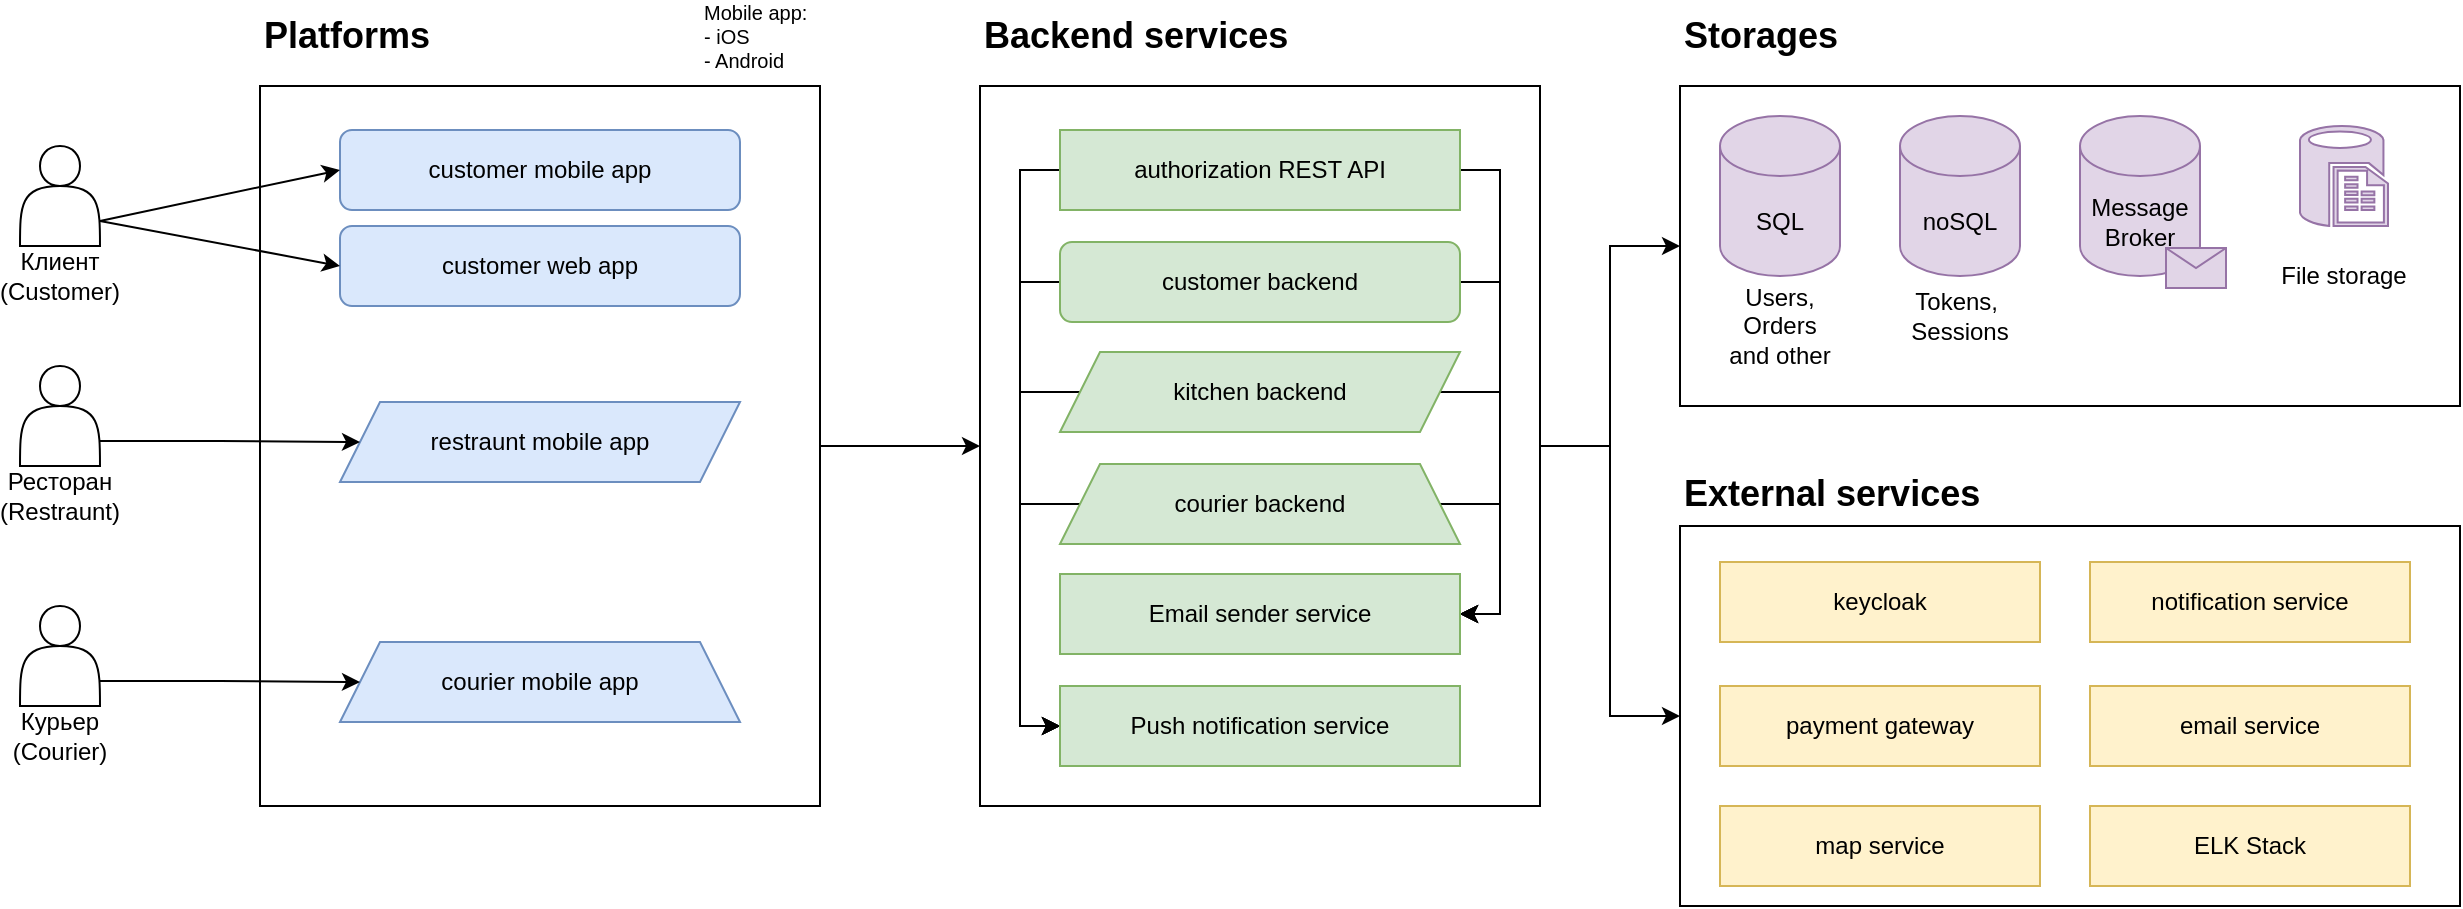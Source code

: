 <mxfile version="24.3.1" type="device" pages="7">
  <diagram name="Common" id="bW95kN9QqXJHFxKbWP41">
    <mxGraphModel dx="1194" dy="778" grid="1" gridSize="10" guides="1" tooltips="1" connect="1" arrows="1" fold="1" page="1" pageScale="1" pageWidth="850" pageHeight="1100" math="0" shadow="0">
      <root>
        <mxCell id="0" />
        <mxCell id="1" parent="0" />
        <mxCell id="v6Tpj4lxTPGDnxm5rCQ8-85" value="" style="rounded=0;whiteSpace=wrap;html=1;fillColor=none;" parent="1" vertex="1">
          <mxGeometry x="910" y="340" width="390" height="190" as="geometry" />
        </mxCell>
        <mxCell id="v6Tpj4lxTPGDnxm5rCQ8-3" value="" style="group" parent="1" vertex="1" connectable="0">
          <mxGeometry x="70" y="150" width="60" height="80" as="geometry" />
        </mxCell>
        <mxCell id="v6Tpj4lxTPGDnxm5rCQ8-1" value="" style="shape=actor;whiteSpace=wrap;html=1;" parent="v6Tpj4lxTPGDnxm5rCQ8-3" vertex="1">
          <mxGeometry x="10" width="40" height="50" as="geometry" />
        </mxCell>
        <mxCell id="v6Tpj4lxTPGDnxm5rCQ8-2" value="Клиент&lt;br&gt;(Customer)" style="text;html=1;align=center;verticalAlign=middle;whiteSpace=wrap;rounded=0;" parent="v6Tpj4lxTPGDnxm5rCQ8-3" vertex="1">
          <mxGeometry y="50" width="60" height="30" as="geometry" />
        </mxCell>
        <mxCell id="v6Tpj4lxTPGDnxm5rCQ8-4" value="" style="group" parent="1" vertex="1" connectable="0">
          <mxGeometry x="70" y="260" width="60" height="80" as="geometry" />
        </mxCell>
        <mxCell id="v6Tpj4lxTPGDnxm5rCQ8-5" value="" style="shape=actor;whiteSpace=wrap;html=1;" parent="v6Tpj4lxTPGDnxm5rCQ8-4" vertex="1">
          <mxGeometry x="10" width="40" height="50" as="geometry" />
        </mxCell>
        <mxCell id="v6Tpj4lxTPGDnxm5rCQ8-6" value="Ресторан&lt;br&gt;(Restraunt)" style="text;html=1;align=center;verticalAlign=middle;whiteSpace=wrap;rounded=0;" parent="v6Tpj4lxTPGDnxm5rCQ8-4" vertex="1">
          <mxGeometry y="50" width="60" height="30" as="geometry" />
        </mxCell>
        <mxCell id="v6Tpj4lxTPGDnxm5rCQ8-7" value="" style="group" parent="1" vertex="1" connectable="0">
          <mxGeometry x="70" y="380" width="60" height="80" as="geometry" />
        </mxCell>
        <mxCell id="v6Tpj4lxTPGDnxm5rCQ8-8" value="" style="shape=actor;whiteSpace=wrap;html=1;" parent="v6Tpj4lxTPGDnxm5rCQ8-7" vertex="1">
          <mxGeometry x="10" width="40" height="50" as="geometry" />
        </mxCell>
        <mxCell id="v6Tpj4lxTPGDnxm5rCQ8-9" value="Курьер&lt;br&gt;(Courier)" style="text;html=1;align=center;verticalAlign=middle;whiteSpace=wrap;rounded=0;" parent="v6Tpj4lxTPGDnxm5rCQ8-7" vertex="1">
          <mxGeometry y="50" width="60" height="30" as="geometry" />
        </mxCell>
        <mxCell id="v6Tpj4lxTPGDnxm5rCQ8-48" style="edgeStyle=orthogonalEdgeStyle;rounded=0;orthogonalLoop=1;jettySize=auto;html=1;exitX=1;exitY=0.5;exitDx=0;exitDy=0;entryX=0;entryY=0.5;entryDx=0;entryDy=0;" parent="1" source="v6Tpj4lxTPGDnxm5rCQ8-11" target="v6Tpj4lxTPGDnxm5rCQ8-27" edge="1">
          <mxGeometry relative="1" as="geometry" />
        </mxCell>
        <mxCell id="v6Tpj4lxTPGDnxm5rCQ8-11" value="" style="rounded=0;whiteSpace=wrap;html=1;fillColor=none;" parent="1" vertex="1">
          <mxGeometry x="200" y="120" width="280" height="360" as="geometry" />
        </mxCell>
        <mxCell id="v6Tpj4lxTPGDnxm5rCQ8-12" value="customer mobile app" style="rounded=1;whiteSpace=wrap;html=1;fillColor=#dae8fc;strokeColor=#6c8ebf;" parent="1" vertex="1">
          <mxGeometry x="240" y="142" width="200" height="40" as="geometry" />
        </mxCell>
        <mxCell id="v6Tpj4lxTPGDnxm5rCQ8-13" value="customer web app" style="rounded=1;whiteSpace=wrap;html=1;fillColor=#dae8fc;strokeColor=#6c8ebf;" parent="1" vertex="1">
          <mxGeometry x="240" y="190" width="200" height="40" as="geometry" />
        </mxCell>
        <mxCell id="v6Tpj4lxTPGDnxm5rCQ8-15" value="courier mobile app" style="shape=trapezoid;perimeter=trapezoidPerimeter;whiteSpace=wrap;html=1;fixedSize=1;fillColor=#dae8fc;strokeColor=#6c8ebf;" parent="1" vertex="1">
          <mxGeometry x="240" y="398" width="200" height="40" as="geometry" />
        </mxCell>
        <mxCell id="v6Tpj4lxTPGDnxm5rCQ8-16" value="restraunt mobile app" style="shape=parallelogram;perimeter=parallelogramPerimeter;whiteSpace=wrap;html=1;fixedSize=1;fillColor=#dae8fc;strokeColor=#6c8ebf;" parent="1" vertex="1">
          <mxGeometry x="240" y="278" width="200" height="40" as="geometry" />
        </mxCell>
        <mxCell id="v6Tpj4lxTPGDnxm5rCQ8-18" style="edgeStyle=orthogonalEdgeStyle;rounded=0;orthogonalLoop=1;jettySize=auto;html=1;exitX=1;exitY=0.75;exitDx=0;exitDy=0;" parent="1" source="v6Tpj4lxTPGDnxm5rCQ8-8" target="v6Tpj4lxTPGDnxm5rCQ8-15" edge="1">
          <mxGeometry relative="1" as="geometry" />
        </mxCell>
        <mxCell id="v6Tpj4lxTPGDnxm5rCQ8-19" style="edgeStyle=orthogonalEdgeStyle;rounded=0;orthogonalLoop=1;jettySize=auto;html=1;exitX=1;exitY=0.75;exitDx=0;exitDy=0;entryX=0;entryY=0.5;entryDx=0;entryDy=0;" parent="1" source="v6Tpj4lxTPGDnxm5rCQ8-5" target="v6Tpj4lxTPGDnxm5rCQ8-16" edge="1">
          <mxGeometry relative="1" as="geometry" />
        </mxCell>
        <mxCell id="v6Tpj4lxTPGDnxm5rCQ8-23" value="" style="endArrow=classic;html=1;rounded=0;entryX=0;entryY=0.5;entryDx=0;entryDy=0;exitX=1;exitY=0.75;exitDx=0;exitDy=0;" parent="1" source="v6Tpj4lxTPGDnxm5rCQ8-1" target="v6Tpj4lxTPGDnxm5rCQ8-12" edge="1">
          <mxGeometry width="50" height="50" relative="1" as="geometry">
            <mxPoint x="140" y="140" as="sourcePoint" />
            <mxPoint x="190" y="90" as="targetPoint" />
          </mxGeometry>
        </mxCell>
        <mxCell id="v6Tpj4lxTPGDnxm5rCQ8-24" value="" style="endArrow=classic;html=1;rounded=0;exitX=1;exitY=0.75;exitDx=0;exitDy=0;entryX=0;entryY=0.5;entryDx=0;entryDy=0;" parent="1" source="v6Tpj4lxTPGDnxm5rCQ8-1" target="v6Tpj4lxTPGDnxm5rCQ8-13" edge="1">
          <mxGeometry width="50" height="50" relative="1" as="geometry">
            <mxPoint x="140" y="270" as="sourcePoint" />
            <mxPoint x="190" y="220" as="targetPoint" />
          </mxGeometry>
        </mxCell>
        <mxCell id="v6Tpj4lxTPGDnxm5rCQ8-25" value="Platforms" style="text;html=1;align=left;verticalAlign=middle;whiteSpace=wrap;rounded=0;fontStyle=1;fontSize=18;" parent="1" vertex="1">
          <mxGeometry x="200" y="80" width="60" height="30" as="geometry" />
        </mxCell>
        <mxCell id="v6Tpj4lxTPGDnxm5rCQ8-26" value="Mobile app:&lt;br&gt;- iOS&lt;br&gt;- Android" style="text;html=1;align=left;verticalAlign=middle;whiteSpace=wrap;rounded=0;fontSize=10;" parent="1" vertex="1">
          <mxGeometry x="420" y="80" width="60" height="30" as="geometry" />
        </mxCell>
        <mxCell id="v6Tpj4lxTPGDnxm5rCQ8-65" style="edgeStyle=orthogonalEdgeStyle;rounded=0;orthogonalLoop=1;jettySize=auto;html=1;exitX=1;exitY=0.5;exitDx=0;exitDy=0;entryX=0;entryY=0.5;entryDx=0;entryDy=0;" parent="1" source="v6Tpj4lxTPGDnxm5rCQ8-27" target="v6Tpj4lxTPGDnxm5rCQ8-63" edge="1">
          <mxGeometry relative="1" as="geometry" />
        </mxCell>
        <mxCell id="v6Tpj4lxTPGDnxm5rCQ8-84" style="edgeStyle=orthogonalEdgeStyle;rounded=0;orthogonalLoop=1;jettySize=auto;html=1;exitX=1;exitY=0.5;exitDx=0;exitDy=0;entryX=0;entryY=0.5;entryDx=0;entryDy=0;" parent="1" source="v6Tpj4lxTPGDnxm5rCQ8-27" target="v6Tpj4lxTPGDnxm5rCQ8-85" edge="1">
          <mxGeometry relative="1" as="geometry">
            <mxPoint x="910.0" y="430" as="targetPoint" />
          </mxGeometry>
        </mxCell>
        <mxCell id="v6Tpj4lxTPGDnxm5rCQ8-27" value="" style="rounded=0;whiteSpace=wrap;html=1;fillColor=none;" parent="1" vertex="1">
          <mxGeometry x="560" y="120" width="280" height="360" as="geometry" />
        </mxCell>
        <mxCell id="v6Tpj4lxTPGDnxm5rCQ8-39" style="edgeStyle=orthogonalEdgeStyle;rounded=0;orthogonalLoop=1;jettySize=auto;html=1;exitX=0;exitY=0.5;exitDx=0;exitDy=0;entryX=0;entryY=0.5;entryDx=0;entryDy=0;" parent="1" source="v6Tpj4lxTPGDnxm5rCQ8-28" target="v6Tpj4lxTPGDnxm5rCQ8-35" edge="1">
          <mxGeometry relative="1" as="geometry" />
        </mxCell>
        <mxCell id="v6Tpj4lxTPGDnxm5rCQ8-44" style="edgeStyle=orthogonalEdgeStyle;rounded=0;orthogonalLoop=1;jettySize=auto;html=1;exitX=1;exitY=0.5;exitDx=0;exitDy=0;entryX=1;entryY=0.5;entryDx=0;entryDy=0;" parent="1" source="v6Tpj4lxTPGDnxm5rCQ8-28" target="v6Tpj4lxTPGDnxm5rCQ8-34" edge="1">
          <mxGeometry relative="1" as="geometry" />
        </mxCell>
        <mxCell id="v6Tpj4lxTPGDnxm5rCQ8-28" value="authorization REST API" style="rounded=0;whiteSpace=wrap;html=1;fillColor=#d5e8d4;strokeColor=#82b366;flipH=0;" parent="1" vertex="1">
          <mxGeometry x="600" y="142" width="200" height="40" as="geometry" />
        </mxCell>
        <mxCell id="v6Tpj4lxTPGDnxm5rCQ8-29" value="keycloak" style="rounded=0;whiteSpace=wrap;html=1;fillColor=#fff2cc;strokeColor=#d6b656;" parent="1" vertex="1">
          <mxGeometry x="930" y="358" width="160" height="40" as="geometry" />
        </mxCell>
        <mxCell id="v6Tpj4lxTPGDnxm5rCQ8-41" style="edgeStyle=orthogonalEdgeStyle;rounded=0;orthogonalLoop=1;jettySize=auto;html=1;exitX=0;exitY=0.5;exitDx=0;exitDy=0;entryX=0;entryY=0.5;entryDx=0;entryDy=0;" parent="1" source="v6Tpj4lxTPGDnxm5rCQ8-30" target="v6Tpj4lxTPGDnxm5rCQ8-35" edge="1">
          <mxGeometry relative="1" as="geometry" />
        </mxCell>
        <mxCell id="v6Tpj4lxTPGDnxm5rCQ8-45" style="edgeStyle=orthogonalEdgeStyle;rounded=0;orthogonalLoop=1;jettySize=auto;html=1;exitX=1;exitY=0.5;exitDx=0;exitDy=0;entryX=1;entryY=0.5;entryDx=0;entryDy=0;" parent="1" source="v6Tpj4lxTPGDnxm5rCQ8-30" target="v6Tpj4lxTPGDnxm5rCQ8-34" edge="1">
          <mxGeometry relative="1" as="geometry">
            <mxPoint x="800.286" y="380" as="targetPoint" />
            <Array as="points">
              <mxPoint x="820" y="218" />
              <mxPoint x="820" y="384" />
            </Array>
          </mxGeometry>
        </mxCell>
        <mxCell id="v6Tpj4lxTPGDnxm5rCQ8-30" value="customer backend" style="rounded=1;whiteSpace=wrap;html=1;fillColor=#d5e8d4;strokeColor=#82b366;flipH=0;" parent="1" vertex="1">
          <mxGeometry x="600" y="198" width="200" height="40" as="geometry" />
        </mxCell>
        <mxCell id="v6Tpj4lxTPGDnxm5rCQ8-42" style="edgeStyle=orthogonalEdgeStyle;rounded=0;orthogonalLoop=1;jettySize=auto;html=1;exitX=0;exitY=0.5;exitDx=0;exitDy=0;entryX=0;entryY=0.5;entryDx=0;entryDy=0;" parent="1" source="v6Tpj4lxTPGDnxm5rCQ8-31" target="v6Tpj4lxTPGDnxm5rCQ8-35" edge="1">
          <mxGeometry relative="1" as="geometry">
            <Array as="points">
              <mxPoint x="580" y="273" />
              <mxPoint x="580" y="440" />
            </Array>
          </mxGeometry>
        </mxCell>
        <mxCell id="v6Tpj4lxTPGDnxm5rCQ8-46" style="edgeStyle=orthogonalEdgeStyle;rounded=0;orthogonalLoop=1;jettySize=auto;html=1;exitX=1;exitY=0.5;exitDx=0;exitDy=0;entryX=1;entryY=0.5;entryDx=0;entryDy=0;" parent="1" source="v6Tpj4lxTPGDnxm5rCQ8-31" target="v6Tpj4lxTPGDnxm5rCQ8-34" edge="1">
          <mxGeometry relative="1" as="geometry">
            <Array as="points">
              <mxPoint x="820" y="273" />
              <mxPoint x="820" y="384" />
            </Array>
          </mxGeometry>
        </mxCell>
        <mxCell id="v6Tpj4lxTPGDnxm5rCQ8-31" value="kitchen backend" style="shape=parallelogram;perimeter=parallelogramPerimeter;whiteSpace=wrap;html=1;fixedSize=1;fillColor=#d5e8d4;strokeColor=#82b366;flipH=0;" parent="1" vertex="1">
          <mxGeometry x="600" y="253" width="200" height="40" as="geometry" />
        </mxCell>
        <mxCell id="v6Tpj4lxTPGDnxm5rCQ8-43" style="edgeStyle=orthogonalEdgeStyle;rounded=0;orthogonalLoop=1;jettySize=auto;html=1;exitX=0;exitY=0.5;exitDx=0;exitDy=0;" parent="1" source="v6Tpj4lxTPGDnxm5rCQ8-32" edge="1">
          <mxGeometry relative="1" as="geometry">
            <mxPoint x="600" y="440" as="targetPoint" />
            <Array as="points">
              <mxPoint x="580" y="329" />
              <mxPoint x="580" y="440" />
            </Array>
          </mxGeometry>
        </mxCell>
        <mxCell id="v6Tpj4lxTPGDnxm5rCQ8-47" style="edgeStyle=orthogonalEdgeStyle;rounded=0;orthogonalLoop=1;jettySize=auto;html=1;exitX=1;exitY=0.5;exitDx=0;exitDy=0;entryX=1;entryY=0.5;entryDx=0;entryDy=0;" parent="1" source="v6Tpj4lxTPGDnxm5rCQ8-32" target="v6Tpj4lxTPGDnxm5rCQ8-34" edge="1">
          <mxGeometry relative="1" as="geometry">
            <Array as="points">
              <mxPoint x="820" y="329" />
              <mxPoint x="820" y="384" />
            </Array>
          </mxGeometry>
        </mxCell>
        <mxCell id="v6Tpj4lxTPGDnxm5rCQ8-32" value="courier backend" style="shape=trapezoid;perimeter=trapezoidPerimeter;whiteSpace=wrap;html=1;fixedSize=1;fillColor=#d5e8d4;strokeColor=#82b366;flipH=0;" parent="1" vertex="1">
          <mxGeometry x="600" y="309" width="200" height="40" as="geometry" />
        </mxCell>
        <mxCell id="v6Tpj4lxTPGDnxm5rCQ8-34" value="Email sender service" style="rounded=0;whiteSpace=wrap;html=1;fillColor=#d5e8d4;strokeColor=#82b366;flipH=0;" parent="1" vertex="1">
          <mxGeometry x="600" y="364" width="200" height="40" as="geometry" />
        </mxCell>
        <mxCell id="v6Tpj4lxTPGDnxm5rCQ8-35" value="Push notification service" style="rounded=0;whiteSpace=wrap;html=1;fillColor=#d5e8d4;strokeColor=#82b366;flipH=0;" parent="1" vertex="1">
          <mxGeometry x="600" y="420" width="200" height="40" as="geometry" />
        </mxCell>
        <mxCell id="v6Tpj4lxTPGDnxm5rCQ8-37" value="Backend services" style="text;html=1;align=left;verticalAlign=middle;whiteSpace=wrap;rounded=0;fontStyle=1;fontSize=18;" parent="1" vertex="1">
          <mxGeometry x="560" y="80" width="160" height="30" as="geometry" />
        </mxCell>
        <mxCell id="v6Tpj4lxTPGDnxm5rCQ8-49" value="Storages" style="text;html=1;align=left;verticalAlign=middle;whiteSpace=wrap;rounded=0;fontStyle=1;fontSize=18;" parent="1" vertex="1">
          <mxGeometry x="910" y="80" width="160" height="30" as="geometry" />
        </mxCell>
        <mxCell id="v6Tpj4lxTPGDnxm5rCQ8-69" value="External services" style="text;html=1;align=left;verticalAlign=middle;whiteSpace=wrap;rounded=0;fontStyle=1;fontSize=18;" parent="1" vertex="1">
          <mxGeometry x="910" y="309" width="160" height="30" as="geometry" />
        </mxCell>
        <mxCell id="v6Tpj4lxTPGDnxm5rCQ8-87" value="payment gateway" style="rounded=0;whiteSpace=wrap;html=1;fillColor=#fff2cc;strokeColor=#d6b656;" parent="1" vertex="1">
          <mxGeometry x="930" y="420" width="160" height="40" as="geometry" />
        </mxCell>
        <mxCell id="v6Tpj4lxTPGDnxm5rCQ8-88" value="notification service" style="rounded=0;whiteSpace=wrap;html=1;fillColor=#fff2cc;strokeColor=#d6b656;" parent="1" vertex="1">
          <mxGeometry x="1115" y="358" width="160" height="40" as="geometry" />
        </mxCell>
        <mxCell id="v6Tpj4lxTPGDnxm5rCQ8-89" value="email service" style="rounded=0;whiteSpace=wrap;html=1;fillColor=#fff2cc;strokeColor=#d6b656;" parent="1" vertex="1">
          <mxGeometry x="1115" y="420" width="160" height="40" as="geometry" />
        </mxCell>
        <mxCell id="v6Tpj4lxTPGDnxm5rCQ8-63" value="" style="rounded=0;whiteSpace=wrap;html=1;fillColor=none;" parent="1" vertex="1">
          <mxGeometry x="910" y="120" width="390" height="160" as="geometry" />
        </mxCell>
        <mxCell id="v6Tpj4lxTPGDnxm5rCQ8-61" value="" style="group" parent="1" vertex="1" connectable="0">
          <mxGeometry x="1110" y="135" width="73" height="86" as="geometry" />
        </mxCell>
        <mxCell id="v6Tpj4lxTPGDnxm5rCQ8-58" value="Message&lt;br&gt;Broker" style="shape=cylinder3;whiteSpace=wrap;html=1;boundedLbl=1;backgroundOutline=1;size=15;fillColor=#e1d5e7;strokeColor=#9673a6;" parent="v6Tpj4lxTPGDnxm5rCQ8-61" vertex="1">
          <mxGeometry width="60" height="80" as="geometry" />
        </mxCell>
        <mxCell id="v6Tpj4lxTPGDnxm5rCQ8-57" value="" style="shape=message;html=1;html=1;outlineConnect=0;labelPosition=center;verticalLabelPosition=bottom;align=center;verticalAlign=top;fillColor=#e1d5e7;strokeColor=#9673a6;" parent="v6Tpj4lxTPGDnxm5rCQ8-61" vertex="1">
          <mxGeometry x="43" y="66" width="30" height="20" as="geometry" />
        </mxCell>
        <mxCell id="v6Tpj4lxTPGDnxm5rCQ8-64" value="" style="group" parent="1" vertex="1" connectable="0">
          <mxGeometry x="930" y="135" width="60" height="130" as="geometry" />
        </mxCell>
        <mxCell id="v6Tpj4lxTPGDnxm5rCQ8-50" value="SQL" style="shape=cylinder3;whiteSpace=wrap;html=1;boundedLbl=1;backgroundOutline=1;size=15;fillColor=#e1d5e7;strokeColor=#9673a6;" parent="v6Tpj4lxTPGDnxm5rCQ8-64" vertex="1">
          <mxGeometry width="60" height="80" as="geometry" />
        </mxCell>
        <mxCell id="v6Tpj4lxTPGDnxm5rCQ8-51" value="Users, Orders and other" style="text;html=1;align=center;verticalAlign=middle;whiteSpace=wrap;rounded=0;" parent="v6Tpj4lxTPGDnxm5rCQ8-64" vertex="1">
          <mxGeometry y="80" width="60" height="50" as="geometry" />
        </mxCell>
        <mxCell id="v6Tpj4lxTPGDnxm5rCQ8-54" value="" style="group" parent="1" vertex="1" connectable="0">
          <mxGeometry x="1020" y="135" width="60" height="115" as="geometry" />
        </mxCell>
        <mxCell id="v6Tpj4lxTPGDnxm5rCQ8-52" value="noSQL" style="shape=cylinder3;whiteSpace=wrap;html=1;boundedLbl=1;backgroundOutline=1;size=15;fillColor=#e1d5e7;strokeColor=#9673a6;" parent="v6Tpj4lxTPGDnxm5rCQ8-54" vertex="1">
          <mxGeometry width="60" height="80" as="geometry" />
        </mxCell>
        <mxCell id="v6Tpj4lxTPGDnxm5rCQ8-53" value="Tokens,&amp;nbsp;&lt;br&gt;Sessions" style="text;html=1;align=center;verticalAlign=middle;whiteSpace=wrap;rounded=0;" parent="v6Tpj4lxTPGDnxm5rCQ8-54" vertex="1">
          <mxGeometry y="85" width="60" height="30" as="geometry" />
        </mxCell>
        <mxCell id="v6Tpj4lxTPGDnxm5rCQ8-91" value="" style="group" parent="1" vertex="1" connectable="0">
          <mxGeometry x="1209" y="140" width="66" height="90" as="geometry" />
        </mxCell>
        <mxCell id="v6Tpj4lxTPGDnxm5rCQ8-90" value="" style="verticalLabelPosition=bottom;html=1;verticalAlign=top;align=center;strokeColor=#9673a6;fillColor=#e1d5e7;shape=mxgraph.azure.sql_reporting;" parent="v6Tpj4lxTPGDnxm5rCQ8-91" vertex="1">
          <mxGeometry x="11.0" width="44" height="50" as="geometry" />
        </mxCell>
        <mxCell id="v6Tpj4lxTPGDnxm5rCQ8-67" value="File storage" style="text;html=1;align=center;verticalAlign=middle;whiteSpace=wrap;rounded=0;" parent="v6Tpj4lxTPGDnxm5rCQ8-91" vertex="1">
          <mxGeometry y="60" width="66" height="30" as="geometry" />
        </mxCell>
        <mxCell id="4k6mGHXcbbk7jLg7xhx1-1" value="map service" style="rounded=0;whiteSpace=wrap;html=1;fillColor=#fff2cc;strokeColor=#d6b656;" parent="1" vertex="1">
          <mxGeometry x="930" y="480" width="160" height="40" as="geometry" />
        </mxCell>
        <mxCell id="qaM5qb1ugAQRncRAV74l-1" value="ELK Stack" style="rounded=0;whiteSpace=wrap;html=1;fillColor=#fff2cc;strokeColor=#d6b656;" parent="1" vertex="1">
          <mxGeometry x="1115" y="480" width="160" height="40" as="geometry" />
        </mxCell>
      </root>
    </mxGraphModel>
  </diagram>
  <diagram id="Qe5tM_QZ28K8u867pRi4" name="Order status">
    <mxGraphModel dx="1194" dy="778" grid="1" gridSize="10" guides="1" tooltips="1" connect="1" arrows="1" fold="1" page="1" pageScale="1" pageWidth="850" pageHeight="1100" math="0" shadow="0">
      <root>
        <mxCell id="0" />
        <mxCell id="1" parent="0" />
        <mxCell id="tICOsWaqKLnwFWaoMKuC-3" value="" style="edgeStyle=orthogonalEdgeStyle;rounded=0;orthogonalLoop=1;jettySize=auto;html=1;" parent="1" source="tICOsWaqKLnwFWaoMKuC-1" target="tICOsWaqKLnwFWaoMKuC-2" edge="1">
          <mxGeometry relative="1" as="geometry" />
        </mxCell>
        <mxCell id="tICOsWaqKLnwFWaoMKuC-5" style="edgeStyle=orthogonalEdgeStyle;rounded=0;orthogonalLoop=1;jettySize=auto;html=1;exitX=0.5;exitY=1;exitDx=0;exitDy=0;entryX=0.5;entryY=0;entryDx=0;entryDy=0;" parent="1" source="tICOsWaqKLnwFWaoMKuC-1" target="tICOsWaqKLnwFWaoMKuC-4" edge="1">
          <mxGeometry relative="1" as="geometry" />
        </mxCell>
        <mxCell id="tICOsWaqKLnwFWaoMKuC-1" value="CUSTOMER_CREATED" style="rounded=0;whiteSpace=wrap;html=1;fillColor=#dae8fc;strokeColor=#6c8ebf;" parent="1" vertex="1">
          <mxGeometry x="40" y="40" width="160" height="40" as="geometry" />
        </mxCell>
        <mxCell id="tICOsWaqKLnwFWaoMKuC-7" value="" style="edgeStyle=orthogonalEdgeStyle;rounded=0;orthogonalLoop=1;jettySize=auto;html=1;" parent="1" source="tICOsWaqKLnwFWaoMKuC-2" target="tICOsWaqKLnwFWaoMKuC-6" edge="1">
          <mxGeometry relative="1" as="geometry" />
        </mxCell>
        <mxCell id="J8vhfNPxjm8zsJAAbfVB-4" style="edgeStyle=orthogonalEdgeStyle;rounded=0;orthogonalLoop=1;jettySize=auto;html=1;exitX=0.5;exitY=1;exitDx=0;exitDy=0;entryX=0.5;entryY=0;entryDx=0;entryDy=0;" parent="1" source="tICOsWaqKLnwFWaoMKuC-2" target="J8vhfNPxjm8zsJAAbfVB-1" edge="1">
          <mxGeometry relative="1" as="geometry" />
        </mxCell>
        <mxCell id="tICOsWaqKLnwFWaoMKuC-2" value="CUSTOMER_PAID" style="rounded=0;whiteSpace=wrap;html=1;fillColor=#dae8fc;strokeColor=#6c8ebf;" parent="1" vertex="1">
          <mxGeometry x="40" y="120" width="160" height="40" as="geometry" />
        </mxCell>
        <mxCell id="tICOsWaqKLnwFWaoMKuC-4" value="CUSTOMER_CANCELLED" style="rounded=0;whiteSpace=wrap;html=1;fillColor=#dae8fc;strokeColor=#6c8ebf;" parent="1" vertex="1">
          <mxGeometry x="280" y="120" width="160" height="40" as="geometry" />
        </mxCell>
        <mxCell id="J8vhfNPxjm8zsJAAbfVB-7" value="" style="edgeStyle=orthogonalEdgeStyle;rounded=0;orthogonalLoop=1;jettySize=auto;html=1;" parent="1" source="tICOsWaqKLnwFWaoMKuC-6" target="J8vhfNPxjm8zsJAAbfVB-6" edge="1">
          <mxGeometry relative="1" as="geometry" />
        </mxCell>
        <mxCell id="tICOsWaqKLnwFWaoMKuC-6" value="KITCHEN_ACCEPTED" style="rounded=0;whiteSpace=wrap;html=1;fillColor=#d5e8d4;strokeColor=#82b366;" parent="1" vertex="1">
          <mxGeometry x="40" y="240" width="160" height="40" as="geometry" />
        </mxCell>
        <mxCell id="J8vhfNPxjm8zsJAAbfVB-3" value="" style="edgeStyle=orthogonalEdgeStyle;rounded=0;orthogonalLoop=1;jettySize=auto;html=1;" parent="1" source="J8vhfNPxjm8zsJAAbfVB-1" target="J8vhfNPxjm8zsJAAbfVB-2" edge="1">
          <mxGeometry relative="1" as="geometry" />
        </mxCell>
        <mxCell id="J8vhfNPxjm8zsJAAbfVB-1" value="KITCHEN_DENIED" style="rounded=0;whiteSpace=wrap;html=1;fillColor=#d5e8d4;strokeColor=#82b366;" parent="1" vertex="1">
          <mxGeometry x="280" y="240" width="160" height="40" as="geometry" />
        </mxCell>
        <mxCell id="J8vhfNPxjm8zsJAAbfVB-2" value="KITCHEN_REFUNDED" style="rounded=0;whiteSpace=wrap;html=1;fillColor=#d5e8d4;strokeColor=#82b366;" parent="1" vertex="1">
          <mxGeometry x="280" y="320" width="160" height="40" as="geometry" />
        </mxCell>
        <mxCell id="J8vhfNPxjm8zsJAAbfVB-5" value="Возврат денег клиенту" style="text;html=1;align=left;verticalAlign=middle;whiteSpace=wrap;rounded=0;fontSize=9;fontStyle=2" parent="1" vertex="1">
          <mxGeometry x="450" y="325" width="110" height="30" as="geometry" />
        </mxCell>
        <mxCell id="J8vhfNPxjm8zsJAAbfVB-9" value="" style="edgeStyle=orthogonalEdgeStyle;rounded=0;orthogonalLoop=1;jettySize=auto;html=1;" parent="1" source="J8vhfNPxjm8zsJAAbfVB-6" target="J8vhfNPxjm8zsJAAbfVB-8" edge="1">
          <mxGeometry relative="1" as="geometry" />
        </mxCell>
        <mxCell id="J8vhfNPxjm8zsJAAbfVB-6" value="KITCHEN_PREPARIND" style="rounded=0;whiteSpace=wrap;html=1;fillColor=#d5e8d4;strokeColor=#82b366;" parent="1" vertex="1">
          <mxGeometry x="40" y="320" width="160" height="40" as="geometry" />
        </mxCell>
        <mxCell id="J8vhfNPxjm8zsJAAbfVB-11" value="" style="edgeStyle=orthogonalEdgeStyle;rounded=0;orthogonalLoop=1;jettySize=auto;html=1;" parent="1" source="J8vhfNPxjm8zsJAAbfVB-8" target="J8vhfNPxjm8zsJAAbfVB-10" edge="1">
          <mxGeometry relative="1" as="geometry" />
        </mxCell>
        <mxCell id="YJq96s2tyK8ADPFUX7Q8-2" style="edgeStyle=orthogonalEdgeStyle;rounded=0;orthogonalLoop=1;jettySize=auto;html=1;entryX=0;entryY=0.5;entryDx=0;entryDy=0;dashed=1;" parent="1" source="J8vhfNPxjm8zsJAAbfVB-8" target="J8vhfNPxjm8zsJAAbfVB-21" edge="1">
          <mxGeometry relative="1" as="geometry">
            <Array as="points">
              <mxPoint x="10" y="420" />
              <mxPoint x="10" y="780" />
            </Array>
          </mxGeometry>
        </mxCell>
        <mxCell id="J8vhfNPxjm8zsJAAbfVB-8" value="KITCHEN_COMPLETED" style="rounded=0;whiteSpace=wrap;html=1;fillColor=#d5e8d4;strokeColor=#82b366;" parent="1" vertex="1">
          <mxGeometry x="40" y="400" width="160" height="40" as="geometry" />
        </mxCell>
        <mxCell id="J8vhfNPxjm8zsJAAbfVB-13" value="" style="edgeStyle=orthogonalEdgeStyle;rounded=0;orthogonalLoop=1;jettySize=auto;html=1;" parent="1" source="J8vhfNPxjm8zsJAAbfVB-10" target="J8vhfNPxjm8zsJAAbfVB-12" edge="1">
          <mxGeometry relative="1" as="geometry" />
        </mxCell>
        <mxCell id="J8vhfNPxjm8zsJAAbfVB-17" style="edgeStyle=orthogonalEdgeStyle;rounded=0;orthogonalLoop=1;jettySize=auto;html=1;entryX=0.5;entryY=0;entryDx=0;entryDy=0;" parent="1" source="J8vhfNPxjm8zsJAAbfVB-10" target="J8vhfNPxjm8zsJAAbfVB-16" edge="1">
          <mxGeometry relative="1" as="geometry">
            <Array as="points">
              <mxPoint x="120" y="580" />
              <mxPoint x="360" y="580" />
            </Array>
          </mxGeometry>
        </mxCell>
        <mxCell id="J8vhfNPxjm8zsJAAbfVB-10" value="DELIVERY_PENDING" style="rounded=0;whiteSpace=wrap;html=1;fillColor=#e1d5e7;strokeColor=#9673a6;" parent="1" vertex="1">
          <mxGeometry x="40" y="520" width="160" height="40" as="geometry" />
        </mxCell>
        <mxCell id="J8vhfNPxjm8zsJAAbfVB-15" value="" style="edgeStyle=orthogonalEdgeStyle;rounded=0;orthogonalLoop=1;jettySize=auto;html=1;" parent="1" source="J8vhfNPxjm8zsJAAbfVB-12" target="J8vhfNPxjm8zsJAAbfVB-14" edge="1">
          <mxGeometry relative="1" as="geometry" />
        </mxCell>
        <mxCell id="J8vhfNPxjm8zsJAAbfVB-12" value="DELIVERY_PICKING" style="rounded=0;whiteSpace=wrap;html=1;fillColor=#e1d5e7;strokeColor=#9673a6;" parent="1" vertex="1">
          <mxGeometry x="40" y="600" width="160" height="40" as="geometry" />
        </mxCell>
        <mxCell id="J8vhfNPxjm8zsJAAbfVB-22" value="" style="edgeStyle=orthogonalEdgeStyle;rounded=0;orthogonalLoop=1;jettySize=auto;html=1;" parent="1" source="J8vhfNPxjm8zsJAAbfVB-14" target="J8vhfNPxjm8zsJAAbfVB-21" edge="1">
          <mxGeometry relative="1" as="geometry" />
        </mxCell>
        <mxCell id="J8vhfNPxjm8zsJAAbfVB-14" value="DELIVERY_DELIVERING" style="rounded=0;whiteSpace=wrap;html=1;fillColor=#e1d5e7;strokeColor=#9673a6;" parent="1" vertex="1">
          <mxGeometry x="40" y="680" width="160" height="40" as="geometry" />
        </mxCell>
        <mxCell id="J8vhfNPxjm8zsJAAbfVB-18" style="edgeStyle=orthogonalEdgeStyle;rounded=0;orthogonalLoop=1;jettySize=auto;html=1;entryX=1;entryY=0.5;entryDx=0;entryDy=0;" parent="1" source="J8vhfNPxjm8zsJAAbfVB-16" target="J8vhfNPxjm8zsJAAbfVB-10" edge="1">
          <mxGeometry relative="1" as="geometry">
            <Array as="points">
              <mxPoint x="460" y="620" />
              <mxPoint x="460" y="540" />
            </Array>
          </mxGeometry>
        </mxCell>
        <mxCell id="J8vhfNPxjm8zsJAAbfVB-20" value="" style="edgeStyle=orthogonalEdgeStyle;rounded=0;orthogonalLoop=1;jettySize=auto;html=1;" parent="1" source="J8vhfNPxjm8zsJAAbfVB-16" target="J8vhfNPxjm8zsJAAbfVB-19" edge="1">
          <mxGeometry relative="1" as="geometry" />
        </mxCell>
        <mxCell id="J8vhfNPxjm8zsJAAbfVB-16" value="DELIVERY_DENIED" style="rounded=0;whiteSpace=wrap;html=1;fillColor=#e1d5e7;strokeColor=#9673a6;" parent="1" vertex="1">
          <mxGeometry x="280" y="600" width="160" height="40" as="geometry" />
        </mxCell>
        <mxCell id="J8vhfNPxjm8zsJAAbfVB-19" value="DELIVERY_REFUNDED" style="rounded=0;whiteSpace=wrap;html=1;fillColor=#e1d5e7;strokeColor=#9673a6;" parent="1" vertex="1">
          <mxGeometry x="280" y="680" width="160" height="40" as="geometry" />
        </mxCell>
        <mxCell id="J8vhfNPxjm8zsJAAbfVB-21" value="DELIVERY_COMPLETED" style="rounded=0;whiteSpace=wrap;html=1;fillColor=#e1d5e7;strokeColor=#9673a6;" parent="1" vertex="1">
          <mxGeometry x="40" y="760" width="160" height="40" as="geometry" />
        </mxCell>
      </root>
    </mxGraphModel>
  </diagram>
  <diagram id="3sIGNFmgT2EN7Aj-xolP" name="Order lifecycle">
    <mxGraphModel dx="1194" dy="778" grid="1" gridSize="10" guides="1" tooltips="1" connect="1" arrows="1" fold="1" page="1" pageScale="1" pageWidth="850" pageHeight="1100" math="0" shadow="0">
      <root>
        <mxCell id="0" />
        <mxCell id="1" parent="0" />
        <mxCell id="ha9b-1_a2hu4S8cJk7Vl-1" value="" style="group" parent="1" vertex="1" connectable="0">
          <mxGeometry x="40" y="50" width="190" height="80" as="geometry" />
        </mxCell>
        <mxCell id="k8ZYT38dVO6tYChos1v9-1" value="Customer" style="text;html=1;align=left;verticalAlign=middle;whiteSpace=wrap;rounded=0;fontStyle=1;fontSize=18;" parent="ha9b-1_a2hu4S8cJk7Vl-1" vertex="1">
          <mxGeometry width="60" height="30" as="geometry" />
        </mxCell>
        <mxCell id="k8ZYT38dVO6tYChos1v9-2" value="- Login&lt;div&gt;- Создать заказ&lt;/div&gt;&lt;div&gt;- Посмотреть историю заказа&lt;/div&gt;" style="text;html=1;align=left;verticalAlign=top;whiteSpace=wrap;rounded=0;" parent="ha9b-1_a2hu4S8cJk7Vl-1" vertex="1">
          <mxGeometry y="30" width="190" height="50" as="geometry" />
        </mxCell>
        <mxCell id="ha9b-1_a2hu4S8cJk7Vl-2" value="" style="group" parent="1" vertex="1" connectable="0">
          <mxGeometry x="520" y="40" width="190" height="80" as="geometry" />
        </mxCell>
        <mxCell id="ha9b-1_a2hu4S8cJk7Vl-3" value="Restraunt" style="text;html=1;align=left;verticalAlign=middle;whiteSpace=wrap;rounded=0;fontStyle=1;fontSize=18;" parent="ha9b-1_a2hu4S8cJk7Vl-2" vertex="1">
          <mxGeometry width="190" height="30" as="geometry" />
        </mxCell>
        <mxCell id="ha9b-1_a2hu4S8cJk7Vl-4" value="- Login&lt;div&gt;- Принимать заказы&lt;br&gt;&lt;/div&gt;&lt;div&gt;- Отклонять заказы&lt;/div&gt;&lt;div&gt;- Открываться&lt;/div&gt;&lt;div&gt;- Закрываться&lt;/div&gt;&lt;div&gt;- Править меню&lt;/div&gt;&lt;div&gt;&lt;br&gt;&lt;/div&gt;&lt;div&gt;&lt;br&gt;&lt;/div&gt;" style="text;html=1;align=left;verticalAlign=top;whiteSpace=wrap;rounded=0;" parent="ha9b-1_a2hu4S8cJk7Vl-2" vertex="1">
          <mxGeometry y="30" width="190" height="50" as="geometry" />
        </mxCell>
        <mxCell id="ha9b-1_a2hu4S8cJk7Vl-5" value="" style="group" parent="1" vertex="1" connectable="0">
          <mxGeometry x="1360" y="40" width="190" height="80" as="geometry" />
        </mxCell>
        <mxCell id="ha9b-1_a2hu4S8cJk7Vl-6" value="Courier" style="text;html=1;align=left;verticalAlign=middle;whiteSpace=wrap;rounded=0;fontStyle=1;fontSize=18;" parent="ha9b-1_a2hu4S8cJk7Vl-5" vertex="1">
          <mxGeometry width="190" height="30" as="geometry" />
        </mxCell>
        <mxCell id="ha9b-1_a2hu4S8cJk7Vl-7" value="- Login&lt;div&gt;- Смотреть доступные заказы&lt;br&gt;&lt;/div&gt;&lt;div&gt;&lt;span style=&quot;background-color: initial;&quot;&gt;- Принимать заказы&lt;/span&gt;&lt;br&gt;&lt;/div&gt;&lt;div&gt;&lt;span style=&quot;background-color: initial;&quot;&gt;- Выполнять заказы&lt;/span&gt;&lt;/div&gt;&lt;div&gt;- Начинать смену&lt;/div&gt;&lt;div&gt;- Заканчивать смену&lt;/div&gt;&lt;div&gt;&lt;br&gt;&lt;/div&gt;&lt;div&gt;&lt;br&gt;&lt;/div&gt;" style="text;html=1;align=left;verticalAlign=top;whiteSpace=wrap;rounded=0;" parent="ha9b-1_a2hu4S8cJk7Vl-5" vertex="1">
          <mxGeometry y="30" width="190" height="50" as="geometry" />
        </mxCell>
        <mxCell id="wRKFhwFuOW6kWS2UlrC3-1" value="Легенда:&lt;div&gt;Цвет - см схему 1&lt;br&gt;Синий - фронтенд / мобильное приложение&lt;br&gt;Зеленое - бэк&lt;br&gt;Фиолетовое - БД&lt;br&gt;Желтое - внешний сервис&lt;br&gt;&lt;br&gt;&lt;/div&gt;" style="text;html=1;align=left;verticalAlign=top;whiteSpace=wrap;rounded=0;" parent="1" vertex="1">
          <mxGeometry x="40" y="970" width="270" height="110" as="geometry" />
        </mxCell>
        <mxCell id="zGeKdAzRleGxj9SzlC17-2" value="" style="edgeStyle=orthogonalEdgeStyle;rounded=0;orthogonalLoop=1;jettySize=auto;html=1;" parent="1" source="iuDwVBE3X95W7Swzshkm-1" target="zGeKdAzRleGxj9SzlC17-1" edge="1">
          <mxGeometry relative="1" as="geometry" />
        </mxCell>
        <mxCell id="zGeKdAzRleGxj9SzlC17-3" value="Request" style="edgeLabel;html=1;align=center;verticalAlign=middle;resizable=0;points=[];" parent="zGeKdAzRleGxj9SzlC17-2" vertex="1" connectable="0">
          <mxGeometry x="-0.357" relative="1" as="geometry">
            <mxPoint y="5" as="offset" />
          </mxGeometry>
        </mxCell>
        <mxCell id="_OEaMoVEan-Q2H36eNSY-4" style="edgeStyle=orthogonalEdgeStyle;rounded=0;orthogonalLoop=1;jettySize=auto;html=1;entryX=0.5;entryY=0;entryDx=0;entryDy=0;" parent="1" source="iuDwVBE3X95W7Swzshkm-1" target="_OEaMoVEan-Q2H36eNSY-3" edge="1">
          <mxGeometry relative="1" as="geometry">
            <Array as="points">
              <mxPoint x="120" y="250" />
              <mxPoint x="20" y="250" />
              <mxPoint x="20" y="340" />
              <mxPoint x="120" y="340" />
            </Array>
          </mxGeometry>
        </mxCell>
        <mxCell id="iuDwVBE3X95W7Swzshkm-1" value="Create order" style="rounded=1;whiteSpace=wrap;html=1;fillColor=#dae8fc;strokeColor=#6c8ebf;" parent="1" vertex="1">
          <mxGeometry x="40" y="200" width="160" height="40" as="geometry" />
        </mxCell>
        <mxCell id="zGeKdAzRleGxj9SzlC17-5" value="" style="edgeStyle=orthogonalEdgeStyle;rounded=0;orthogonalLoop=1;jettySize=auto;html=1;entryX=0;entryY=0.5;entryDx=0;entryDy=0;" parent="1" source="zGeKdAzRleGxj9SzlC17-1" target="_OEaMoVEan-Q2H36eNSY-1" edge="1">
          <mxGeometry relative="1" as="geometry">
            <mxPoint x="280" y="300" as="targetPoint" />
          </mxGeometry>
        </mxCell>
        <mxCell id="_OEaMoVEan-Q2H36eNSY-2" value="SQL" style="edgeLabel;html=1;align=center;verticalAlign=middle;resizable=0;points=[];" parent="zGeKdAzRleGxj9SzlC17-5" vertex="1" connectable="0">
          <mxGeometry x="-0.169" relative="1" as="geometry">
            <mxPoint as="offset" />
          </mxGeometry>
        </mxCell>
        <mxCell id="zGeKdAzRleGxj9SzlC17-1" value="Accept order" style="rounded=1;whiteSpace=wrap;html=1;fillColor=#d5e8d4;strokeColor=#82b366;" parent="1" vertex="1">
          <mxGeometry x="40" y="280" width="160" height="40" as="geometry" />
        </mxCell>
        <mxCell id="_OEaMoVEan-Q2H36eNSY-1" value="Insert order data" style="rounded=0;whiteSpace=wrap;html=1;fillColor=#e1d5e7;strokeColor=#9673a6;" parent="1" vertex="1">
          <mxGeometry x="260" y="280" width="160" height="40" as="geometry" />
        </mxCell>
        <mxCell id="_OEaMoVEan-Q2H36eNSY-7" style="edgeStyle=orthogonalEdgeStyle;rounded=0;orthogonalLoop=1;jettySize=auto;html=1;entryX=0.5;entryY=0;entryDx=0;entryDy=0;" parent="1" source="_OEaMoVEan-Q2H36eNSY-3" target="_OEaMoVEan-Q2H36eNSY-6" edge="1">
          <mxGeometry relative="1" as="geometry" />
        </mxCell>
        <mxCell id="_OEaMoVEan-Q2H36eNSY-3" value="Pay" style="rounded=1;whiteSpace=wrap;html=1;fillColor=#dae8fc;strokeColor=#6c8ebf;" parent="1" vertex="1">
          <mxGeometry x="40" y="360" width="160" height="40" as="geometry" />
        </mxCell>
        <mxCell id="_OEaMoVEan-Q2H36eNSY-10" style="edgeStyle=orthogonalEdgeStyle;rounded=0;orthogonalLoop=1;jettySize=auto;html=1;entryX=0.5;entryY=0;entryDx=0;entryDy=0;" parent="1" source="_OEaMoVEan-Q2H36eNSY-6" target="_OEaMoVEan-Q2H36eNSY-8" edge="1">
          <mxGeometry relative="1" as="geometry" />
        </mxCell>
        <mxCell id="_OEaMoVEan-Q2H36eNSY-16" value="Webhook call" style="edgeLabel;html=1;align=center;verticalAlign=middle;resizable=0;points=[];" parent="_OEaMoVEan-Q2H36eNSY-10" vertex="1" connectable="0">
          <mxGeometry x="-0.151" relative="1" as="geometry">
            <mxPoint as="offset" />
          </mxGeometry>
        </mxCell>
        <mxCell id="_OEaMoVEan-Q2H36eNSY-6" value="Process order" style="rounded=0;whiteSpace=wrap;html=1;fillColor=#fff2cc;strokeColor=#d6b656;" parent="1" vertex="1">
          <mxGeometry x="40" y="440" width="160" height="40" as="geometry" />
        </mxCell>
        <mxCell id="_OEaMoVEan-Q2H36eNSY-11" style="edgeStyle=orthogonalEdgeStyle;rounded=0;orthogonalLoop=1;jettySize=auto;html=1;entryX=0;entryY=0.5;entryDx=0;entryDy=0;" parent="1" source="_OEaMoVEan-Q2H36eNSY-8" target="_OEaMoVEan-Q2H36eNSY-9" edge="1">
          <mxGeometry relative="1" as="geometry" />
        </mxCell>
        <mxCell id="_OEaMoVEan-Q2H36eNSY-12" value="SQL" style="edgeLabel;html=1;align=center;verticalAlign=middle;resizable=0;points=[];" parent="_OEaMoVEan-Q2H36eNSY-11" vertex="1" connectable="0">
          <mxGeometry x="-0.035" y="1" relative="1" as="geometry">
            <mxPoint as="offset" />
          </mxGeometry>
        </mxCell>
        <mxCell id="_OEaMoVEan-Q2H36eNSY-14" style="edgeStyle=orthogonalEdgeStyle;rounded=0;orthogonalLoop=1;jettySize=auto;html=1;entryX=0.5;entryY=0;entryDx=0;entryDy=0;" parent="1" source="_OEaMoVEan-Q2H36eNSY-8" target="_OEaMoVEan-Q2H36eNSY-13" edge="1">
          <mxGeometry relative="1" as="geometry" />
        </mxCell>
        <mxCell id="_OEaMoVEan-Q2H36eNSY-15" value="MQ message" style="edgeLabel;html=1;align=center;verticalAlign=middle;resizable=0;points=[];" parent="_OEaMoVEan-Q2H36eNSY-14" vertex="1" connectable="0">
          <mxGeometry x="-0.294" y="-1" relative="1" as="geometry">
            <mxPoint x="35" y="-1" as="offset" />
          </mxGeometry>
        </mxCell>
        <mxCell id="_OEaMoVEan-Q2H36eNSY-18" style="edgeStyle=orthogonalEdgeStyle;rounded=0;orthogonalLoop=1;jettySize=auto;html=1;exitX=0.5;exitY=1;exitDx=0;exitDy=0;entryX=0;entryY=0.5;entryDx=0;entryDy=0;" parent="1" source="_OEaMoVEan-Q2H36eNSY-8" target="_OEaMoVEan-Q2H36eNSY-17" edge="1">
          <mxGeometry relative="1" as="geometry">
            <Array as="points">
              <mxPoint x="120" y="580" />
              <mxPoint x="480" y="580" />
              <mxPoint x="480" y="220" />
            </Array>
          </mxGeometry>
        </mxCell>
        <mxCell id="_OEaMoVEan-Q2H36eNSY-8" value="Order paid" style="rounded=1;whiteSpace=wrap;html=1;fillColor=#d5e8d4;strokeColor=#82b366;" parent="1" vertex="1">
          <mxGeometry x="40" y="520" width="160" height="40" as="geometry" />
        </mxCell>
        <mxCell id="_OEaMoVEan-Q2H36eNSY-9" value="Update order data" style="rounded=0;whiteSpace=wrap;html=1;fillColor=#e1d5e7;strokeColor=#9673a6;" parent="1" vertex="1">
          <mxGeometry x="260" y="520" width="160" height="40" as="geometry" />
        </mxCell>
        <mxCell id="_OEaMoVEan-Q2H36eNSY-13" value="Send message" style="rounded=0;whiteSpace=wrap;html=1;fillColor=#d5e8d4;strokeColor=#82b366;" parent="1" vertex="1">
          <mxGeometry x="40" y="600" width="160" height="40" as="geometry" />
        </mxCell>
        <mxCell id="we53v8b6XcPCj_PXmJiW-2" value="" style="edgeStyle=orthogonalEdgeStyle;rounded=0;orthogonalLoop=1;jettySize=auto;html=1;" parent="1" source="_OEaMoVEan-Q2H36eNSY-17" target="we53v8b6XcPCj_PXmJiW-1" edge="1">
          <mxGeometry relative="1" as="geometry" />
        </mxCell>
        <mxCell id="we53v8b6XcPCj_PXmJiW-4" value="" style="edgeStyle=orthogonalEdgeStyle;rounded=0;orthogonalLoop=1;jettySize=auto;html=1;" parent="1" source="_OEaMoVEan-Q2H36eNSY-17" target="we53v8b6XcPCj_PXmJiW-3" edge="1">
          <mxGeometry relative="1" as="geometry" />
        </mxCell>
        <mxCell id="we53v8b6XcPCj_PXmJiW-7" value="Request" style="edgeLabel;html=1;align=center;verticalAlign=middle;resizable=0;points=[];" parent="we53v8b6XcPCj_PXmJiW-4" vertex="1" connectable="0">
          <mxGeometry x="0.04" y="1" relative="1" as="geometry">
            <mxPoint as="offset" />
          </mxGeometry>
        </mxCell>
        <mxCell id="we53v8b6XcPCj_PXmJiW-27" style="edgeStyle=orthogonalEdgeStyle;rounded=0;orthogonalLoop=1;jettySize=auto;html=1;entryX=0.5;entryY=0;entryDx=0;entryDy=0;" parent="1" source="_OEaMoVEan-Q2H36eNSY-17" target="we53v8b6XcPCj_PXmJiW-20" edge="1">
          <mxGeometry relative="1" as="geometry">
            <Array as="points">
              <mxPoint x="600" y="250" />
              <mxPoint x="510" y="250" />
              <mxPoint x="510" y="460" />
              <mxPoint x="600" y="460" />
            </Array>
          </mxGeometry>
        </mxCell>
        <mxCell id="_OEaMoVEan-Q2H36eNSY-17" value="See new order" style="shape=parallelogram;perimeter=parallelogramPerimeter;whiteSpace=wrap;html=1;fixedSize=1;fillColor=#dae8fc;strokeColor=#6c8ebf;" parent="1" vertex="1">
          <mxGeometry x="520" y="200" width="160" height="40" as="geometry" />
        </mxCell>
        <mxCell id="we53v8b6XcPCj_PXmJiW-6" value="" style="edgeStyle=orthogonalEdgeStyle;rounded=0;orthogonalLoop=1;jettySize=auto;html=1;" parent="1" source="we53v8b6XcPCj_PXmJiW-1" target="we53v8b6XcPCj_PXmJiW-5" edge="1">
          <mxGeometry relative="1" as="geometry" />
        </mxCell>
        <mxCell id="we53v8b6XcPCj_PXmJiW-8" value="Request" style="edgeLabel;html=1;align=center;verticalAlign=middle;resizable=0;points=[];" parent="we53v8b6XcPCj_PXmJiW-6" vertex="1" connectable="0">
          <mxGeometry x="0.04" y="-3" relative="1" as="geometry">
            <mxPoint y="-4" as="offset" />
          </mxGeometry>
        </mxCell>
        <mxCell id="we53v8b6XcPCj_PXmJiW-1" value="Deny" style="shape=parallelogram;perimeter=parallelogramPerimeter;whiteSpace=wrap;html=1;fixedSize=1;fillColor=#dae8fc;strokeColor=#6c8ebf;" parent="1" vertex="1">
          <mxGeometry x="520" y="280" width="160" height="40" as="geometry" />
        </mxCell>
        <mxCell id="we53v8b6XcPCj_PXmJiW-3" value="Get new order" style="shape=parallelogram;perimeter=parallelogramPerimeter;whiteSpace=wrap;html=1;fixedSize=1;fillColor=#d5e8d4;strokeColor=#82b366;" parent="1" vertex="1">
          <mxGeometry x="760" y="200" width="160" height="40" as="geometry" />
        </mxCell>
        <mxCell id="we53v8b6XcPCj_PXmJiW-10" style="edgeStyle=orthogonalEdgeStyle;rounded=0;orthogonalLoop=1;jettySize=auto;html=1;entryX=0;entryY=0.5;entryDx=0;entryDy=0;" parent="1" source="we53v8b6XcPCj_PXmJiW-5" target="we53v8b6XcPCj_PXmJiW-9" edge="1">
          <mxGeometry relative="1" as="geometry" />
        </mxCell>
        <mxCell id="we53v8b6XcPCj_PXmJiW-11" value="SQL" style="edgeLabel;html=1;align=center;verticalAlign=middle;resizable=0;points=[];" parent="we53v8b6XcPCj_PXmJiW-10" vertex="1" connectable="0">
          <mxGeometry x="-0.038" y="-1" relative="1" as="geometry">
            <mxPoint as="offset" />
          </mxGeometry>
        </mxCell>
        <mxCell id="we53v8b6XcPCj_PXmJiW-13" style="edgeStyle=orthogonalEdgeStyle;rounded=0;orthogonalLoop=1;jettySize=auto;html=1;exitX=1;exitY=0.5;exitDx=0;exitDy=0;entryX=0;entryY=0.5;entryDx=0;entryDy=0;" parent="1" source="we53v8b6XcPCj_PXmJiW-5" target="we53v8b6XcPCj_PXmJiW-12" edge="1">
          <mxGeometry relative="1" as="geometry">
            <Array as="points">
              <mxPoint x="930" y="300" />
              <mxPoint x="930" y="360" />
            </Array>
          </mxGeometry>
        </mxCell>
        <mxCell id="tufnTT7JJvDp5feKIPxA-6" value="push &lt;br&gt;notification" style="edgeLabel;html=1;align=center;verticalAlign=middle;resizable=0;points=[];" parent="we53v8b6XcPCj_PXmJiW-13" vertex="1" connectable="0">
          <mxGeometry x="0.363" y="-2" relative="1" as="geometry">
            <mxPoint x="8" y="-2" as="offset" />
          </mxGeometry>
        </mxCell>
        <mxCell id="we53v8b6XcPCj_PXmJiW-15" style="edgeStyle=orthogonalEdgeStyle;rounded=0;orthogonalLoop=1;jettySize=auto;html=1;exitX=1;exitY=0.5;exitDx=0;exitDy=0;entryX=0;entryY=0.5;entryDx=0;entryDy=0;" parent="1" source="we53v8b6XcPCj_PXmJiW-5" target="we53v8b6XcPCj_PXmJiW-14" edge="1">
          <mxGeometry relative="1" as="geometry">
            <Array as="points">
              <mxPoint x="920" y="300" />
              <mxPoint x="920" y="420" />
            </Array>
          </mxGeometry>
        </mxCell>
        <mxCell id="we53v8b6XcPCj_PXmJiW-16" value="Refund" style="edgeLabel;html=1;align=center;verticalAlign=middle;resizable=0;points=[];" parent="we53v8b6XcPCj_PXmJiW-15" vertex="1" connectable="0">
          <mxGeometry x="0.439" relative="1" as="geometry">
            <mxPoint x="17" as="offset" />
          </mxGeometry>
        </mxCell>
        <mxCell id="we53v8b6XcPCj_PXmJiW-5" value="Update order status" style="shape=parallelogram;perimeter=parallelogramPerimeter;whiteSpace=wrap;html=1;fixedSize=1;fillColor=#d5e8d4;strokeColor=#82b366;" parent="1" vertex="1">
          <mxGeometry x="760" y="280" width="160" height="40" as="geometry" />
        </mxCell>
        <mxCell id="we53v8b6XcPCj_PXmJiW-9" value="Update order status" style="rounded=0;whiteSpace=wrap;html=1;fillColor=#e1d5e7;strokeColor=#9673a6;" parent="1" vertex="1">
          <mxGeometry x="1000" y="280" width="160" height="40" as="geometry" />
        </mxCell>
        <mxCell id="we53v8b6XcPCj_PXmJiW-14" value="Process refund" style="rounded=0;whiteSpace=wrap;html=1;fillColor=#fff2cc;strokeColor=#d6b656;" parent="1" vertex="1">
          <mxGeometry x="1000" y="400" width="160" height="40" as="geometry" />
        </mxCell>
        <mxCell id="we53v8b6XcPCj_PXmJiW-19" value="" style="group" parent="1" vertex="1" connectable="0">
          <mxGeometry x="1000" y="340" width="160" height="40" as="geometry" />
        </mxCell>
        <mxCell id="we53v8b6XcPCj_PXmJiW-12" value="Display notification" style="rounded=1;whiteSpace=wrap;html=1;fillColor=#dae8fc;strokeColor=#6c8ebf;" parent="we53v8b6XcPCj_PXmJiW-19" vertex="1">
          <mxGeometry width="160" height="40" as="geometry" />
        </mxCell>
        <mxCell id="we53v8b6XcPCj_PXmJiW-17" value="" style="endArrow=none;html=1;rounded=0;exitX=0.06;exitY=0.991;exitDx=0;exitDy=0;exitPerimeter=0;fillColor=#dae8fc;strokeColor=#6c8ebf;" parent="we53v8b6XcPCj_PXmJiW-19" source="we53v8b6XcPCj_PXmJiW-12" edge="1">
          <mxGeometry width="50" height="50" relative="1" as="geometry">
            <mxPoint x="-40" y="50" as="sourcePoint" />
            <mxPoint x="10" as="targetPoint" />
          </mxGeometry>
        </mxCell>
        <mxCell id="we53v8b6XcPCj_PXmJiW-18" value="" style="endArrow=none;html=1;rounded=0;exitX=0.06;exitY=0.991;exitDx=0;exitDy=0;exitPerimeter=0;fillColor=#dae8fc;strokeColor=#6c8ebf;" parent="we53v8b6XcPCj_PXmJiW-19" edge="1">
          <mxGeometry width="50" height="50" relative="1" as="geometry">
            <mxPoint x="150" y="40" as="sourcePoint" />
            <mxPoint x="150" as="targetPoint" />
          </mxGeometry>
        </mxCell>
        <mxCell id="we53v8b6XcPCj_PXmJiW-23" style="edgeStyle=orthogonalEdgeStyle;rounded=0;orthogonalLoop=1;jettySize=auto;html=1;exitX=1;exitY=0.5;exitDx=0;exitDy=0;entryX=0;entryY=0.5;entryDx=0;entryDy=0;" parent="1" source="we53v8b6XcPCj_PXmJiW-20" target="we53v8b6XcPCj_PXmJiW-21" edge="1">
          <mxGeometry relative="1" as="geometry" />
        </mxCell>
        <mxCell id="we53v8b6XcPCj_PXmJiW-26" value="Request" style="edgeLabel;html=1;align=center;verticalAlign=middle;resizable=0;points=[];" parent="we53v8b6XcPCj_PXmJiW-23" vertex="1" connectable="0">
          <mxGeometry x="-0.074" y="-1" relative="1" as="geometry">
            <mxPoint as="offset" />
          </mxGeometry>
        </mxCell>
        <mxCell id="we53v8b6XcPCj_PXmJiW-34" value="" style="edgeStyle=orthogonalEdgeStyle;rounded=0;orthogonalLoop=1;jettySize=auto;html=1;" parent="1" source="we53v8b6XcPCj_PXmJiW-20" target="we53v8b6XcPCj_PXmJiW-33" edge="1">
          <mxGeometry relative="1" as="geometry" />
        </mxCell>
        <mxCell id="we53v8b6XcPCj_PXmJiW-20" value="Accept" style="shape=parallelogram;perimeter=parallelogramPerimeter;whiteSpace=wrap;html=1;fixedSize=1;fillColor=#dae8fc;strokeColor=#6c8ebf;" parent="1" vertex="1">
          <mxGeometry x="520" y="480" width="160" height="40" as="geometry" />
        </mxCell>
        <mxCell id="we53v8b6XcPCj_PXmJiW-24" style="edgeStyle=orthogonalEdgeStyle;rounded=0;orthogonalLoop=1;jettySize=auto;html=1;exitX=1;exitY=0.5;exitDx=0;exitDy=0;entryX=0;entryY=0.5;entryDx=0;entryDy=0;" parent="1" source="we53v8b6XcPCj_PXmJiW-21" target="we53v8b6XcPCj_PXmJiW-22" edge="1">
          <mxGeometry relative="1" as="geometry" />
        </mxCell>
        <mxCell id="we53v8b6XcPCj_PXmJiW-25" value="SQL" style="edgeLabel;html=1;align=center;verticalAlign=middle;resizable=0;points=[];" parent="we53v8b6XcPCj_PXmJiW-24" vertex="1" connectable="0">
          <mxGeometry x="-0.051" y="2" relative="1" as="geometry">
            <mxPoint as="offset" />
          </mxGeometry>
        </mxCell>
        <mxCell id="we53v8b6XcPCj_PXmJiW-32" style="edgeStyle=orthogonalEdgeStyle;rounded=0;orthogonalLoop=1;jettySize=auto;html=1;exitX=1;exitY=0.5;exitDx=0;exitDy=0;entryX=0;entryY=0.5;entryDx=0;entryDy=0;" parent="1" source="we53v8b6XcPCj_PXmJiW-21" target="we53v8b6XcPCj_PXmJiW-29" edge="1">
          <mxGeometry relative="1" as="geometry">
            <Array as="points">
              <mxPoint x="930" y="500" />
              <mxPoint x="930" y="560" />
            </Array>
          </mxGeometry>
        </mxCell>
        <mxCell id="tufnTT7JJvDp5feKIPxA-7" value="push&lt;br&gt;notification" style="edgeLabel;html=1;align=center;verticalAlign=middle;resizable=0;points=[];" parent="we53v8b6XcPCj_PXmJiW-32" vertex="1" connectable="0">
          <mxGeometry x="0.477" relative="1" as="geometry">
            <mxPoint as="offset" />
          </mxGeometry>
        </mxCell>
        <mxCell id="we53v8b6XcPCj_PXmJiW-21" value="Update order status" style="shape=parallelogram;perimeter=parallelogramPerimeter;whiteSpace=wrap;html=1;fixedSize=1;fillColor=#d5e8d4;strokeColor=#82b366;" parent="1" vertex="1">
          <mxGeometry x="760" y="480" width="160" height="40" as="geometry" />
        </mxCell>
        <mxCell id="we53v8b6XcPCj_PXmJiW-22" value="Update order status" style="rounded=0;whiteSpace=wrap;html=1;fillColor=#e1d5e7;strokeColor=#9673a6;" parent="1" vertex="1">
          <mxGeometry x="1000" y="480" width="160" height="40" as="geometry" />
        </mxCell>
        <mxCell id="we53v8b6XcPCj_PXmJiW-28" value="" style="group" parent="1" vertex="1" connectable="0">
          <mxGeometry x="1000" y="540" width="160" height="40" as="geometry" />
        </mxCell>
        <mxCell id="we53v8b6XcPCj_PXmJiW-29" value="Display notification" style="rounded=1;whiteSpace=wrap;html=1;fillColor=#dae8fc;strokeColor=#6c8ebf;" parent="we53v8b6XcPCj_PXmJiW-28" vertex="1">
          <mxGeometry width="160" height="40" as="geometry" />
        </mxCell>
        <mxCell id="we53v8b6XcPCj_PXmJiW-30" value="" style="endArrow=none;html=1;rounded=0;exitX=0.06;exitY=0.991;exitDx=0;exitDy=0;exitPerimeter=0;fillColor=#dae8fc;strokeColor=#6c8ebf;" parent="we53v8b6XcPCj_PXmJiW-28" source="we53v8b6XcPCj_PXmJiW-29" edge="1">
          <mxGeometry width="50" height="50" relative="1" as="geometry">
            <mxPoint x="-40" y="50" as="sourcePoint" />
            <mxPoint x="10" as="targetPoint" />
          </mxGeometry>
        </mxCell>
        <mxCell id="we53v8b6XcPCj_PXmJiW-31" value="" style="endArrow=none;html=1;rounded=0;exitX=0.06;exitY=0.991;exitDx=0;exitDy=0;exitPerimeter=0;fillColor=#dae8fc;strokeColor=#6c8ebf;" parent="we53v8b6XcPCj_PXmJiW-28" edge="1">
          <mxGeometry width="50" height="50" relative="1" as="geometry">
            <mxPoint x="150" y="40" as="sourcePoint" />
            <mxPoint x="150" as="targetPoint" />
          </mxGeometry>
        </mxCell>
        <mxCell id="we53v8b6XcPCj_PXmJiW-41" style="edgeStyle=orthogonalEdgeStyle;rounded=0;orthogonalLoop=1;jettySize=auto;html=1;exitX=1;exitY=0.5;exitDx=0;exitDy=0;entryX=0;entryY=0.5;entryDx=0;entryDy=0;" parent="1" source="we53v8b6XcPCj_PXmJiW-33" target="we53v8b6XcPCj_PXmJiW-35" edge="1">
          <mxGeometry relative="1" as="geometry" />
        </mxCell>
        <mxCell id="we53v8b6XcPCj_PXmJiW-33" value="Complete" style="shape=parallelogram;perimeter=parallelogramPerimeter;whiteSpace=wrap;html=1;fixedSize=1;fillColor=#dae8fc;strokeColor=#6c8ebf;" parent="1" vertex="1">
          <mxGeometry x="520" y="640" width="160" height="40" as="geometry" />
        </mxCell>
        <mxCell id="we53v8b6XcPCj_PXmJiW-42" style="edgeStyle=orthogonalEdgeStyle;rounded=0;orthogonalLoop=1;jettySize=auto;html=1;exitX=1;exitY=0.5;exitDx=0;exitDy=0;entryX=0;entryY=0.5;entryDx=0;entryDy=0;" parent="1" source="we53v8b6XcPCj_PXmJiW-35" target="we53v8b6XcPCj_PXmJiW-36" edge="1">
          <mxGeometry relative="1" as="geometry" />
        </mxCell>
        <mxCell id="tufnTT7JJvDp5feKIPxA-9" value="SQL" style="edgeLabel;html=1;align=center;verticalAlign=middle;resizable=0;points=[];" parent="we53v8b6XcPCj_PXmJiW-42" vertex="1" connectable="0">
          <mxGeometry x="0.05" relative="1" as="geometry">
            <mxPoint as="offset" />
          </mxGeometry>
        </mxCell>
        <mxCell id="we53v8b6XcPCj_PXmJiW-43" style="edgeStyle=orthogonalEdgeStyle;rounded=0;orthogonalLoop=1;jettySize=auto;html=1;exitX=1;exitY=0.5;exitDx=0;exitDy=0;entryX=0;entryY=0.5;entryDx=0;entryDy=0;" parent="1" source="we53v8b6XcPCj_PXmJiW-35" target="we53v8b6XcPCj_PXmJiW-38" edge="1">
          <mxGeometry relative="1" as="geometry">
            <Array as="points">
              <mxPoint x="930" y="660" />
              <mxPoint x="930" y="720" />
            </Array>
          </mxGeometry>
        </mxCell>
        <mxCell id="tufnTT7JJvDp5feKIPxA-8" value="push&lt;br&gt;notification" style="edgeLabel;html=1;align=center;verticalAlign=middle;resizable=0;points=[];" parent="we53v8b6XcPCj_PXmJiW-43" vertex="1" connectable="0">
          <mxGeometry x="0.449" y="-2" relative="1" as="geometry">
            <mxPoint as="offset" />
          </mxGeometry>
        </mxCell>
        <mxCell id="IF63RywrFJ_2Q6jakYhY-2" style="edgeStyle=orthogonalEdgeStyle;rounded=0;orthogonalLoop=1;jettySize=auto;html=1;exitX=1;exitY=0.5;exitDx=0;exitDy=0;entryX=0;entryY=0.5;entryDx=0;entryDy=0;" parent="1" source="we53v8b6XcPCj_PXmJiW-35" target="IF63RywrFJ_2Q6jakYhY-1" edge="1">
          <mxGeometry relative="1" as="geometry">
            <Array as="points">
              <mxPoint x="910" y="760" />
              <mxPoint x="1280" y="760" />
              <mxPoint x="1280" y="220" />
            </Array>
          </mxGeometry>
        </mxCell>
        <mxCell id="IF63RywrFJ_2Q6jakYhY-3" value="MQ message" style="edgeLabel;html=1;align=center;verticalAlign=middle;resizable=0;points=[];" parent="IF63RywrFJ_2Q6jakYhY-2" vertex="1" connectable="0">
          <mxGeometry x="-0.542" relative="1" as="geometry">
            <mxPoint x="-1" as="offset" />
          </mxGeometry>
        </mxCell>
        <mxCell id="we53v8b6XcPCj_PXmJiW-35" value="Update order status" style="shape=parallelogram;perimeter=parallelogramPerimeter;whiteSpace=wrap;html=1;fixedSize=1;fillColor=#d5e8d4;strokeColor=#82b366;" parent="1" vertex="1">
          <mxGeometry x="760" y="640" width="160" height="40" as="geometry" />
        </mxCell>
        <mxCell id="we53v8b6XcPCj_PXmJiW-36" value="Update order status" style="rounded=0;whiteSpace=wrap;html=1;fillColor=#e1d5e7;strokeColor=#9673a6;" parent="1" vertex="1">
          <mxGeometry x="1000" y="640" width="160" height="40" as="geometry" />
        </mxCell>
        <mxCell id="we53v8b6XcPCj_PXmJiW-37" value="" style="group" parent="1" vertex="1" connectable="0">
          <mxGeometry x="1000" y="700" width="160" height="40" as="geometry" />
        </mxCell>
        <mxCell id="we53v8b6XcPCj_PXmJiW-38" value="Display notification" style="rounded=1;whiteSpace=wrap;html=1;fillColor=#dae8fc;strokeColor=#6c8ebf;" parent="we53v8b6XcPCj_PXmJiW-37" vertex="1">
          <mxGeometry width="160" height="40" as="geometry" />
        </mxCell>
        <mxCell id="we53v8b6XcPCj_PXmJiW-39" value="" style="endArrow=none;html=1;rounded=0;exitX=0.06;exitY=0.991;exitDx=0;exitDy=0;exitPerimeter=0;fillColor=#dae8fc;strokeColor=#6c8ebf;" parent="we53v8b6XcPCj_PXmJiW-37" source="we53v8b6XcPCj_PXmJiW-38" edge="1">
          <mxGeometry width="50" height="50" relative="1" as="geometry">
            <mxPoint x="-40" y="50" as="sourcePoint" />
            <mxPoint x="10" as="targetPoint" />
          </mxGeometry>
        </mxCell>
        <mxCell id="we53v8b6XcPCj_PXmJiW-40" value="" style="endArrow=none;html=1;rounded=0;exitX=0.06;exitY=0.991;exitDx=0;exitDy=0;exitPerimeter=0;fillColor=#dae8fc;strokeColor=#6c8ebf;" parent="we53v8b6XcPCj_PXmJiW-37" edge="1">
          <mxGeometry width="50" height="50" relative="1" as="geometry">
            <mxPoint x="150" y="40" as="sourcePoint" />
            <mxPoint x="150" as="targetPoint" />
          </mxGeometry>
        </mxCell>
        <mxCell id="IF63RywrFJ_2Q6jakYhY-6" style="edgeStyle=orthogonalEdgeStyle;rounded=0;orthogonalLoop=1;jettySize=auto;html=1;exitX=1;exitY=0.5;exitDx=0;exitDy=0;entryX=0;entryY=0.5;entryDx=0;entryDy=0;" parent="1" source="IF63RywrFJ_2Q6jakYhY-1" target="IF63RywrFJ_2Q6jakYhY-5" edge="1">
          <mxGeometry relative="1" as="geometry" />
        </mxCell>
        <mxCell id="tufnTT7JJvDp5feKIPxA-1" value="SQL" style="edgeLabel;html=1;align=center;verticalAlign=middle;resizable=0;points=[];" parent="IF63RywrFJ_2Q6jakYhY-6" vertex="1" connectable="0">
          <mxGeometry x="-0.014" y="1" relative="1" as="geometry">
            <mxPoint as="offset" />
          </mxGeometry>
        </mxCell>
        <mxCell id="IF63RywrFJ_2Q6jakYhY-7" style="edgeStyle=orthogonalEdgeStyle;rounded=0;orthogonalLoop=1;jettySize=auto;html=1;" parent="1" source="IF63RywrFJ_2Q6jakYhY-1" target="IF63RywrFJ_2Q6jakYhY-4" edge="1">
          <mxGeometry relative="1" as="geometry" />
        </mxCell>
        <mxCell id="tufnTT7JJvDp5feKIPxA-2" value="MQ message" style="edgeLabel;html=1;align=center;verticalAlign=middle;resizable=0;points=[];" parent="IF63RywrFJ_2Q6jakYhY-7" vertex="1" connectable="0">
          <mxGeometry x="-0.371" y="1" relative="1" as="geometry">
            <mxPoint x="-1" as="offset" />
          </mxGeometry>
        </mxCell>
        <mxCell id="IF63RywrFJ_2Q6jakYhY-1" value="Find available couriers" style="shape=trapezoid;perimeter=trapezoidPerimeter;whiteSpace=wrap;html=1;fixedSize=1;fillColor=#d5e8d4;strokeColor=#82b366;" parent="1" vertex="1">
          <mxGeometry x="1360" y="200" width="160" height="40" as="geometry" />
        </mxCell>
        <mxCell id="tufnTT7JJvDp5feKIPxA-4" value="" style="edgeStyle=orthogonalEdgeStyle;rounded=0;orthogonalLoop=1;jettySize=auto;html=1;" parent="1" source="IF63RywrFJ_2Q6jakYhY-4" target="tufnTT7JJvDp5feKIPxA-3" edge="1">
          <mxGeometry relative="1" as="geometry" />
        </mxCell>
        <mxCell id="tufnTT7JJvDp5feKIPxA-5" value="push notification" style="edgeLabel;html=1;align=center;verticalAlign=middle;resizable=0;points=[];" parent="tufnTT7JJvDp5feKIPxA-4" vertex="1" connectable="0">
          <mxGeometry x="-0.3" y="1" relative="1" as="geometry">
            <mxPoint as="offset" />
          </mxGeometry>
        </mxCell>
        <mxCell id="IF63RywrFJ_2Q6jakYhY-4" value="Notify couriers" style="shape=trapezoid;perimeter=trapezoidPerimeter;whiteSpace=wrap;html=1;fixedSize=1;fillColor=#d5e8d4;strokeColor=#82b366;" parent="1" vertex="1">
          <mxGeometry x="1360" y="280" width="160" height="40" as="geometry" />
        </mxCell>
        <mxCell id="IF63RywrFJ_2Q6jakYhY-5" value="Select couriers" style="rounded=0;whiteSpace=wrap;html=1;fillColor=#e1d5e7;strokeColor=#9673a6;" parent="1" vertex="1">
          <mxGeometry x="1600" y="200" width="160" height="40" as="geometry" />
        </mxCell>
        <mxCell id="tufnTT7JJvDp5feKIPxA-11" value="" style="edgeStyle=orthogonalEdgeStyle;rounded=0;orthogonalLoop=1;jettySize=auto;html=1;" parent="1" source="tufnTT7JJvDp5feKIPxA-3" target="tufnTT7JJvDp5feKIPxA-10" edge="1">
          <mxGeometry relative="1" as="geometry" />
        </mxCell>
        <mxCell id="tufnTT7JJvDp5feKIPxA-3" value="Display notification" style="shape=trapezoid;perimeter=trapezoidPerimeter;whiteSpace=wrap;html=1;fixedSize=1;fillColor=#dae8fc;strokeColor=#6c8ebf;" parent="1" vertex="1">
          <mxGeometry x="1360" y="360" width="160" height="40" as="geometry" />
        </mxCell>
        <mxCell id="tufnTT7JJvDp5feKIPxA-13" value="" style="edgeStyle=orthogonalEdgeStyle;rounded=0;orthogonalLoop=1;jettySize=auto;html=1;" parent="1" source="tufnTT7JJvDp5feKIPxA-10" target="tufnTT7JJvDp5feKIPxA-12" edge="1">
          <mxGeometry relative="1" as="geometry" />
        </mxCell>
        <mxCell id="tufnTT7JJvDp5feKIPxA-21" value="Request" style="edgeLabel;html=1;align=center;verticalAlign=middle;resizable=0;points=[];" parent="tufnTT7JJvDp5feKIPxA-13" vertex="1" connectable="0">
          <mxGeometry x="-0.093" y="-1" relative="1" as="geometry">
            <mxPoint as="offset" />
          </mxGeometry>
        </mxCell>
        <mxCell id="tufnTT7JJvDp5feKIPxA-37" style="edgeStyle=orthogonalEdgeStyle;rounded=0;orthogonalLoop=1;jettySize=auto;html=1;entryX=0.5;entryY=0;entryDx=0;entryDy=0;" parent="1" source="tufnTT7JJvDp5feKIPxA-10" target="tufnTT7JJvDp5feKIPxA-26" edge="1">
          <mxGeometry relative="1" as="geometry" />
        </mxCell>
        <mxCell id="tufnTT7JJvDp5feKIPxA-10" value="Accept order" style="shape=trapezoid;perimeter=trapezoidPerimeter;whiteSpace=wrap;html=1;fixedSize=1;fillColor=#dae8fc;strokeColor=#6c8ebf;" parent="1" vertex="1">
          <mxGeometry x="1360" y="440" width="160" height="40" as="geometry" />
        </mxCell>
        <mxCell id="tufnTT7JJvDp5feKIPxA-19" style="edgeStyle=orthogonalEdgeStyle;rounded=0;orthogonalLoop=1;jettySize=auto;html=1;exitX=1;exitY=0.5;exitDx=0;exitDy=0;entryX=0;entryY=0.5;entryDx=0;entryDy=0;" parent="1" source="tufnTT7JJvDp5feKIPxA-12" target="tufnTT7JJvDp5feKIPxA-18" edge="1">
          <mxGeometry relative="1" as="geometry" />
        </mxCell>
        <mxCell id="tufnTT7JJvDp5feKIPxA-22" value="SQL" style="edgeLabel;html=1;align=center;verticalAlign=middle;resizable=0;points=[];" parent="tufnTT7JJvDp5feKIPxA-19" vertex="1" connectable="0">
          <mxGeometry x="0.052" y="-1" relative="1" as="geometry">
            <mxPoint as="offset" />
          </mxGeometry>
        </mxCell>
        <mxCell id="tufnTT7JJvDp5feKIPxA-20" value="" style="edgeStyle=orthogonalEdgeStyle;rounded=0;orthogonalLoop=1;jettySize=auto;html=1;" parent="1" source="tufnTT7JJvDp5feKIPxA-12" target="tufnTT7JJvDp5feKIPxA-15" edge="1">
          <mxGeometry relative="1" as="geometry" />
        </mxCell>
        <mxCell id="tufnTT7JJvDp5feKIPxA-23" value="push notification" style="edgeLabel;html=1;align=center;verticalAlign=middle;resizable=0;points=[];" parent="tufnTT7JJvDp5feKIPxA-20" vertex="1" connectable="0">
          <mxGeometry x="-0.133" y="-1" relative="1" as="geometry">
            <mxPoint as="offset" />
          </mxGeometry>
        </mxCell>
        <mxCell id="tufnTT7JJvDp5feKIPxA-12" value="Update order" style="shape=trapezoid;perimeter=trapezoidPerimeter;whiteSpace=wrap;html=1;fixedSize=1;fillColor=#d5e8d4;strokeColor=#82b366;" parent="1" vertex="1">
          <mxGeometry x="1600" y="440" width="160" height="40" as="geometry" />
        </mxCell>
        <mxCell id="tufnTT7JJvDp5feKIPxA-14" value="" style="group" parent="1" vertex="1" connectable="0">
          <mxGeometry x="1600" y="520" width="160" height="40" as="geometry" />
        </mxCell>
        <mxCell id="tufnTT7JJvDp5feKIPxA-15" value="Display notification" style="rounded=1;whiteSpace=wrap;html=1;fillColor=#dae8fc;strokeColor=#6c8ebf;" parent="tufnTT7JJvDp5feKIPxA-14" vertex="1">
          <mxGeometry width="160" height="40" as="geometry" />
        </mxCell>
        <mxCell id="tufnTT7JJvDp5feKIPxA-16" value="" style="endArrow=none;html=1;rounded=0;exitX=0.06;exitY=0.991;exitDx=0;exitDy=0;exitPerimeter=0;fillColor=#dae8fc;strokeColor=#6c8ebf;" parent="tufnTT7JJvDp5feKIPxA-14" source="tufnTT7JJvDp5feKIPxA-15" edge="1">
          <mxGeometry width="50" height="50" relative="1" as="geometry">
            <mxPoint x="-40" y="50" as="sourcePoint" />
            <mxPoint x="10" as="targetPoint" />
          </mxGeometry>
        </mxCell>
        <mxCell id="tufnTT7JJvDp5feKIPxA-17" value="" style="endArrow=none;html=1;rounded=0;exitX=0.06;exitY=0.991;exitDx=0;exitDy=0;exitPerimeter=0;fillColor=#dae8fc;strokeColor=#6c8ebf;" parent="tufnTT7JJvDp5feKIPxA-14" edge="1">
          <mxGeometry width="50" height="50" relative="1" as="geometry">
            <mxPoint x="150" y="40" as="sourcePoint" />
            <mxPoint x="150" as="targetPoint" />
          </mxGeometry>
        </mxCell>
        <mxCell id="tufnTT7JJvDp5feKIPxA-18" value="Update order status" style="rounded=0;whiteSpace=wrap;html=1;fillColor=#e1d5e7;strokeColor=#9673a6;" parent="1" vertex="1">
          <mxGeometry x="1840" y="440" width="160" height="40" as="geometry" />
        </mxCell>
        <mxCell id="tufnTT7JJvDp5feKIPxA-24" value="" style="edgeStyle=orthogonalEdgeStyle;rounded=0;orthogonalLoop=1;jettySize=auto;html=1;" parent="1" source="tufnTT7JJvDp5feKIPxA-26" target="tufnTT7JJvDp5feKIPxA-31" edge="1">
          <mxGeometry relative="1" as="geometry" />
        </mxCell>
        <mxCell id="tufnTT7JJvDp5feKIPxA-25" value="Request" style="edgeLabel;html=1;align=center;verticalAlign=middle;resizable=0;points=[];" parent="tufnTT7JJvDp5feKIPxA-24" vertex="1" connectable="0">
          <mxGeometry x="-0.093" y="-1" relative="1" as="geometry">
            <mxPoint as="offset" />
          </mxGeometry>
        </mxCell>
        <mxCell id="tufnTT7JJvDp5feKIPxA-51" style="edgeStyle=orthogonalEdgeStyle;rounded=0;orthogonalLoop=1;jettySize=auto;html=1;entryX=0.5;entryY=0;entryDx=0;entryDy=0;" parent="1" source="tufnTT7JJvDp5feKIPxA-26" target="tufnTT7JJvDp5feKIPxA-40" edge="1">
          <mxGeometry relative="1" as="geometry" />
        </mxCell>
        <mxCell id="tufnTT7JJvDp5feKIPxA-26" value="Order picked up" style="shape=trapezoid;perimeter=trapezoidPerimeter;whiteSpace=wrap;html=1;fixedSize=1;fillColor=#dae8fc;strokeColor=#6c8ebf;" parent="1" vertex="1">
          <mxGeometry x="1360" y="600" width="160" height="40" as="geometry" />
        </mxCell>
        <mxCell id="tufnTT7JJvDp5feKIPxA-27" style="edgeStyle=orthogonalEdgeStyle;rounded=0;orthogonalLoop=1;jettySize=auto;html=1;exitX=1;exitY=0.5;exitDx=0;exitDy=0;entryX=0;entryY=0.5;entryDx=0;entryDy=0;" parent="1" source="tufnTT7JJvDp5feKIPxA-31" target="tufnTT7JJvDp5feKIPxA-36" edge="1">
          <mxGeometry relative="1" as="geometry" />
        </mxCell>
        <mxCell id="tufnTT7JJvDp5feKIPxA-28" value="SQL" style="edgeLabel;html=1;align=center;verticalAlign=middle;resizable=0;points=[];" parent="tufnTT7JJvDp5feKIPxA-27" vertex="1" connectable="0">
          <mxGeometry x="0.052" y="-1" relative="1" as="geometry">
            <mxPoint as="offset" />
          </mxGeometry>
        </mxCell>
        <mxCell id="tufnTT7JJvDp5feKIPxA-29" value="" style="edgeStyle=orthogonalEdgeStyle;rounded=0;orthogonalLoop=1;jettySize=auto;html=1;" parent="1" source="tufnTT7JJvDp5feKIPxA-31" target="tufnTT7JJvDp5feKIPxA-33" edge="1">
          <mxGeometry relative="1" as="geometry" />
        </mxCell>
        <mxCell id="tufnTT7JJvDp5feKIPxA-30" value="push notification" style="edgeLabel;html=1;align=center;verticalAlign=middle;resizable=0;points=[];" parent="tufnTT7JJvDp5feKIPxA-29" vertex="1" connectable="0">
          <mxGeometry x="-0.133" y="-1" relative="1" as="geometry">
            <mxPoint as="offset" />
          </mxGeometry>
        </mxCell>
        <mxCell id="tufnTT7JJvDp5feKIPxA-31" value="Update order" style="shape=trapezoid;perimeter=trapezoidPerimeter;whiteSpace=wrap;html=1;fixedSize=1;fillColor=#d5e8d4;strokeColor=#82b366;" parent="1" vertex="1">
          <mxGeometry x="1600" y="600" width="160" height="40" as="geometry" />
        </mxCell>
        <mxCell id="tufnTT7JJvDp5feKIPxA-32" value="" style="group" parent="1" vertex="1" connectable="0">
          <mxGeometry x="1600" y="680" width="160" height="40" as="geometry" />
        </mxCell>
        <mxCell id="tufnTT7JJvDp5feKIPxA-33" value="Display notification" style="rounded=1;whiteSpace=wrap;html=1;fillColor=#dae8fc;strokeColor=#6c8ebf;" parent="tufnTT7JJvDp5feKIPxA-32" vertex="1">
          <mxGeometry width="160" height="40" as="geometry" />
        </mxCell>
        <mxCell id="tufnTT7JJvDp5feKIPxA-34" value="" style="endArrow=none;html=1;rounded=0;exitX=0.06;exitY=0.991;exitDx=0;exitDy=0;exitPerimeter=0;fillColor=#dae8fc;strokeColor=#6c8ebf;" parent="tufnTT7JJvDp5feKIPxA-32" source="tufnTT7JJvDp5feKIPxA-33" edge="1">
          <mxGeometry width="50" height="50" relative="1" as="geometry">
            <mxPoint x="-40" y="50" as="sourcePoint" />
            <mxPoint x="10" as="targetPoint" />
          </mxGeometry>
        </mxCell>
        <mxCell id="tufnTT7JJvDp5feKIPxA-35" value="" style="endArrow=none;html=1;rounded=0;exitX=0.06;exitY=0.991;exitDx=0;exitDy=0;exitPerimeter=0;fillColor=#dae8fc;strokeColor=#6c8ebf;" parent="tufnTT7JJvDp5feKIPxA-32" edge="1">
          <mxGeometry width="50" height="50" relative="1" as="geometry">
            <mxPoint x="150" y="40" as="sourcePoint" />
            <mxPoint x="150" as="targetPoint" />
          </mxGeometry>
        </mxCell>
        <mxCell id="tufnTT7JJvDp5feKIPxA-36" value="Update order status" style="rounded=0;whiteSpace=wrap;html=1;fillColor=#e1d5e7;strokeColor=#9673a6;" parent="1" vertex="1">
          <mxGeometry x="1840" y="600" width="160" height="40" as="geometry" />
        </mxCell>
        <mxCell id="tufnTT7JJvDp5feKIPxA-38" value="" style="edgeStyle=orthogonalEdgeStyle;rounded=0;orthogonalLoop=1;jettySize=auto;html=1;" parent="1" source="tufnTT7JJvDp5feKIPxA-40" target="tufnTT7JJvDp5feKIPxA-45" edge="1">
          <mxGeometry relative="1" as="geometry" />
        </mxCell>
        <mxCell id="tufnTT7JJvDp5feKIPxA-39" value="Request" style="edgeLabel;html=1;align=center;verticalAlign=middle;resizable=0;points=[];" parent="tufnTT7JJvDp5feKIPxA-38" vertex="1" connectable="0">
          <mxGeometry x="-0.093" y="-1" relative="1" as="geometry">
            <mxPoint as="offset" />
          </mxGeometry>
        </mxCell>
        <mxCell id="tufnTT7JJvDp5feKIPxA-40" value="Complete order" style="shape=trapezoid;perimeter=trapezoidPerimeter;whiteSpace=wrap;html=1;fixedSize=1;fillColor=#dae8fc;strokeColor=#6c8ebf;" parent="1" vertex="1">
          <mxGeometry x="1360" y="760" width="160" height="40" as="geometry" />
        </mxCell>
        <mxCell id="tufnTT7JJvDp5feKIPxA-41" style="edgeStyle=orthogonalEdgeStyle;rounded=0;orthogonalLoop=1;jettySize=auto;html=1;exitX=1;exitY=0.5;exitDx=0;exitDy=0;entryX=0;entryY=0.5;entryDx=0;entryDy=0;" parent="1" source="tufnTT7JJvDp5feKIPxA-45" target="tufnTT7JJvDp5feKIPxA-50" edge="1">
          <mxGeometry relative="1" as="geometry" />
        </mxCell>
        <mxCell id="tufnTT7JJvDp5feKIPxA-42" value="SQL" style="edgeLabel;html=1;align=center;verticalAlign=middle;resizable=0;points=[];" parent="tufnTT7JJvDp5feKIPxA-41" vertex="1" connectable="0">
          <mxGeometry x="0.052" y="-1" relative="1" as="geometry">
            <mxPoint as="offset" />
          </mxGeometry>
        </mxCell>
        <mxCell id="tufnTT7JJvDp5feKIPxA-43" value="" style="edgeStyle=orthogonalEdgeStyle;rounded=0;orthogonalLoop=1;jettySize=auto;html=1;" parent="1" source="tufnTT7JJvDp5feKIPxA-45" target="tufnTT7JJvDp5feKIPxA-47" edge="1">
          <mxGeometry relative="1" as="geometry" />
        </mxCell>
        <mxCell id="tufnTT7JJvDp5feKIPxA-44" value="push notification" style="edgeLabel;html=1;align=center;verticalAlign=middle;resizable=0;points=[];" parent="tufnTT7JJvDp5feKIPxA-43" vertex="1" connectable="0">
          <mxGeometry x="-0.133" y="-1" relative="1" as="geometry">
            <mxPoint as="offset" />
          </mxGeometry>
        </mxCell>
        <mxCell id="tufnTT7JJvDp5feKIPxA-45" value="Update order" style="shape=trapezoid;perimeter=trapezoidPerimeter;whiteSpace=wrap;html=1;fixedSize=1;fillColor=#d5e8d4;strokeColor=#82b366;" parent="1" vertex="1">
          <mxGeometry x="1600" y="760" width="160" height="40" as="geometry" />
        </mxCell>
        <mxCell id="tufnTT7JJvDp5feKIPxA-46" value="" style="group" parent="1" vertex="1" connectable="0">
          <mxGeometry x="1600" y="840" width="160" height="40" as="geometry" />
        </mxCell>
        <mxCell id="tufnTT7JJvDp5feKIPxA-47" value="Display notification" style="rounded=1;whiteSpace=wrap;html=1;fillColor=#dae8fc;strokeColor=#6c8ebf;" parent="tufnTT7JJvDp5feKIPxA-46" vertex="1">
          <mxGeometry width="160" height="40" as="geometry" />
        </mxCell>
        <mxCell id="tufnTT7JJvDp5feKIPxA-48" value="" style="endArrow=none;html=1;rounded=0;exitX=0.06;exitY=0.991;exitDx=0;exitDy=0;exitPerimeter=0;fillColor=#dae8fc;strokeColor=#6c8ebf;" parent="tufnTT7JJvDp5feKIPxA-46" source="tufnTT7JJvDp5feKIPxA-47" edge="1">
          <mxGeometry width="50" height="50" relative="1" as="geometry">
            <mxPoint x="-40" y="50" as="sourcePoint" />
            <mxPoint x="10" as="targetPoint" />
          </mxGeometry>
        </mxCell>
        <mxCell id="tufnTT7JJvDp5feKIPxA-49" value="" style="endArrow=none;html=1;rounded=0;exitX=0.06;exitY=0.991;exitDx=0;exitDy=0;exitPerimeter=0;fillColor=#dae8fc;strokeColor=#6c8ebf;" parent="tufnTT7JJvDp5feKIPxA-46" edge="1">
          <mxGeometry width="50" height="50" relative="1" as="geometry">
            <mxPoint x="150" y="40" as="sourcePoint" />
            <mxPoint x="150" as="targetPoint" />
          </mxGeometry>
        </mxCell>
        <mxCell id="tufnTT7JJvDp5feKIPxA-50" value="Update order status" style="rounded=0;whiteSpace=wrap;html=1;fillColor=#e1d5e7;strokeColor=#9673a6;" parent="1" vertex="1">
          <mxGeometry x="1840" y="760" width="160" height="40" as="geometry" />
        </mxCell>
      </root>
    </mxGraphModel>
  </diagram>
  <diagram id="KZqYKXGg6YLq6c_GATFe" name="Database">
    <mxGraphModel dx="1493" dy="973" grid="1" gridSize="10" guides="1" tooltips="1" connect="1" arrows="1" fold="1" page="1" pageScale="1" pageWidth="850" pageHeight="1100" math="0" shadow="0">
      <root>
        <mxCell id="0" />
        <mxCell id="1" parent="0" />
        <mxCell id="QHEdXbrxIjDmkEsUSMZl-1" value="Customers" style="swimlane;fontStyle=0;childLayout=stackLayout;horizontal=1;startSize=26;horizontalStack=0;resizeParent=1;resizeParentMax=0;resizeLast=0;collapsible=1;marginBottom=0;align=center;fontSize=14;" parent="1" vertex="1">
          <mxGeometry x="40" y="40" width="160" height="116" as="geometry" />
        </mxCell>
        <mxCell id="QHEdXbrxIjDmkEsUSMZl-2" value="id" style="text;strokeColor=none;fillColor=none;spacingLeft=4;spacingRight=4;overflow=hidden;rotatable=0;points=[[0,0.5],[1,0.5]];portConstraint=eastwest;fontSize=12;whiteSpace=wrap;html=1;" parent="QHEdXbrxIjDmkEsUSMZl-1" vertex="1">
          <mxGeometry y="26" width="160" height="30" as="geometry" />
        </mxCell>
        <mxCell id="QHEdXbrxIjDmkEsUSMZl-3" value="phone" style="text;strokeColor=none;fillColor=none;spacingLeft=4;spacingRight=4;overflow=hidden;rotatable=0;points=[[0,0.5],[1,0.5]];portConstraint=eastwest;fontSize=12;whiteSpace=wrap;html=1;" parent="QHEdXbrxIjDmkEsUSMZl-1" vertex="1">
          <mxGeometry y="56" width="160" height="30" as="geometry" />
        </mxCell>
        <mxCell id="QHEdXbrxIjDmkEsUSMZl-4" value="email" style="text;strokeColor=none;fillColor=none;spacingLeft=4;spacingRight=4;overflow=hidden;rotatable=0;points=[[0,0.5],[1,0.5]];portConstraint=eastwest;fontSize=12;whiteSpace=wrap;html=1;" parent="QHEdXbrxIjDmkEsUSMZl-1" vertex="1">
          <mxGeometry y="86" width="160" height="30" as="geometry" />
        </mxCell>
        <mxCell id="QHEdXbrxIjDmkEsUSMZl-6" value="Restraunts" style="swimlane;fontStyle=0;childLayout=stackLayout;horizontal=1;startSize=26;horizontalStack=0;resizeParent=1;resizeParentMax=0;resizeLast=0;collapsible=1;marginBottom=0;align=center;fontSize=14;" parent="1" vertex="1">
          <mxGeometry x="760" y="240" width="160" height="146" as="geometry" />
        </mxCell>
        <mxCell id="QHEdXbrxIjDmkEsUSMZl-7" value="id" style="text;strokeColor=none;fillColor=none;spacingLeft=4;spacingRight=4;overflow=hidden;rotatable=0;points=[[0,0.5],[1,0.5]];portConstraint=eastwest;fontSize=12;whiteSpace=wrap;html=1;" parent="QHEdXbrxIjDmkEsUSMZl-6" vertex="1">
          <mxGeometry y="26" width="160" height="30" as="geometry" />
        </mxCell>
        <mxCell id="W3kjEoYvYE4W8iOQ4hLF-6" value="name" style="text;strokeColor=none;fillColor=none;spacingLeft=4;spacingRight=4;overflow=hidden;rotatable=0;points=[[0,0.5],[1,0.5]];portConstraint=eastwest;fontSize=12;whiteSpace=wrap;html=1;" parent="QHEdXbrxIjDmkEsUSMZl-6" vertex="1">
          <mxGeometry y="56" width="160" height="30" as="geometry" />
        </mxCell>
        <mxCell id="QHEdXbrxIjDmkEsUSMZl-8" value="phone" style="text;strokeColor=none;fillColor=none;spacingLeft=4;spacingRight=4;overflow=hidden;rotatable=0;points=[[0,0.5],[1,0.5]];portConstraint=eastwest;fontSize=12;whiteSpace=wrap;html=1;" parent="QHEdXbrxIjDmkEsUSMZl-6" vertex="1">
          <mxGeometry y="86" width="160" height="30" as="geometry" />
        </mxCell>
        <mxCell id="QHEdXbrxIjDmkEsUSMZl-10" value="status (OPEN / CLOSE)" style="text;strokeColor=none;fillColor=none;spacingLeft=4;spacingRight=4;overflow=hidden;rotatable=0;points=[[0,0.5],[1,0.5]];portConstraint=eastwest;fontSize=12;whiteSpace=wrap;html=1;" parent="QHEdXbrxIjDmkEsUSMZl-6" vertex="1">
          <mxGeometry y="116" width="160" height="30" as="geometry" />
        </mxCell>
        <mxCell id="W3kjEoYvYE4W8iOQ4hLF-1" value="Restraunt_menu_items" style="swimlane;fontStyle=0;childLayout=stackLayout;horizontal=1;startSize=26;horizontalStack=0;resizeParent=1;resizeParentMax=0;resizeLast=0;collapsible=1;marginBottom=0;align=center;fontSize=14;" parent="1" vertex="1">
          <mxGeometry x="520" y="240" width="160" height="356" as="geometry" />
        </mxCell>
        <mxCell id="W3kjEoYvYE4W8iOQ4hLF-2" value="id" style="text;strokeColor=none;fillColor=none;spacingLeft=4;spacingRight=4;overflow=hidden;rotatable=0;points=[[0,0.5],[1,0.5]];portConstraint=eastwest;fontSize=12;whiteSpace=wrap;html=1;" parent="W3kjEoYvYE4W8iOQ4hLF-1" vertex="1">
          <mxGeometry y="26" width="160" height="30" as="geometry" />
        </mxCell>
        <mxCell id="W3kjEoYvYE4W8iOQ4hLF-3" value="restraunt_id" style="text;strokeColor=none;fillColor=none;spacingLeft=4;spacingRight=4;overflow=hidden;rotatable=0;points=[[0,0.5],[1,0.5]];portConstraint=eastwest;fontSize=12;whiteSpace=wrap;html=1;" parent="W3kjEoYvYE4W8iOQ4hLF-1" vertex="1">
          <mxGeometry y="56" width="160" height="30" as="geometry" />
        </mxCell>
        <mxCell id="W3kjEoYvYE4W8iOQ4hLF-4" value="name" style="text;strokeColor=none;fillColor=none;spacingLeft=4;spacingRight=4;overflow=hidden;rotatable=0;points=[[0,0.5],[1,0.5]];portConstraint=eastwest;fontSize=12;whiteSpace=wrap;html=1;" parent="W3kjEoYvYE4W8iOQ4hLF-1" vertex="1">
          <mxGeometry y="86" width="160" height="30" as="geometry" />
        </mxCell>
        <mxCell id="W3kjEoYvYE4W8iOQ4hLF-19" value="image" style="text;strokeColor=none;fillColor=none;spacingLeft=4;spacingRight=4;overflow=hidden;rotatable=0;points=[[0,0.5],[1,0.5]];portConstraint=eastwest;fontSize=12;whiteSpace=wrap;html=1;" parent="W3kjEoYvYE4W8iOQ4hLF-1" vertex="1">
          <mxGeometry y="116" width="160" height="30" as="geometry" />
        </mxCell>
        <mxCell id="W3kjEoYvYE4W8iOQ4hLF-20" value="description" style="text;strokeColor=none;fillColor=none;spacingLeft=4;spacingRight=4;overflow=hidden;rotatable=0;points=[[0,0.5],[1,0.5]];portConstraint=eastwest;fontSize=12;whiteSpace=wrap;html=1;" parent="W3kjEoYvYE4W8iOQ4hLF-1" vertex="1">
          <mxGeometry y="146" width="160" height="30" as="geometry" />
        </mxCell>
        <mxCell id="W3kjEoYvYE4W8iOQ4hLF-7" value="price" style="text;strokeColor=none;fillColor=none;spacingLeft=4;spacingRight=4;overflow=hidden;rotatable=0;points=[[0,0.5],[1,0.5]];portConstraint=eastwest;fontSize=12;whiteSpace=wrap;html=1;" parent="W3kjEoYvYE4W8iOQ4hLF-1" vertex="1">
          <mxGeometry y="176" width="160" height="30" as="geometry" />
        </mxCell>
        <mxCell id="W3kjEoYvYE4W8iOQ4hLF-15" value="weight" style="text;strokeColor=none;fillColor=none;spacingLeft=4;spacingRight=4;overflow=hidden;rotatable=0;points=[[0,0.5],[1,0.5]];portConstraint=eastwest;fontSize=12;whiteSpace=wrap;html=1;" parent="W3kjEoYvYE4W8iOQ4hLF-1" vertex="1">
          <mxGeometry y="206" width="160" height="30" as="geometry" />
        </mxCell>
        <mxCell id="W3kjEoYvYE4W8iOQ4hLF-14" value="energy_value" style="text;strokeColor=none;fillColor=none;spacingLeft=4;spacingRight=4;overflow=hidden;rotatable=0;points=[[0,0.5],[1,0.5]];portConstraint=eastwest;fontSize=12;whiteSpace=wrap;html=1;" parent="W3kjEoYvYE4W8iOQ4hLF-1" vertex="1">
          <mxGeometry y="236" width="160" height="30" as="geometry" />
        </mxCell>
        <mxCell id="W3kjEoYvYE4W8iOQ4hLF-18" value="proteins" style="text;strokeColor=none;fillColor=none;spacingLeft=4;spacingRight=4;overflow=hidden;rotatable=0;points=[[0,0.5],[1,0.5]];portConstraint=eastwest;fontSize=12;whiteSpace=wrap;html=1;" parent="W3kjEoYvYE4W8iOQ4hLF-1" vertex="1">
          <mxGeometry y="266" width="160" height="30" as="geometry" />
        </mxCell>
        <mxCell id="W3kjEoYvYE4W8iOQ4hLF-17" value="fats" style="text;strokeColor=none;fillColor=none;spacingLeft=4;spacingRight=4;overflow=hidden;rotatable=0;points=[[0,0.5],[1,0.5]];portConstraint=eastwest;fontSize=12;whiteSpace=wrap;html=1;" parent="W3kjEoYvYE4W8iOQ4hLF-1" vertex="1">
          <mxGeometry y="296" width="160" height="30" as="geometry" />
        </mxCell>
        <mxCell id="W3kjEoYvYE4W8iOQ4hLF-16" value="carbohydrates" style="text;strokeColor=none;fillColor=none;spacingLeft=4;spacingRight=4;overflow=hidden;rotatable=0;points=[[0,0.5],[1,0.5]];portConstraint=eastwest;fontSize=12;whiteSpace=wrap;html=1;" parent="W3kjEoYvYE4W8iOQ4hLF-1" vertex="1">
          <mxGeometry y="326" width="160" height="30" as="geometry" />
        </mxCell>
        <mxCell id="W3kjEoYvYE4W8iOQ4hLF-21" style="edgeStyle=orthogonalEdgeStyle;rounded=0;orthogonalLoop=1;jettySize=auto;html=1;exitX=0;exitY=0.5;exitDx=0;exitDy=0;entryX=1;entryY=0.5;entryDx=0;entryDy=0;" parent="1" source="QHEdXbrxIjDmkEsUSMZl-7" target="W3kjEoYvYE4W8iOQ4hLF-3" edge="1">
          <mxGeometry relative="1" as="geometry" />
        </mxCell>
        <mxCell id="W3kjEoYvYE4W8iOQ4hLF-22" value="1:n" style="edgeLabel;html=1;align=center;verticalAlign=middle;resizable=0;points=[];" parent="W3kjEoYvYE4W8iOQ4hLF-21" vertex="1" connectable="0">
          <mxGeometry x="-0.685" y="2" relative="1" as="geometry">
            <mxPoint as="offset" />
          </mxGeometry>
        </mxCell>
        <mxCell id="W3kjEoYvYE4W8iOQ4hLF-23" value="Orders" style="swimlane;fontStyle=0;childLayout=stackLayout;horizontal=1;startSize=26;horizontalStack=0;resizeParent=1;resizeParentMax=0;resizeLast=0;collapsible=1;marginBottom=0;align=center;fontSize=14;" parent="1" vertex="1">
          <mxGeometry x="40" y="240" width="160" height="326" as="geometry" />
        </mxCell>
        <mxCell id="W3kjEoYvYE4W8iOQ4hLF-24" value="id" style="text;strokeColor=none;fillColor=none;spacingLeft=4;spacingRight=4;overflow=hidden;rotatable=0;points=[[0,0.5],[1,0.5]];portConstraint=eastwest;fontSize=12;whiteSpace=wrap;html=1;" parent="W3kjEoYvYE4W8iOQ4hLF-23" vertex="1">
          <mxGeometry y="26" width="160" height="30" as="geometry" />
        </mxCell>
        <mxCell id="W3kjEoYvYE4W8iOQ4hLF-25" value="customer_id" style="text;strokeColor=none;fillColor=none;spacingLeft=4;spacingRight=4;overflow=hidden;rotatable=0;points=[[0,0.5],[1,0.5]];portConstraint=eastwest;fontSize=12;whiteSpace=wrap;html=1;" parent="W3kjEoYvYE4W8iOQ4hLF-23" vertex="1">
          <mxGeometry y="56" width="160" height="30" as="geometry" />
        </mxCell>
        <mxCell id="W3kjEoYvYE4W8iOQ4hLF-26" value="restraunt_id" style="text;strokeColor=none;fillColor=none;spacingLeft=4;spacingRight=4;overflow=hidden;rotatable=0;points=[[0,0.5],[1,0.5]];portConstraint=eastwest;fontSize=12;whiteSpace=wrap;html=1;" parent="W3kjEoYvYE4W8iOQ4hLF-23" vertex="1">
          <mxGeometry y="86" width="160" height="30" as="geometry" />
        </mxCell>
        <mxCell id="W3kjEoYvYE4W8iOQ4hLF-27" value="courier_id (NULL)" style="text;strokeColor=none;fillColor=none;spacingLeft=4;spacingRight=4;overflow=hidden;rotatable=0;points=[[0,0.5],[1,0.5]];portConstraint=eastwest;fontSize=12;whiteSpace=wrap;html=1;" parent="W3kjEoYvYE4W8iOQ4hLF-23" vertex="1">
          <mxGeometry y="116" width="160" height="30" as="geometry" />
        </mxCell>
        <mxCell id="W3kjEoYvYE4W8iOQ4hLF-35" value="status" style="text;strokeColor=none;fillColor=none;spacingLeft=4;spacingRight=4;overflow=hidden;rotatable=0;points=[[0,0.5],[1,0.5]];portConstraint=eastwest;fontSize=12;whiteSpace=wrap;html=1;" parent="W3kjEoYvYE4W8iOQ4hLF-23" vertex="1">
          <mxGeometry y="146" width="160" height="30" as="geometry" />
        </mxCell>
        <mxCell id="W3kjEoYvYE4W8iOQ4hLF-52" value="kitchen_price" style="text;strokeColor=none;fillColor=none;spacingLeft=4;spacingRight=4;overflow=hidden;rotatable=0;points=[[0,0.5],[1,0.5]];portConstraint=eastwest;fontSize=12;whiteSpace=wrap;html=1;" parent="W3kjEoYvYE4W8iOQ4hLF-23" vertex="1">
          <mxGeometry y="176" width="160" height="30" as="geometry" />
        </mxCell>
        <mxCell id="W3kjEoYvYE4W8iOQ4hLF-51" value="delivery_price" style="text;strokeColor=none;fillColor=none;spacingLeft=4;spacingRight=4;overflow=hidden;rotatable=0;points=[[0,0.5],[1,0.5]];portConstraint=eastwest;fontSize=12;whiteSpace=wrap;html=1;" parent="W3kjEoYvYE4W8iOQ4hLF-23" vertex="1">
          <mxGeometry y="206" width="160" height="30" as="geometry" />
        </mxCell>
        <mxCell id="Wn2EotC5dBPvGt-490IU-1" value="delivery_datetime" style="text;strokeColor=none;fillColor=none;spacingLeft=4;spacingRight=4;overflow=hidden;rotatable=0;points=[[0,0.5],[1,0.5]];portConstraint=eastwest;fontSize=12;whiteSpace=wrap;html=1;" parent="W3kjEoYvYE4W8iOQ4hLF-23" vertex="1">
          <mxGeometry y="236" width="160" height="30" as="geometry" />
        </mxCell>
        <mxCell id="Wn2EotC5dBPvGt-490IU-12" value="delivery_adress" style="text;strokeColor=none;fillColor=none;spacingLeft=4;spacingRight=4;overflow=hidden;rotatable=0;points=[[0,0.5],[1,0.5]];portConstraint=eastwest;fontSize=12;whiteSpace=wrap;html=1;" parent="W3kjEoYvYE4W8iOQ4hLF-23" vertex="1">
          <mxGeometry y="266" width="160" height="30" as="geometry" />
        </mxCell>
        <mxCell id="W3kjEoYvYE4W8iOQ4hLF-28" value="timestamp" style="text;strokeColor=none;fillColor=none;spacingLeft=4;spacingRight=4;overflow=hidden;rotatable=0;points=[[0,0.5],[1,0.5]];portConstraint=eastwest;fontSize=12;whiteSpace=wrap;html=1;" parent="W3kjEoYvYE4W8iOQ4hLF-23" vertex="1">
          <mxGeometry y="296" width="160" height="30" as="geometry" />
        </mxCell>
        <mxCell id="W3kjEoYvYE4W8iOQ4hLF-29" value="Order_items" style="swimlane;fontStyle=0;childLayout=stackLayout;horizontal=1;startSize=26;horizontalStack=0;resizeParent=1;resizeParentMax=0;resizeLast=0;collapsible=1;marginBottom=0;align=center;fontSize=14;" parent="1" vertex="1">
          <mxGeometry x="280" y="240" width="160" height="176" as="geometry" />
        </mxCell>
        <mxCell id="W3kjEoYvYE4W8iOQ4hLF-30" value="id" style="text;strokeColor=none;fillColor=none;spacingLeft=4;spacingRight=4;overflow=hidden;rotatable=0;points=[[0,0.5],[1,0.5]];portConstraint=eastwest;fontSize=12;whiteSpace=wrap;html=1;" parent="W3kjEoYvYE4W8iOQ4hLF-29" vertex="1">
          <mxGeometry y="26" width="160" height="30" as="geometry" />
        </mxCell>
        <mxCell id="W3kjEoYvYE4W8iOQ4hLF-31" value="order_id" style="text;strokeColor=none;fillColor=none;spacingLeft=4;spacingRight=4;overflow=hidden;rotatable=0;points=[[0,0.5],[1,0.5]];portConstraint=eastwest;fontSize=12;whiteSpace=wrap;html=1;" parent="W3kjEoYvYE4W8iOQ4hLF-29" vertex="1">
          <mxGeometry y="56" width="160" height="30" as="geometry" />
        </mxCell>
        <mxCell id="W3kjEoYvYE4W8iOQ4hLF-32" value="restraunt_menu_item_id" style="text;strokeColor=none;fillColor=none;spacingLeft=4;spacingRight=4;overflow=hidden;rotatable=0;points=[[0,0.5],[1,0.5]];portConstraint=eastwest;fontSize=12;whiteSpace=wrap;html=1;" parent="W3kjEoYvYE4W8iOQ4hLF-29" vertex="1">
          <mxGeometry y="86" width="160" height="30" as="geometry" />
        </mxCell>
        <mxCell id="W3kjEoYvYE4W8iOQ4hLF-33" value="price" style="text;strokeColor=none;fillColor=none;spacingLeft=4;spacingRight=4;overflow=hidden;rotatable=0;points=[[0,0.5],[1,0.5]];portConstraint=eastwest;fontSize=12;whiteSpace=wrap;html=1;" parent="W3kjEoYvYE4W8iOQ4hLF-29" vertex="1">
          <mxGeometry y="116" width="160" height="30" as="geometry" />
        </mxCell>
        <mxCell id="W3kjEoYvYE4W8iOQ4hLF-34" value="quantity" style="text;strokeColor=none;fillColor=none;spacingLeft=4;spacingRight=4;overflow=hidden;rotatable=0;points=[[0,0.5],[1,0.5]];portConstraint=eastwest;fontSize=12;whiteSpace=wrap;html=1;" parent="W3kjEoYvYE4W8iOQ4hLF-29" vertex="1">
          <mxGeometry y="146" width="160" height="30" as="geometry" />
        </mxCell>
        <mxCell id="W3kjEoYvYE4W8iOQ4hLF-36" style="edgeStyle=orthogonalEdgeStyle;rounded=0;orthogonalLoop=1;jettySize=auto;html=1;exitX=1;exitY=0.5;exitDx=0;exitDy=0;entryX=0;entryY=0.5;entryDx=0;entryDy=0;" parent="1" source="W3kjEoYvYE4W8iOQ4hLF-24" target="W3kjEoYvYE4W8iOQ4hLF-31" edge="1">
          <mxGeometry relative="1" as="geometry" />
        </mxCell>
        <mxCell id="W3kjEoYvYE4W8iOQ4hLF-37" value="1:n" style="edgeLabel;html=1;align=center;verticalAlign=middle;resizable=0;points=[];" parent="W3kjEoYvYE4W8iOQ4hLF-36" vertex="1" connectable="0">
          <mxGeometry x="-0.693" y="2" relative="1" as="geometry">
            <mxPoint as="offset" />
          </mxGeometry>
        </mxCell>
        <mxCell id="W3kjEoYvYE4W8iOQ4hLF-39" style="edgeStyle=orthogonalEdgeStyle;rounded=0;orthogonalLoop=1;jettySize=auto;html=1;exitX=0;exitY=0.5;exitDx=0;exitDy=0;entryX=0;entryY=0.5;entryDx=0;entryDy=0;" parent="1" source="QHEdXbrxIjDmkEsUSMZl-2" target="W3kjEoYvYE4W8iOQ4hLF-25" edge="1">
          <mxGeometry relative="1" as="geometry" />
        </mxCell>
        <mxCell id="W3kjEoYvYE4W8iOQ4hLF-50" value="1:n" style="edgeLabel;html=1;align=center;verticalAlign=middle;resizable=0;points=[];" parent="W3kjEoYvYE4W8iOQ4hLF-39" vertex="1" connectable="0">
          <mxGeometry x="-0.674" relative="1" as="geometry">
            <mxPoint as="offset" />
          </mxGeometry>
        </mxCell>
        <mxCell id="W3kjEoYvYE4W8iOQ4hLF-41" value="Couriers" style="swimlane;fontStyle=0;childLayout=stackLayout;horizontal=1;startSize=26;horizontalStack=0;resizeParent=1;resizeParentMax=0;resizeLast=0;collapsible=1;marginBottom=0;align=center;fontSize=14;" parent="1" vertex="1">
          <mxGeometry x="40" y="590" width="160" height="146" as="geometry" />
        </mxCell>
        <mxCell id="W3kjEoYvYE4W8iOQ4hLF-42" value="id" style="text;strokeColor=none;fillColor=none;spacingLeft=4;spacingRight=4;overflow=hidden;rotatable=0;points=[[0,0.5],[1,0.5]];portConstraint=eastwest;fontSize=12;whiteSpace=wrap;html=1;" parent="W3kjEoYvYE4W8iOQ4hLF-41" vertex="1">
          <mxGeometry y="26" width="160" height="30" as="geometry" />
        </mxCell>
        <mxCell id="W3kjEoYvYE4W8iOQ4hLF-43" value="phone" style="text;strokeColor=none;fillColor=none;spacingLeft=4;spacingRight=4;overflow=hidden;rotatable=0;points=[[0,0.5],[1,0.5]];portConstraint=eastwest;fontSize=12;whiteSpace=wrap;html=1;" parent="W3kjEoYvYE4W8iOQ4hLF-41" vertex="1">
          <mxGeometry y="56" width="160" height="30" as="geometry" />
        </mxCell>
        <mxCell id="W3kjEoYvYE4W8iOQ4hLF-44" value="status" style="text;strokeColor=none;fillColor=none;spacingLeft=4;spacingRight=4;overflow=hidden;rotatable=0;points=[[0,0.5],[1,0.5]];portConstraint=eastwest;fontSize=12;whiteSpace=wrap;html=1;" parent="W3kjEoYvYE4W8iOQ4hLF-41" vertex="1">
          <mxGeometry y="86" width="160" height="30" as="geometry" />
        </mxCell>
        <mxCell id="W3kjEoYvYE4W8iOQ4hLF-45" value="coordinates" style="text;strokeColor=none;fillColor=none;spacingLeft=4;spacingRight=4;overflow=hidden;rotatable=0;points=[[0,0.5],[1,0.5]];portConstraint=eastwest;fontSize=12;whiteSpace=wrap;html=1;" parent="W3kjEoYvYE4W8iOQ4hLF-41" vertex="1">
          <mxGeometry y="116" width="160" height="30" as="geometry" />
        </mxCell>
        <mxCell id="W3kjEoYvYE4W8iOQ4hLF-46" style="edgeStyle=orthogonalEdgeStyle;rounded=0;orthogonalLoop=1;jettySize=auto;html=1;exitX=0;exitY=0.5;exitDx=0;exitDy=0;entryX=0;entryY=0.5;entryDx=0;entryDy=0;" parent="1" source="W3kjEoYvYE4W8iOQ4hLF-42" target="W3kjEoYvYE4W8iOQ4hLF-27" edge="1">
          <mxGeometry relative="1" as="geometry" />
        </mxCell>
        <mxCell id="W3kjEoYvYE4W8iOQ4hLF-49" value="1:n" style="edgeLabel;html=1;align=center;verticalAlign=middle;resizable=0;points=[];" parent="W3kjEoYvYE4W8iOQ4hLF-46" vertex="1" connectable="0">
          <mxGeometry x="-0.61" y="1" relative="1" as="geometry">
            <mxPoint as="offset" />
          </mxGeometry>
        </mxCell>
        <mxCell id="W3kjEoYvYE4W8iOQ4hLF-47" style="edgeStyle=orthogonalEdgeStyle;rounded=0;orthogonalLoop=1;jettySize=auto;html=1;exitX=0;exitY=0.5;exitDx=0;exitDy=0;entryX=1;entryY=0.5;entryDx=0;entryDy=0;" parent="1" source="W3kjEoYvYE4W8iOQ4hLF-2" target="W3kjEoYvYE4W8iOQ4hLF-32" edge="1">
          <mxGeometry relative="1" as="geometry" />
        </mxCell>
        <mxCell id="W3kjEoYvYE4W8iOQ4hLF-48" value="1:n" style="edgeLabel;html=1;align=center;verticalAlign=middle;resizable=0;points=[];" parent="W3kjEoYvYE4W8iOQ4hLF-47" vertex="1" connectable="0">
          <mxGeometry x="-0.733" y="1" relative="1" as="geometry">
            <mxPoint as="offset" />
          </mxGeometry>
        </mxCell>
        <mxCell id="Wn2EotC5dBPvGt-490IU-2" value="Order_history_items" style="swimlane;fontStyle=0;childLayout=stackLayout;horizontal=1;startSize=26;horizontalStack=0;resizeParent=1;resizeParentMax=0;resizeLast=0;collapsible=1;marginBottom=0;align=center;fontSize=14;" parent="1" vertex="1">
          <mxGeometry x="280" y="470" width="160" height="236" as="geometry" />
        </mxCell>
        <mxCell id="Wn2EotC5dBPvGt-490IU-3" value="id" style="text;strokeColor=none;fillColor=none;spacingLeft=4;spacingRight=4;overflow=hidden;rotatable=0;points=[[0,0.5],[1,0.5]];portConstraint=eastwest;fontSize=12;whiteSpace=wrap;html=1;" parent="Wn2EotC5dBPvGt-490IU-2" vertex="1">
          <mxGeometry y="26" width="160" height="30" as="geometry" />
        </mxCell>
        <mxCell id="Wn2EotC5dBPvGt-490IU-4" value="order_id" style="text;strokeColor=none;fillColor=none;spacingLeft=4;spacingRight=4;overflow=hidden;rotatable=0;points=[[0,0.5],[1,0.5]];portConstraint=eastwest;fontSize=12;whiteSpace=wrap;html=1;" parent="Wn2EotC5dBPvGt-490IU-2" vertex="1">
          <mxGeometry y="56" width="160" height="30" as="geometry" />
        </mxCell>
        <mxCell id="Wn2EotC5dBPvGt-490IU-7" value="changed_field" style="text;strokeColor=none;fillColor=none;spacingLeft=4;spacingRight=4;overflow=hidden;rotatable=0;points=[[0,0.5],[1,0.5]];portConstraint=eastwest;fontSize=12;whiteSpace=wrap;html=1;" parent="Wn2EotC5dBPvGt-490IU-2" vertex="1">
          <mxGeometry y="86" width="160" height="30" as="geometry" />
        </mxCell>
        <mxCell id="Wn2EotC5dBPvGt-490IU-8" value="old_value" style="text;strokeColor=none;fillColor=none;spacingLeft=4;spacingRight=4;overflow=hidden;rotatable=0;points=[[0,0.5],[1,0.5]];portConstraint=eastwest;fontSize=12;whiteSpace=wrap;html=1;" parent="Wn2EotC5dBPvGt-490IU-2" vertex="1">
          <mxGeometry y="116" width="160" height="30" as="geometry" />
        </mxCell>
        <mxCell id="Wn2EotC5dBPvGt-490IU-9" value="new_value" style="text;strokeColor=none;fillColor=none;spacingLeft=4;spacingRight=4;overflow=hidden;rotatable=0;points=[[0,0.5],[1,0.5]];portConstraint=eastwest;fontSize=12;whiteSpace=wrap;html=1;" parent="Wn2EotC5dBPvGt-490IU-2" vertex="1">
          <mxGeometry y="146" width="160" height="30" as="geometry" />
        </mxCell>
        <mxCell id="Wn2EotC5dBPvGt-490IU-11" value="editor" style="text;strokeColor=none;fillColor=none;spacingLeft=4;spacingRight=4;overflow=hidden;rotatable=0;points=[[0,0.5],[1,0.5]];portConstraint=eastwest;fontSize=12;whiteSpace=wrap;html=1;" parent="Wn2EotC5dBPvGt-490IU-2" vertex="1">
          <mxGeometry y="176" width="160" height="30" as="geometry" />
        </mxCell>
        <mxCell id="Wn2EotC5dBPvGt-490IU-5" value="timestamp" style="text;strokeColor=none;fillColor=none;spacingLeft=4;spacingRight=4;overflow=hidden;rotatable=0;points=[[0,0.5],[1,0.5]];portConstraint=eastwest;fontSize=12;whiteSpace=wrap;html=1;" parent="Wn2EotC5dBPvGt-490IU-2" vertex="1">
          <mxGeometry y="206" width="160" height="30" as="geometry" />
        </mxCell>
        <mxCell id="Wn2EotC5dBPvGt-490IU-10" style="edgeStyle=orthogonalEdgeStyle;rounded=0;orthogonalLoop=1;jettySize=auto;html=1;entryX=1;entryY=0.5;entryDx=0;entryDy=0;endArrow=none;endFill=0;startArrow=classic;startFill=1;" parent="1" source="Wn2EotC5dBPvGt-490IU-4" target="W3kjEoYvYE4W8iOQ4hLF-24" edge="1">
          <mxGeometry relative="1" as="geometry" />
        </mxCell>
        <mxCell id="Wn2EotC5dBPvGt-490IU-13" value="Customer_addresses" style="swimlane;fontStyle=0;childLayout=stackLayout;horizontal=1;startSize=26;horizontalStack=0;resizeParent=1;resizeParentMax=0;resizeLast=0;collapsible=1;marginBottom=0;align=center;fontSize=14;" parent="1" vertex="1">
          <mxGeometry x="280" y="40" width="160" height="146" as="geometry" />
        </mxCell>
        <mxCell id="Wn2EotC5dBPvGt-490IU-14" value="id" style="text;strokeColor=none;fillColor=none;spacingLeft=4;spacingRight=4;overflow=hidden;rotatable=0;points=[[0,0.5],[1,0.5]];portConstraint=eastwest;fontSize=12;whiteSpace=wrap;html=1;" parent="Wn2EotC5dBPvGt-490IU-13" vertex="1">
          <mxGeometry y="26" width="160" height="30" as="geometry" />
        </mxCell>
        <mxCell id="Wn2EotC5dBPvGt-490IU-15" value="customer_id" style="text;strokeColor=none;fillColor=none;spacingLeft=4;spacingRight=4;overflow=hidden;rotatable=0;points=[[0,0.5],[1,0.5]];portConstraint=eastwest;fontSize=12;whiteSpace=wrap;html=1;" parent="Wn2EotC5dBPvGt-490IU-13" vertex="1">
          <mxGeometry y="56" width="160" height="30" as="geometry" />
        </mxCell>
        <mxCell id="Wn2EotC5dBPvGt-490IU-18" value="address" style="text;strokeColor=none;fillColor=none;spacingLeft=4;spacingRight=4;overflow=hidden;rotatable=0;points=[[0,0.5],[1,0.5]];portConstraint=eastwest;fontSize=12;whiteSpace=wrap;html=1;" parent="Wn2EotC5dBPvGt-490IU-13" vertex="1">
          <mxGeometry y="86" width="160" height="30" as="geometry" />
        </mxCell>
        <mxCell id="Wn2EotC5dBPvGt-490IU-17" value="description" style="text;strokeColor=none;fillColor=none;spacingLeft=4;spacingRight=4;overflow=hidden;rotatable=0;points=[[0,0.5],[1,0.5]];portConstraint=eastwest;fontSize=12;whiteSpace=wrap;html=1;" parent="Wn2EotC5dBPvGt-490IU-13" vertex="1">
          <mxGeometry y="116" width="160" height="30" as="geometry" />
        </mxCell>
        <mxCell id="Wn2EotC5dBPvGt-490IU-19" style="edgeStyle=orthogonalEdgeStyle;rounded=0;orthogonalLoop=1;jettySize=auto;html=1;exitX=1;exitY=0.5;exitDx=0;exitDy=0;entryX=0;entryY=0.5;entryDx=0;entryDy=0;" parent="1" source="QHEdXbrxIjDmkEsUSMZl-2" target="Wn2EotC5dBPvGt-490IU-15" edge="1">
          <mxGeometry relative="1" as="geometry" />
        </mxCell>
        <mxCell id="Wn2EotC5dBPvGt-490IU-20" value="1:n" style="edgeLabel;html=1;align=center;verticalAlign=middle;resizable=0;points=[];" parent="Wn2EotC5dBPvGt-490IU-19" vertex="1" connectable="0">
          <mxGeometry x="-0.77" y="1" relative="1" as="geometry">
            <mxPoint as="offset" />
          </mxGeometry>
        </mxCell>
      </root>
    </mxGraphModel>
  </diagram>
  <diagram id="7TlRrcRkSH8YZlznK1P4" name="С4 Context">
    <mxGraphModel dx="1194" dy="778" grid="1" gridSize="10" guides="1" tooltips="1" connect="1" arrows="1" fold="1" page="1" pageScale="1" pageWidth="850" pageHeight="1100" math="0" shadow="0">
      <root>
        <mxCell id="0" />
        <mxCell id="1" parent="0" />
        <mxCell id="JMUO1jwY5yZWx-GRzBsA-6" value="Сервис доставки еды" style="rounded=1;whiteSpace=wrap;html=1;fontSize=19;fillColor=#cce5ff;strokeColor=#36393d;" parent="1" vertex="1">
          <mxGeometry x="330" y="430" width="190" height="110" as="geometry" />
        </mxCell>
        <mxCell id="JMUO1jwY5yZWx-GRzBsA-7" value="C4 Context" style="text;html=1;align=left;verticalAlign=middle;whiteSpace=wrap;rounded=0;fontSize=32;" parent="1" vertex="1">
          <mxGeometry x="40" y="50" width="260" height="30" as="geometry" />
        </mxCell>
        <mxCell id="JMUO1jwY5yZWx-GRzBsA-10" value="" style="group" parent="1" vertex="1" connectable="0">
          <mxGeometry x="375" y="120" width="100" height="128" as="geometry" />
        </mxCell>
        <mxCell id="JMUO1jwY5yZWx-GRzBsA-1" value="" style="sketch=0;outlineConnect=0;fontColor=#232F3E;gradientColor=none;fillColor=#232F3D;strokeColor=none;dashed=0;verticalLabelPosition=bottom;verticalAlign=top;align=center;html=1;fontSize=12;fontStyle=0;aspect=fixed;pointerEvents=1;shape=mxgraph.aws4.user;" parent="JMUO1jwY5yZWx-GRzBsA-10" vertex="1">
          <mxGeometry x="11" width="78" height="78" as="geometry" />
        </mxCell>
        <mxCell id="JMUO1jwY5yZWx-GRzBsA-8" value="Администратор ресторана" style="text;html=1;align=center;verticalAlign=top;whiteSpace=wrap;rounded=0;fontSize=14;fontStyle=1" parent="JMUO1jwY5yZWx-GRzBsA-10" vertex="1">
          <mxGeometry y="78" width="100" height="50" as="geometry" />
        </mxCell>
        <mxCell id="JMUO1jwY5yZWx-GRzBsA-9" style="edgeStyle=orthogonalEdgeStyle;rounded=0;orthogonalLoop=1;jettySize=auto;html=1;exitX=0.5;exitY=1;exitDx=0;exitDy=0;" parent="JMUO1jwY5yZWx-GRzBsA-10" source="JMUO1jwY5yZWx-GRzBsA-8" target="JMUO1jwY5yZWx-GRzBsA-8" edge="1">
          <mxGeometry relative="1" as="geometry" />
        </mxCell>
        <mxCell id="JMUO1jwY5yZWx-GRzBsA-11" value="" style="group" parent="1" vertex="1" connectable="0">
          <mxGeometry x="70" y="120" width="100" height="128" as="geometry" />
        </mxCell>
        <mxCell id="JMUO1jwY5yZWx-GRzBsA-12" value="" style="sketch=0;outlineConnect=0;fontColor=#232F3E;gradientColor=none;fillColor=#232F3D;strokeColor=none;dashed=0;verticalLabelPosition=bottom;verticalAlign=top;align=center;html=1;fontSize=12;fontStyle=0;aspect=fixed;pointerEvents=1;shape=mxgraph.aws4.user;" parent="JMUO1jwY5yZWx-GRzBsA-11" vertex="1">
          <mxGeometry x="11" width="78" height="78" as="geometry" />
        </mxCell>
        <mxCell id="JMUO1jwY5yZWx-GRzBsA-13" value="Владелец ресторана" style="text;html=1;align=center;verticalAlign=top;whiteSpace=wrap;rounded=0;fontSize=14;fontStyle=1" parent="JMUO1jwY5yZWx-GRzBsA-11" vertex="1">
          <mxGeometry y="78" width="100" height="50" as="geometry" />
        </mxCell>
        <mxCell id="JMUO1jwY5yZWx-GRzBsA-14" style="edgeStyle=orthogonalEdgeStyle;rounded=0;orthogonalLoop=1;jettySize=auto;html=1;exitX=0.5;exitY=1;exitDx=0;exitDy=0;" parent="JMUO1jwY5yZWx-GRzBsA-11" source="JMUO1jwY5yZWx-GRzBsA-13" target="JMUO1jwY5yZWx-GRzBsA-13" edge="1">
          <mxGeometry relative="1" as="geometry" />
        </mxCell>
        <mxCell id="JMUO1jwY5yZWx-GRzBsA-15" value="" style="group" parent="1" vertex="1" connectable="0">
          <mxGeometry x="681" y="120" width="110" height="128" as="geometry" />
        </mxCell>
        <mxCell id="JMUO1jwY5yZWx-GRzBsA-16" value="" style="sketch=0;outlineConnect=0;fontColor=#232F3E;gradientColor=none;fillColor=#232F3D;strokeColor=none;dashed=0;verticalLabelPosition=bottom;verticalAlign=top;align=center;html=1;fontSize=12;fontStyle=0;aspect=fixed;pointerEvents=1;shape=mxgraph.aws4.user;" parent="JMUO1jwY5yZWx-GRzBsA-15" vertex="1">
          <mxGeometry x="11" width="78" height="78" as="geometry" />
        </mxCell>
        <mxCell id="JMUO1jwY5yZWx-GRzBsA-17" value="IT-специалисты и разработчики" style="text;html=1;align=center;verticalAlign=top;whiteSpace=wrap;rounded=0;fontSize=14;fontStyle=1" parent="JMUO1jwY5yZWx-GRzBsA-15" vertex="1">
          <mxGeometry x="-10" y="78" width="120" height="50" as="geometry" />
        </mxCell>
        <mxCell id="JMUO1jwY5yZWx-GRzBsA-18" style="edgeStyle=orthogonalEdgeStyle;rounded=0;orthogonalLoop=1;jettySize=auto;html=1;exitX=0.5;exitY=1;exitDx=0;exitDy=0;" parent="JMUO1jwY5yZWx-GRzBsA-15" source="JMUO1jwY5yZWx-GRzBsA-17" target="JMUO1jwY5yZWx-GRzBsA-17" edge="1">
          <mxGeometry relative="1" as="geometry" />
        </mxCell>
        <mxCell id="JMUO1jwY5yZWx-GRzBsA-19" style="edgeStyle=orthogonalEdgeStyle;rounded=0;orthogonalLoop=1;jettySize=auto;html=1;entryX=0.25;entryY=0;entryDx=0;entryDy=0;" parent="1" source="JMUO1jwY5yZWx-GRzBsA-13" target="JMUO1jwY5yZWx-GRzBsA-6" edge="1">
          <mxGeometry relative="1" as="geometry">
            <Array as="points">
              <mxPoint x="120" y="360" />
              <mxPoint x="378" y="360" />
            </Array>
          </mxGeometry>
        </mxCell>
        <mxCell id="JMUO1jwY5yZWx-GRzBsA-20" value="Управление процессами&lt;br style=&quot;font-size: 13px;&quot;&gt;[]" style="edgeLabel;html=1;align=center;verticalAlign=middle;resizable=0;points=[];fontSize=13;" parent="JMUO1jwY5yZWx-GRzBsA-19" vertex="1" connectable="0">
          <mxGeometry x="0.068" y="1" relative="1" as="geometry">
            <mxPoint as="offset" />
          </mxGeometry>
        </mxCell>
        <mxCell id="JMUO1jwY5yZWx-GRzBsA-21" style="edgeStyle=orthogonalEdgeStyle;rounded=0;orthogonalLoop=1;jettySize=auto;html=1;entryX=0.5;entryY=0;entryDx=0;entryDy=0;" parent="1" source="JMUO1jwY5yZWx-GRzBsA-8" target="JMUO1jwY5yZWx-GRzBsA-6" edge="1">
          <mxGeometry relative="1" as="geometry" />
        </mxCell>
        <mxCell id="JMUO1jwY5yZWx-GRzBsA-22" value="Управляет заказами&lt;br style=&quot;font-size: 13px;&quot;&gt;Управляет меню&lt;br style=&quot;font-size: 13px;&quot;&gt;[HTTPS]" style="edgeLabel;html=1;align=center;verticalAlign=middle;resizable=0;points=[];fontSize=13;labelBackgroundColor=default;labelBorderColor=none;textShadow=0;" parent="JMUO1jwY5yZWx-GRzBsA-21" vertex="1" connectable="0">
          <mxGeometry x="-0.311" y="-1" relative="1" as="geometry">
            <mxPoint as="offset" />
          </mxGeometry>
        </mxCell>
        <mxCell id="JMUO1jwY5yZWx-GRzBsA-23" style="edgeStyle=orthogonalEdgeStyle;rounded=0;orthogonalLoop=1;jettySize=auto;html=1;entryX=0.75;entryY=0;entryDx=0;entryDy=0;" parent="1" source="JMUO1jwY5yZWx-GRzBsA-17" target="JMUO1jwY5yZWx-GRzBsA-6" edge="1">
          <mxGeometry relative="1" as="geometry">
            <Array as="points">
              <mxPoint x="731" y="360" />
              <mxPoint x="473" y="360" />
            </Array>
          </mxGeometry>
        </mxCell>
        <mxCell id="JMUO1jwY5yZWx-GRzBsA-24" value="Развивает, исправляет, деплоит&lt;br style=&quot;font-size: 13px;&quot;&gt;[средства разработки]" style="edgeLabel;html=1;align=center;verticalAlign=middle;resizable=0;points=[];fontSize=13;" parent="JMUO1jwY5yZWx-GRzBsA-23" vertex="1" connectable="0">
          <mxGeometry x="0.037" y="1" relative="1" as="geometry">
            <mxPoint as="offset" />
          </mxGeometry>
        </mxCell>
        <mxCell id="JMUO1jwY5yZWx-GRzBsA-29" value="" style="group" parent="1" vertex="1" connectable="0">
          <mxGeometry x="70" y="600" width="100" height="128" as="geometry" />
        </mxCell>
        <mxCell id="JMUO1jwY5yZWx-GRzBsA-30" value="" style="sketch=0;outlineConnect=0;fontColor=#232F3E;gradientColor=none;fillColor=#232F3D;strokeColor=none;dashed=0;verticalLabelPosition=bottom;verticalAlign=top;align=center;html=1;fontSize=12;fontStyle=0;aspect=fixed;pointerEvents=1;shape=mxgraph.aws4.user;" parent="JMUO1jwY5yZWx-GRzBsA-29" vertex="1">
          <mxGeometry x="11" width="78" height="78" as="geometry" />
        </mxCell>
        <mxCell id="JMUO1jwY5yZWx-GRzBsA-31" value="Заказчики еды" style="text;html=1;align=center;verticalAlign=top;whiteSpace=wrap;rounded=0;fontSize=14;fontStyle=1" parent="JMUO1jwY5yZWx-GRzBsA-29" vertex="1">
          <mxGeometry y="78" width="100" height="50" as="geometry" />
        </mxCell>
        <mxCell id="JMUO1jwY5yZWx-GRzBsA-32" style="edgeStyle=orthogonalEdgeStyle;rounded=0;orthogonalLoop=1;jettySize=auto;html=1;exitX=0.5;exitY=1;exitDx=0;exitDy=0;" parent="JMUO1jwY5yZWx-GRzBsA-29" source="JMUO1jwY5yZWx-GRzBsA-31" target="JMUO1jwY5yZWx-GRzBsA-31" edge="1">
          <mxGeometry relative="1" as="geometry" />
        </mxCell>
        <mxCell id="JMUO1jwY5yZWx-GRzBsA-33" value="" style="group" parent="1" vertex="1" connectable="0">
          <mxGeometry x="680" y="600" width="100" height="128" as="geometry" />
        </mxCell>
        <mxCell id="JMUO1jwY5yZWx-GRzBsA-34" value="" style="sketch=0;outlineConnect=0;fontColor=#232F3E;gradientColor=none;fillColor=#232F3D;strokeColor=none;dashed=0;verticalLabelPosition=bottom;verticalAlign=top;align=center;html=1;fontSize=12;fontStyle=0;aspect=fixed;pointerEvents=1;shape=mxgraph.aws4.user;" parent="JMUO1jwY5yZWx-GRzBsA-33" vertex="1">
          <mxGeometry x="11" width="78" height="78" as="geometry" />
        </mxCell>
        <mxCell id="JMUO1jwY5yZWx-GRzBsA-35" value="Курьеры" style="text;html=1;align=center;verticalAlign=top;whiteSpace=wrap;rounded=0;fontSize=14;fontStyle=1" parent="JMUO1jwY5yZWx-GRzBsA-33" vertex="1">
          <mxGeometry y="78" width="100" height="50" as="geometry" />
        </mxCell>
        <mxCell id="JMUO1jwY5yZWx-GRzBsA-36" style="edgeStyle=orthogonalEdgeStyle;rounded=0;orthogonalLoop=1;jettySize=auto;html=1;exitX=0.5;exitY=1;exitDx=0;exitDy=0;" parent="JMUO1jwY5yZWx-GRzBsA-33" source="JMUO1jwY5yZWx-GRzBsA-35" target="JMUO1jwY5yZWx-GRzBsA-35" edge="1">
          <mxGeometry relative="1" as="geometry" />
        </mxCell>
        <mxCell id="JMUO1jwY5yZWx-GRzBsA-37" style="edgeStyle=orthogonalEdgeStyle;rounded=0;orthogonalLoop=1;jettySize=auto;html=1;entryX=0.25;entryY=1;entryDx=0;entryDy=0;" parent="1" source="JMUO1jwY5yZWx-GRzBsA-30" target="JMUO1jwY5yZWx-GRzBsA-6" edge="1">
          <mxGeometry relative="1" as="geometry" />
        </mxCell>
        <mxCell id="JMUO1jwY5yZWx-GRzBsA-39" value="Размещают заказы, оплачивают&lt;br style=&quot;font-size: 13px;&quot;&gt;[HTTPS]" style="edgeLabel;html=1;align=center;verticalAlign=middle;resizable=0;points=[];fontSize=13;" parent="JMUO1jwY5yZWx-GRzBsA-37" vertex="1" connectable="0">
          <mxGeometry x="-0.301" relative="1" as="geometry">
            <mxPoint as="offset" />
          </mxGeometry>
        </mxCell>
        <mxCell id="JMUO1jwY5yZWx-GRzBsA-38" style="edgeStyle=orthogonalEdgeStyle;rounded=0;orthogonalLoop=1;jettySize=auto;html=1;entryX=0.75;entryY=1;entryDx=0;entryDy=0;" parent="1" source="JMUO1jwY5yZWx-GRzBsA-34" target="JMUO1jwY5yZWx-GRzBsA-6" edge="1">
          <mxGeometry relative="1" as="geometry" />
        </mxCell>
        <mxCell id="JMUO1jwY5yZWx-GRzBsA-40" value="Получают и выполняют &lt;br&gt;доставку заказов&lt;br style=&quot;font-size: 13px;&quot;&gt;[HTTPS]" style="edgeLabel;html=1;align=center;verticalAlign=middle;resizable=0;points=[];fontSize=13;" parent="JMUO1jwY5yZWx-GRzBsA-38" vertex="1" connectable="0">
          <mxGeometry x="-0.334" y="1" relative="1" as="geometry">
            <mxPoint as="offset" />
          </mxGeometry>
        </mxCell>
      </root>
    </mxGraphModel>
  </diagram>
  <diagram id="QV3DGca41pcLPJERlHo6" name="C4 Container">
    <mxGraphModel dx="1194" dy="778" grid="1" gridSize="10" guides="1" tooltips="1" connect="1" arrows="1" fold="1" page="1" pageScale="1" pageWidth="850" pageHeight="1100" math="0" shadow="0">
      <root>
        <mxCell id="0" />
        <mxCell id="1" parent="0" />
        <mxCell id="BOBwHjQORD10icfodLLg-20" style="edgeStyle=orthogonalEdgeStyle;rounded=0;orthogonalLoop=1;jettySize=auto;html=1;exitX=1;exitY=0.25;exitDx=0;exitDy=0;entryX=0;entryY=0.5;entryDx=0;entryDy=0;startArrow=block;startFill=1;" parent="1" source="BOBwHjQORD10icfodLLg-8" target="rmLSJeg9d21sCQpr1zDK-1" edge="1">
          <mxGeometry relative="1" as="geometry" />
        </mxCell>
        <mxCell id="BOBwHjQORD10icfodLLg-22" value="Аутентификация" style="edgeLabel;html=1;align=center;verticalAlign=middle;resizable=0;points=[];" parent="BOBwHjQORD10icfodLLg-20" vertex="1" connectable="0">
          <mxGeometry x="-0.22" y="-1" relative="1" as="geometry">
            <mxPoint x="-1" y="1" as="offset" />
          </mxGeometry>
        </mxCell>
        <mxCell id="BOBwHjQORD10icfodLLg-21" style="edgeStyle=orthogonalEdgeStyle;rounded=0;orthogonalLoop=1;jettySize=auto;html=1;exitX=1;exitY=0.5;exitDx=0;exitDy=0;entryX=0;entryY=0.5;entryDx=0;entryDy=0;" parent="1" source="BOBwHjQORD10icfodLLg-8" target="rmLSJeg9d21sCQpr1zDK-2" edge="1">
          <mxGeometry relative="1" as="geometry" />
        </mxCell>
        <mxCell id="BOBwHjQORD10icfodLLg-23" value="Оплата" style="edgeLabel;html=1;align=center;verticalAlign=middle;resizable=0;points=[];" parent="BOBwHjQORD10icfodLLg-21" vertex="1" connectable="0">
          <mxGeometry x="0.076" y="-3" relative="1" as="geometry">
            <mxPoint as="offset" />
          </mxGeometry>
        </mxCell>
        <mxCell id="1e8QHtAYbpmSwGoM7SBv-18" style="edgeStyle=orthogonalEdgeStyle;rounded=0;orthogonalLoop=1;jettySize=auto;html=1;entryX=0.5;entryY=0;entryDx=0;entryDy=0;" parent="1" source="BOBwHjQORD10icfodLLg-8" target="1e8QHtAYbpmSwGoM7SBv-16" edge="1">
          <mxGeometry relative="1" as="geometry">
            <Array as="points">
              <mxPoint x="460" y="480" />
              <mxPoint x="785" y="480" />
            </Array>
          </mxGeometry>
        </mxCell>
        <mxCell id="BOBwHjQORD10icfodLLg-8" value="" style="rounded=0;whiteSpace=wrap;html=1;fillColor=none;dashed=1;" parent="1" vertex="1">
          <mxGeometry x="90" y="270" width="740" height="180" as="geometry" />
        </mxCell>
        <mxCell id="XGf1m3h3icp9mOZ9wuO0-1" style="edgeStyle=orthogonalEdgeStyle;rounded=0;orthogonalLoop=1;jettySize=auto;html=1;exitX=1;exitY=0.5;exitDx=0;exitDy=0;entryX=1;entryY=0.25;entryDx=0;entryDy=0;" parent="1" source="rmLSJeg9d21sCQpr1zDK-1" target="BOBwHjQORD10icfodLLg-25" edge="1">
          <mxGeometry relative="1" as="geometry" />
        </mxCell>
        <mxCell id="XGf1m3h3icp9mOZ9wuO0-2" value="JWT&amp;nbsp;" style="edgeLabel;html=1;align=center;verticalAlign=middle;resizable=0;points=[];" parent="XGf1m3h3icp9mOZ9wuO0-1" vertex="1" connectable="0">
          <mxGeometry x="0.328" y="-2" relative="1" as="geometry">
            <mxPoint x="1" as="offset" />
          </mxGeometry>
        </mxCell>
        <mxCell id="rmLSJeg9d21sCQpr1zDK-1" value="Identity service" style="rounded=1;whiteSpace=wrap;html=1;fillColor=#fff2cc;strokeColor=#d6b656;" parent="1" vertex="1">
          <mxGeometry x="990" y="240" width="120" height="60" as="geometry" />
        </mxCell>
        <mxCell id="rmLSJeg9d21sCQpr1zDK-2" value="payment gateway" style="rounded=1;whiteSpace=wrap;html=1;fillColor=#fff2cc;strokeColor=#d6b656;" parent="1" vertex="1">
          <mxGeometry x="990" y="330" width="120" height="60" as="geometry" />
        </mxCell>
        <mxCell id="BOBwHjQORD10icfodLLg-6" style="edgeStyle=orthogonalEdgeStyle;rounded=0;orthogonalLoop=1;jettySize=auto;html=1;exitX=1;exitY=0.5;exitDx=0;exitDy=0;" parent="1" source="Pa2doQeFRSDJ1UjmksDD-1" target="B2EPt6l_Tp95JLbp3TTw-2" edge="1">
          <mxGeometry relative="1" as="geometry" />
        </mxCell>
        <mxCell id="BOBwHjQORD10icfodLLg-7" value="Получает уведомления" style="edgeLabel;html=1;align=center;verticalAlign=middle;resizable=0;points=[];" parent="BOBwHjQORD10icfodLLg-6" vertex="1" connectable="0">
          <mxGeometry x="-0.129" y="1" relative="1" as="geometry">
            <mxPoint as="offset" />
          </mxGeometry>
        </mxCell>
        <mxCell id="Pa2doQeFRSDJ1UjmksDD-1" value="notification service" style="rounded=1;whiteSpace=wrap;html=1;fillColor=#fff2cc;strokeColor=#d6b656;" parent="1" vertex="1">
          <mxGeometry x="50" y="90" width="120" height="60" as="geometry" />
        </mxCell>
        <mxCell id="1PuzY_sJ3UYEgF2xEXFt-1" value="Monitoring" style="rounded=1;whiteSpace=wrap;html=1;fillColor=#f5f5f5;fontColor=#333333;strokeColor=#666666;" parent="1" vertex="1">
          <mxGeometry x="700" y="862" width="170" height="100" as="geometry" />
        </mxCell>
        <mxCell id="WZW3GJ2KVFak5K2Rb3f6-1" value="map service" style="rounded=1;whiteSpace=wrap;html=1;fillColor=#fff2cc;strokeColor=#d6b656;" parent="1" vertex="1">
          <mxGeometry x="700" y="990" width="120" height="60" as="geometry" />
        </mxCell>
        <mxCell id="B6HTVC44Hrpg8nhG0W_C-1" value="customer mobile app" style="rounded=1;whiteSpace=wrap;html=1;fillColor=#dae8fc;strokeColor=#6c8ebf;" parent="1" vertex="1">
          <mxGeometry x="480" y="368" width="160" height="40" as="geometry" />
        </mxCell>
        <mxCell id="B6HTVC44Hrpg8nhG0W_C-2" value="customer web app" style="rounded=1;whiteSpace=wrap;html=1;fillColor=#dae8fc;strokeColor=#6c8ebf;" parent="1" vertex="1">
          <mxGeometry x="300" y="368" width="160" height="40" as="geometry" />
        </mxCell>
        <mxCell id="B2EPt6l_Tp95JLbp3TTw-1" value="" style="group" parent="1" vertex="1" connectable="0">
          <mxGeometry x="510" y="80" width="100" height="128" as="geometry" />
        </mxCell>
        <mxCell id="B2EPt6l_Tp95JLbp3TTw-2" value="" style="sketch=0;outlineConnect=0;fontColor=#232F3E;gradientColor=none;fillColor=#232F3D;strokeColor=none;dashed=0;verticalLabelPosition=bottom;verticalAlign=top;align=center;html=1;fontSize=12;fontStyle=0;aspect=fixed;pointerEvents=1;shape=mxgraph.aws4.user;" parent="B2EPt6l_Tp95JLbp3TTw-1" vertex="1">
          <mxGeometry x="11" width="78" height="78" as="geometry" />
        </mxCell>
        <mxCell id="B2EPt6l_Tp95JLbp3TTw-3" value="Пользователь" style="text;html=1;align=center;verticalAlign=top;whiteSpace=wrap;rounded=0;fontSize=14;fontStyle=1" parent="B2EPt6l_Tp95JLbp3TTw-1" vertex="1">
          <mxGeometry y="78" width="100" height="32" as="geometry" />
        </mxCell>
        <mxCell id="B2EPt6l_Tp95JLbp3TTw-4" style="edgeStyle=orthogonalEdgeStyle;rounded=0;orthogonalLoop=1;jettySize=auto;html=1;exitX=0.5;exitY=1;exitDx=0;exitDy=0;" parent="B2EPt6l_Tp95JLbp3TTw-1" source="B2EPt6l_Tp95JLbp3TTw-3" target="B2EPt6l_Tp95JLbp3TTw-3" edge="1">
          <mxGeometry relative="1" as="geometry" />
        </mxCell>
        <mxCell id="BOBwHjQORD10icfodLLg-9" value="Фронтенд" style="text;html=1;align=left;verticalAlign=middle;whiteSpace=wrap;rounded=0;fontStyle=1" parent="1" vertex="1">
          <mxGeometry x="90" y="420" width="60" height="30" as="geometry" />
        </mxCell>
        <mxCell id="BOBwHjQORD10icfodLLg-11" value="restraunt&amp;nbsp;web app" style="rounded=1;whiteSpace=wrap;html=1;fillColor=#dae8fc;strokeColor=#6c8ebf;" parent="1" vertex="1">
          <mxGeometry x="300" y="302" width="160" height="40" as="geometry" />
        </mxCell>
        <mxCell id="BOBwHjQORD10icfodLLg-12" value="restraunt&amp;nbsp;mobile app" style="rounded=1;whiteSpace=wrap;html=1;fillColor=#dae8fc;strokeColor=#6c8ebf;" parent="1" vertex="1">
          <mxGeometry x="480" y="302" width="160" height="40" as="geometry" />
        </mxCell>
        <mxCell id="BOBwHjQORD10icfodLLg-13" value="courier mobile app" style="rounded=1;whiteSpace=wrap;html=1;fillColor=#dae8fc;strokeColor=#6c8ebf;" parent="1" vertex="1">
          <mxGeometry x="660" y="302" width="160" height="40" as="geometry" />
        </mxCell>
        <mxCell id="BOBwHjQORD10icfodLLg-15" style="edgeStyle=orthogonalEdgeStyle;rounded=0;orthogonalLoop=1;jettySize=auto;html=1;exitX=1;exitY=0.25;exitDx=0;exitDy=0;entryX=0;entryY=0.5;entryDx=0;entryDy=0;" parent="1" source="BOBwHjQORD10icfodLLg-14" target="BOBwHjQORD10icfodLLg-11" edge="1">
          <mxGeometry relative="1" as="geometry" />
        </mxCell>
        <mxCell id="BOBwHjQORD10icfodLLg-16" style="edgeStyle=orthogonalEdgeStyle;rounded=0;orthogonalLoop=1;jettySize=auto;html=1;exitX=1;exitY=0.75;exitDx=0;exitDy=0;" parent="1" source="BOBwHjQORD10icfodLLg-14" target="B6HTVC44Hrpg8nhG0W_C-2" edge="1">
          <mxGeometry relative="1" as="geometry" />
        </mxCell>
        <mxCell id="BOBwHjQORD10icfodLLg-14" value="Web-сервер" style="rounded=1;whiteSpace=wrap;html=1;" parent="1" vertex="1">
          <mxGeometry x="100" y="290" width="150" height="130" as="geometry" />
        </mxCell>
        <mxCell id="BOBwHjQORD10icfodLLg-17" style="edgeStyle=orthogonalEdgeStyle;rounded=0;orthogonalLoop=1;jettySize=auto;html=1;exitX=0.25;exitY=1;exitDx=0;exitDy=0;entryX=0.5;entryY=0;entryDx=0;entryDy=0;" parent="1" source="B2EPt6l_Tp95JLbp3TTw-3" target="BOBwHjQORD10icfodLLg-11" edge="1">
          <mxGeometry relative="1" as="geometry" />
        </mxCell>
        <mxCell id="BOBwHjQORD10icfodLLg-18" style="edgeStyle=orthogonalEdgeStyle;rounded=0;orthogonalLoop=1;jettySize=auto;html=1;" parent="1" source="B2EPt6l_Tp95JLbp3TTw-3" target="BOBwHjQORD10icfodLLg-12" edge="1">
          <mxGeometry relative="1" as="geometry" />
        </mxCell>
        <mxCell id="BOBwHjQORD10icfodLLg-19" style="edgeStyle=orthogonalEdgeStyle;rounded=0;orthogonalLoop=1;jettySize=auto;html=1;exitX=0.75;exitY=1;exitDx=0;exitDy=0;entryX=0.5;entryY=0;entryDx=0;entryDy=0;" parent="1" source="B2EPt6l_Tp95JLbp3TTw-3" target="BOBwHjQORD10icfodLLg-13" edge="1">
          <mxGeometry relative="1" as="geometry" />
        </mxCell>
        <mxCell id="1e8QHtAYbpmSwGoM7SBv-14" style="edgeStyle=orthogonalEdgeStyle;rounded=0;orthogonalLoop=1;jettySize=auto;html=1;entryX=0;entryY=0.5;entryDx=0;entryDy=0;" parent="1" source="BOBwHjQORD10icfodLLg-25" target="Pa2doQeFRSDJ1UjmksDD-1" edge="1">
          <mxGeometry relative="1" as="geometry">
            <Array as="points">
              <mxPoint x="30" y="775" />
              <mxPoint x="30" y="120" />
            </Array>
          </mxGeometry>
        </mxCell>
        <mxCell id="1e8QHtAYbpmSwGoM7SBv-19" style="edgeStyle=orthogonalEdgeStyle;rounded=0;orthogonalLoop=1;jettySize=auto;html=1;exitX=1;exitY=0.75;exitDx=0;exitDy=0;entryX=0;entryY=0.5;entryDx=0;entryDy=0;" parent="1" source="BOBwHjQORD10icfodLLg-25" target="1PuzY_sJ3UYEgF2xEXFt-1" edge="1">
          <mxGeometry relative="1" as="geometry" />
        </mxCell>
        <mxCell id="BOBwHjQORD10icfodLLg-25" value="" style="rounded=0;whiteSpace=wrap;html=1;fillColor=none;dashed=1;" parent="1" vertex="1">
          <mxGeometry x="90" y="500" width="530" height="550" as="geometry" />
        </mxCell>
        <mxCell id="BOBwHjQORD10icfodLLg-26" value="Бэкенд" style="text;html=1;align=left;verticalAlign=middle;whiteSpace=wrap;rounded=0;fontStyle=1" parent="1" vertex="1">
          <mxGeometry x="90" y="1020" width="60" height="30" as="geometry" />
        </mxCell>
        <mxCell id="XEdv1FJAwSxs9Mp4tLYo-1" value="" style="group" parent="1" vertex="1" connectable="0">
          <mxGeometry x="120" y="800" width="73" height="86" as="geometry" />
        </mxCell>
        <mxCell id="XEdv1FJAwSxs9Mp4tLYo-2" value="Message&lt;br&gt;Broker" style="shape=cylinder3;whiteSpace=wrap;html=1;boundedLbl=1;backgroundOutline=1;size=15;fillColor=#e1d5e7;strokeColor=#9673a6;" parent="XEdv1FJAwSxs9Mp4tLYo-1" vertex="1">
          <mxGeometry width="60" height="80" as="geometry" />
        </mxCell>
        <mxCell id="XEdv1FJAwSxs9Mp4tLYo-3" value="" style="shape=message;html=1;html=1;outlineConnect=0;labelPosition=center;verticalLabelPosition=bottom;align=center;verticalAlign=top;fillColor=#e1d5e7;strokeColor=#9673a6;" parent="XEdv1FJAwSxs9Mp4tLYo-1" vertex="1">
          <mxGeometry x="43" y="66" width="30" height="20" as="geometry" />
        </mxCell>
        <mxCell id="XEdv1FJAwSxs9Mp4tLYo-4" value="" style="group" parent="1" vertex="1" connectable="0">
          <mxGeometry x="120" y="520" width="60" height="130" as="geometry" />
        </mxCell>
        <mxCell id="XEdv1FJAwSxs9Mp4tLYo-5" value="SQL" style="shape=cylinder3;whiteSpace=wrap;html=1;boundedLbl=1;backgroundOutline=1;size=15;fillColor=#e1d5e7;strokeColor=#9673a6;" parent="XEdv1FJAwSxs9Mp4tLYo-4" vertex="1">
          <mxGeometry width="60" height="80" as="geometry" />
        </mxCell>
        <mxCell id="XEdv1FJAwSxs9Mp4tLYo-6" value="Users, Orders and other" style="text;html=1;align=center;verticalAlign=middle;whiteSpace=wrap;rounded=0;" parent="XEdv1FJAwSxs9Mp4tLYo-4" vertex="1">
          <mxGeometry y="80" width="60" height="50" as="geometry" />
        </mxCell>
        <mxCell id="XEdv1FJAwSxs9Mp4tLYo-7" value="" style="group" parent="1" vertex="1" connectable="0">
          <mxGeometry x="120" y="670" width="60" height="115" as="geometry" />
        </mxCell>
        <mxCell id="XEdv1FJAwSxs9Mp4tLYo-8" value="noSQL" style="shape=cylinder3;whiteSpace=wrap;html=1;boundedLbl=1;backgroundOutline=1;size=15;fillColor=#e1d5e7;strokeColor=#9673a6;" parent="XEdv1FJAwSxs9Mp4tLYo-7" vertex="1">
          <mxGeometry width="60" height="80" as="geometry" />
        </mxCell>
        <mxCell id="XEdv1FJAwSxs9Mp4tLYo-9" value="Tokens,&amp;nbsp;&lt;br&gt;Sessions" style="text;html=1;align=center;verticalAlign=middle;whiteSpace=wrap;rounded=0;" parent="XEdv1FJAwSxs9Mp4tLYo-7" vertex="1">
          <mxGeometry y="85" width="60" height="30" as="geometry" />
        </mxCell>
        <mxCell id="XEdv1FJAwSxs9Mp4tLYo-10" value="" style="group" parent="1" vertex="1" connectable="0">
          <mxGeometry x="117" y="910" width="66" height="90" as="geometry" />
        </mxCell>
        <mxCell id="XEdv1FJAwSxs9Mp4tLYo-11" value="" style="verticalLabelPosition=bottom;html=1;verticalAlign=top;align=center;strokeColor=#9673a6;fillColor=#e1d5e7;shape=mxgraph.azure.sql_reporting;" parent="XEdv1FJAwSxs9Mp4tLYo-10" vertex="1">
          <mxGeometry x="11.0" width="44" height="50" as="geometry" />
        </mxCell>
        <mxCell id="XEdv1FJAwSxs9Mp4tLYo-12" value="File storage" style="text;html=1;align=center;verticalAlign=middle;whiteSpace=wrap;rounded=0;" parent="XEdv1FJAwSxs9Mp4tLYo-10" vertex="1">
          <mxGeometry y="60" width="66" height="30" as="geometry" />
        </mxCell>
        <mxCell id="1e8QHtAYbpmSwGoM7SBv-5" style="edgeStyle=orthogonalEdgeStyle;rounded=0;orthogonalLoop=1;jettySize=auto;html=1;" parent="1" source="1e8QHtAYbpmSwGoM7SBv-1" target="XEdv1FJAwSxs9Mp4tLYo-8" edge="1">
          <mxGeometry relative="1" as="geometry" />
        </mxCell>
        <mxCell id="1e8QHtAYbpmSwGoM7SBv-1" value="customer backend" style="rounded=1;whiteSpace=wrap;html=1;fillColor=#d5e8d4;strokeColor=#82b366;flipH=0;" parent="1" vertex="1">
          <mxGeometry x="310" y="652" width="200" height="40" as="geometry" />
        </mxCell>
        <mxCell id="1e8QHtAYbpmSwGoM7SBv-4" style="edgeStyle=orthogonalEdgeStyle;rounded=0;orthogonalLoop=1;jettySize=auto;html=1;entryX=1;entryY=0.5;entryDx=0;entryDy=0;entryPerimeter=0;" parent="1" source="1e8QHtAYbpmSwGoM7SBv-1" target="XEdv1FJAwSxs9Mp4tLYo-5" edge="1">
          <mxGeometry relative="1" as="geometry" />
        </mxCell>
        <mxCell id="1e8QHtAYbpmSwGoM7SBv-6" style="edgeStyle=orthogonalEdgeStyle;rounded=0;orthogonalLoop=1;jettySize=auto;html=1;entryX=1;entryY=0.5;entryDx=0;entryDy=0;entryPerimeter=0;" parent="1" source="1e8QHtAYbpmSwGoM7SBv-1" target="XEdv1FJAwSxs9Mp4tLYo-2" edge="1">
          <mxGeometry relative="1" as="geometry" />
        </mxCell>
        <mxCell id="1e8QHtAYbpmSwGoM7SBv-10" style="edgeStyle=orthogonalEdgeStyle;rounded=0;orthogonalLoop=1;jettySize=auto;html=1;" parent="1" source="1e8QHtAYbpmSwGoM7SBv-8" target="XEdv1FJAwSxs9Mp4tLYo-8" edge="1">
          <mxGeometry relative="1" as="geometry" />
        </mxCell>
        <mxCell id="1e8QHtAYbpmSwGoM7SBv-8" value="kitchen backend" style="rounded=1;whiteSpace=wrap;html=1;fillColor=#d5e8d4;strokeColor=#82b366;flipH=0;" parent="1" vertex="1">
          <mxGeometry x="310" y="720" width="200" height="40" as="geometry" />
        </mxCell>
        <mxCell id="1e8QHtAYbpmSwGoM7SBv-9" style="edgeStyle=orthogonalEdgeStyle;rounded=0;orthogonalLoop=1;jettySize=auto;html=1;entryX=1;entryY=0.5;entryDx=0;entryDy=0;entryPerimeter=0;" parent="1" source="1e8QHtAYbpmSwGoM7SBv-8" target="XEdv1FJAwSxs9Mp4tLYo-5" edge="1">
          <mxGeometry relative="1" as="geometry" />
        </mxCell>
        <mxCell id="1e8QHtAYbpmSwGoM7SBv-11" style="edgeStyle=orthogonalEdgeStyle;rounded=0;orthogonalLoop=1;jettySize=auto;html=1;entryX=1;entryY=0.58;entryDx=0;entryDy=0;entryPerimeter=0;flowAnimation=0;jumpStyle=arc;" parent="1" source="1e8QHtAYbpmSwGoM7SBv-8" target="XEdv1FJAwSxs9Mp4tLYo-11" edge="1">
          <mxGeometry relative="1" as="geometry">
            <Array as="points">
              <mxPoint x="230" y="740" />
              <mxPoint x="230" y="939" />
            </Array>
          </mxGeometry>
        </mxCell>
        <mxCell id="1e8QHtAYbpmSwGoM7SBv-15" style="edgeStyle=orthogonalEdgeStyle;rounded=0;orthogonalLoop=1;jettySize=auto;html=1;" parent="1" source="1e8QHtAYbpmSwGoM7SBv-12" target="WZW3GJ2KVFak5K2Rb3f6-1" edge="1">
          <mxGeometry relative="1" as="geometry">
            <Array as="points">
              <mxPoint x="560" y="810" />
              <mxPoint x="560" y="1020" />
            </Array>
          </mxGeometry>
        </mxCell>
        <mxCell id="1e8QHtAYbpmSwGoM7SBv-12" value="courier backend" style="rounded=1;whiteSpace=wrap;html=1;fillColor=#d5e8d4;strokeColor=#82b366;flipH=0;" parent="1" vertex="1">
          <mxGeometry x="310" y="790" width="200" height="40" as="geometry" />
        </mxCell>
        <mxCell id="1e8QHtAYbpmSwGoM7SBv-13" style="edgeStyle=orthogonalEdgeStyle;rounded=0;orthogonalLoop=1;jettySize=auto;html=1;entryX=1;entryY=0.5;entryDx=0;entryDy=0;entryPerimeter=0;" parent="1" source="1e8QHtAYbpmSwGoM7SBv-12" target="XEdv1FJAwSxs9Mp4tLYo-8" edge="1">
          <mxGeometry relative="1" as="geometry" />
        </mxCell>
        <mxCell id="1e8QHtAYbpmSwGoM7SBv-17" style="edgeStyle=orthogonalEdgeStyle;rounded=0;orthogonalLoop=1;jettySize=auto;html=1;entryX=1;entryY=0.5;entryDx=0;entryDy=0;" parent="1" source="1e8QHtAYbpmSwGoM7SBv-16" target="BOBwHjQORD10icfodLLg-25" edge="1">
          <mxGeometry relative="1" as="geometry" />
        </mxCell>
        <mxCell id="1e8QHtAYbpmSwGoM7SBv-16" value="API Gateway" style="rounded=1;whiteSpace=wrap;html=1;fillColor=#f5f5f5;fontColor=#333333;strokeColor=#666666;" parent="1" vertex="1">
          <mxGeometry x="700" y="725" width="170" height="100" as="geometry" />
        </mxCell>
        <mxCell id="SxHzP64O5lm_gKwJ-ABH-1" value="C4 Container" style="text;html=1;align=left;verticalAlign=middle;whiteSpace=wrap;rounded=0;fontSize=32;" parent="1" vertex="1">
          <mxGeometry x="40" y="20" width="260" height="30" as="geometry" />
        </mxCell>
      </root>
    </mxGraphModel>
  </diagram>
  <diagram id="pTiNgdIdSTPot8tlL-wO" name="ER">
    <mxGraphModel dx="1493" dy="973" grid="1" gridSize="10" guides="1" tooltips="1" connect="1" arrows="1" fold="1" page="1" pageScale="1" pageWidth="850" pageHeight="1100" math="0" shadow="0">
      <root>
        <mxCell id="0" />
        <mxCell id="1" parent="0" />
        <mxCell id="kjVwi4K-dnqBiENOUq0f-72" style="edgeStyle=orthogonalEdgeStyle;rounded=0;orthogonalLoop=1;jettySize=auto;html=1;entryX=0.5;entryY=0;entryDx=0;entryDy=0;startArrow=ERone;startFill=0;endArrow=ERzeroToMany;endFill=0;" parent="1" source="kjVwi4K-dnqBiENOUq0f-1" target="kjVwi4K-dnqBiENOUq0f-24" edge="1">
          <mxGeometry relative="1" as="geometry" />
        </mxCell>
        <mxCell id="kjVwi4K-dnqBiENOUq0f-73" value="создает" style="edgeLabel;html=1;align=center;verticalAlign=middle;resizable=0;points=[];" parent="kjVwi4K-dnqBiENOUq0f-72" vertex="1" connectable="0">
          <mxGeometry x="-0.225" y="-1" relative="1" as="geometry">
            <mxPoint as="offset" />
          </mxGeometry>
        </mxCell>
        <mxCell id="kjVwi4K-dnqBiENOUq0f-1" value="Customers" style="swimlane;fontStyle=0;childLayout=stackLayout;horizontal=1;startSize=26;horizontalStack=0;resizeParent=1;resizeParentMax=0;resizeLast=0;collapsible=1;marginBottom=0;align=center;fontSize=14;fillColor=#d5e8d4;strokeColor=#82b366;" parent="1" vertex="1">
          <mxGeometry x="40" y="40" width="160" height="146" as="geometry" />
        </mxCell>
        <mxCell id="kjVwi4K-dnqBiENOUq0f-2" value="id" style="text;strokeColor=none;fillColor=none;spacingLeft=4;spacingRight=4;overflow=hidden;rotatable=0;points=[[0,0.5],[1,0.5]];portConstraint=eastwest;fontSize=12;whiteSpace=wrap;html=1;" parent="kjVwi4K-dnqBiENOUq0f-1" vertex="1">
          <mxGeometry y="26" width="160" height="30" as="geometry" />
        </mxCell>
        <mxCell id="kjVwi4K-dnqBiENOUq0f-3" value="phone" style="text;strokeColor=none;fillColor=none;spacingLeft=4;spacingRight=4;overflow=hidden;rotatable=0;points=[[0,0.5],[1,0.5]];portConstraint=eastwest;fontSize=12;whiteSpace=wrap;html=1;" parent="kjVwi4K-dnqBiENOUq0f-1" vertex="1">
          <mxGeometry y="56" width="160" height="30" as="geometry" />
        </mxCell>
        <mxCell id="kjVwi4K-dnqBiENOUq0f-4" value="email" style="text;strokeColor=none;fillColor=none;spacingLeft=4;spacingRight=4;overflow=hidden;rotatable=0;points=[[0,0.5],[1,0.5]];portConstraint=eastwest;fontSize=12;whiteSpace=wrap;html=1;" parent="kjVwi4K-dnqBiENOUq0f-1" vertex="1">
          <mxGeometry y="86" width="160" height="30" as="geometry" />
        </mxCell>
        <mxCell id="44EDoxVs4GtGQKKsdJp0-40" value="discount" style="text;strokeColor=none;fillColor=none;spacingLeft=4;spacingRight=4;overflow=hidden;rotatable=0;points=[[0,0.5],[1,0.5]];portConstraint=eastwest;fontSize=12;whiteSpace=wrap;html=1;" vertex="1" parent="kjVwi4K-dnqBiENOUq0f-1">
          <mxGeometry y="116" width="160" height="30" as="geometry" />
        </mxCell>
        <mxCell id="kjVwi4K-dnqBiENOUq0f-83" style="edgeStyle=orthogonalEdgeStyle;rounded=0;orthogonalLoop=1;jettySize=auto;html=1;entryX=1;entryY=0.5;entryDx=0;entryDy=0;startArrow=ERone;startFill=0;endArrow=ERoneToMany;endFill=0;" parent="1" source="kjVwi4K-dnqBiENOUq0f-5" target="kjVwi4K-dnqBiENOUq0f-15" edge="1">
          <mxGeometry relative="1" as="geometry" />
        </mxCell>
        <mxCell id="kjVwi4K-dnqBiENOUq0f-84" value="предлагает" style="edgeLabel;html=1;align=center;verticalAlign=middle;resizable=0;points=[];" parent="kjVwi4K-dnqBiENOUq0f-83" vertex="1" connectable="0">
          <mxGeometry x="-0.025" y="2" relative="1" as="geometry">
            <mxPoint as="offset" />
          </mxGeometry>
        </mxCell>
        <mxCell id="44EDoxVs4GtGQKKsdJp0-91" style="edgeStyle=orthogonalEdgeStyle;rounded=0;orthogonalLoop=1;jettySize=auto;html=1;entryX=0.5;entryY=0;entryDx=0;entryDy=0;startArrow=ERone;startFill=0;endArrow=ERoneToMany;endFill=0;" edge="1" parent="1" source="kjVwi4K-dnqBiENOUq0f-5" target="44EDoxVs4GtGQKKsdJp0-78">
          <mxGeometry relative="1" as="geometry" />
        </mxCell>
        <mxCell id="44EDoxVs4GtGQKKsdJp0-112" value="хранит" style="edgeLabel;html=1;align=center;verticalAlign=middle;resizable=0;points=[];" vertex="1" connectable="0" parent="44EDoxVs4GtGQKKsdJp0-91">
          <mxGeometry x="0.33" y="2" relative="1" as="geometry">
            <mxPoint as="offset" />
          </mxGeometry>
        </mxCell>
        <mxCell id="44EDoxVs4GtGQKKsdJp0-107" style="edgeStyle=orthogonalEdgeStyle;rounded=0;orthogonalLoop=1;jettySize=auto;html=1;startArrow=ERone;startFill=0;endArrow=ERzeroToMany;endFill=0;" edge="1" parent="1" source="kjVwi4K-dnqBiENOUq0f-5" target="kjVwi4K-dnqBiENOUq0f-10">
          <mxGeometry relative="1" as="geometry" />
        </mxCell>
        <mxCell id="44EDoxVs4GtGQKKsdJp0-110" value="предлагает" style="edgeLabel;html=1;align=center;verticalAlign=middle;resizable=0;points=[];" vertex="1" connectable="0" parent="44EDoxVs4GtGQKKsdJp0-107">
          <mxGeometry x="0.049" y="-1" relative="1" as="geometry">
            <mxPoint as="offset" />
          </mxGeometry>
        </mxCell>
        <mxCell id="kjVwi4K-dnqBiENOUq0f-5" value="Restraunts" style="swimlane;fontStyle=0;childLayout=stackLayout;horizontal=1;startSize=26;horizontalStack=0;resizeParent=1;resizeParentMax=0;resizeLast=0;collapsible=1;marginBottom=0;align=center;fontSize=14;fillColor=#dae8fc;strokeColor=#6c8ebf;" parent="1" vertex="1">
          <mxGeometry x="1115" y="650" width="160" height="206" as="geometry" />
        </mxCell>
        <mxCell id="kjVwi4K-dnqBiENOUq0f-6" value="id" style="text;strokeColor=none;fillColor=none;spacingLeft=4;spacingRight=4;overflow=hidden;rotatable=0;points=[[0,0.5],[1,0.5]];portConstraint=eastwest;fontSize=12;whiteSpace=wrap;html=1;" parent="kjVwi4K-dnqBiENOUq0f-5" vertex="1">
          <mxGeometry y="26" width="160" height="30" as="geometry" />
        </mxCell>
        <mxCell id="kjVwi4K-dnqBiENOUq0f-7" value="name" style="text;strokeColor=none;fillColor=none;spacingLeft=4;spacingRight=4;overflow=hidden;rotatable=0;points=[[0,0.5],[1,0.5]];portConstraint=eastwest;fontSize=12;whiteSpace=wrap;html=1;" parent="kjVwi4K-dnqBiENOUq0f-5" vertex="1">
          <mxGeometry y="56" width="160" height="30" as="geometry" />
        </mxCell>
        <mxCell id="kjVwi4K-dnqBiENOUq0f-8" value="phone" style="text;strokeColor=none;fillColor=none;spacingLeft=4;spacingRight=4;overflow=hidden;rotatable=0;points=[[0,0.5],[1,0.5]];portConstraint=eastwest;fontSize=12;whiteSpace=wrap;html=1;" parent="kjVwi4K-dnqBiENOUq0f-5" vertex="1">
          <mxGeometry y="86" width="160" height="30" as="geometry" />
        </mxCell>
        <mxCell id="44EDoxVs4GtGQKKsdJp0-39" value="address" style="text;strokeColor=none;fillColor=none;spacingLeft=4;spacingRight=4;overflow=hidden;rotatable=0;points=[[0,0.5],[1,0.5]];portConstraint=eastwest;fontSize=12;whiteSpace=wrap;html=1;" vertex="1" parent="kjVwi4K-dnqBiENOUq0f-5">
          <mxGeometry y="116" width="160" height="30" as="geometry" />
        </mxCell>
        <mxCell id="z6vCbhi_ukK4YdXHDohs-5" value="coordinates" style="text;strokeColor=none;fillColor=none;spacingLeft=4;spacingRight=4;overflow=hidden;rotatable=0;points=[[0,0.5],[1,0.5]];portConstraint=eastwest;fontSize=12;whiteSpace=wrap;html=1;" vertex="1" parent="kjVwi4K-dnqBiENOUq0f-5">
          <mxGeometry y="146" width="160" height="30" as="geometry" />
        </mxCell>
        <mxCell id="kjVwi4K-dnqBiENOUq0f-9" value="status (OPEN / CLOSE)" style="text;strokeColor=none;fillColor=none;spacingLeft=4;spacingRight=4;overflow=hidden;rotatable=0;points=[[0,0.5],[1,0.5]];portConstraint=eastwest;fontSize=12;whiteSpace=wrap;html=1;" parent="kjVwi4K-dnqBiENOUq0f-5" vertex="1">
          <mxGeometry y="176" width="160" height="30" as="geometry" />
        </mxCell>
        <mxCell id="44EDoxVs4GtGQKKsdJp0-70" style="edgeStyle=orthogonalEdgeStyle;rounded=0;orthogonalLoop=1;jettySize=auto;html=1;startArrow=ERone;startFill=0;endArrow=ERoneToMany;endFill=0;" edge="1" parent="1" source="44EDoxVs4GtGQKKsdJp0-97" target="44EDoxVs4GtGQKKsdJp0-65">
          <mxGeometry relative="1" as="geometry">
            <Array as="points">
              <mxPoint x="835" y="1110" />
              <mxPoint x="835" y="973" />
            </Array>
          </mxGeometry>
        </mxCell>
        <mxCell id="44EDoxVs4GtGQKKsdJp0-71" value="содержит" style="edgeLabel;html=1;align=center;verticalAlign=middle;resizable=0;points=[];" vertex="1" connectable="0" parent="44EDoxVs4GtGQKKsdJp0-70">
          <mxGeometry x="0.001" y="-3" relative="1" as="geometry">
            <mxPoint as="offset" />
          </mxGeometry>
        </mxCell>
        <mxCell id="44EDoxVs4GtGQKKsdJp0-108" style="edgeStyle=orthogonalEdgeStyle;rounded=0;orthogonalLoop=1;jettySize=auto;html=1;endArrow=ERone;endFill=0;startArrow=ERzeroToMany;startFill=0;" edge="1" parent="1" source="kjVwi4K-dnqBiENOUq0f-10" target="44EDoxVs4GtGQKKsdJp0-97">
          <mxGeometry relative="1" as="geometry" />
        </mxCell>
        <mxCell id="44EDoxVs4GtGQKKsdJp0-109" value="является" style="edgeLabel;html=1;align=center;verticalAlign=middle;resizable=0;points=[];" vertex="1" connectable="0" parent="44EDoxVs4GtGQKKsdJp0-108">
          <mxGeometry x="-0.031" y="-3" relative="1" as="geometry">
            <mxPoint as="offset" />
          </mxGeometry>
        </mxCell>
        <mxCell id="kjVwi4K-dnqBiENOUq0f-10" value="Restraunt_menu_items" style="swimlane;fontStyle=0;childLayout=stackLayout;horizontal=1;startSize=26;horizontalStack=0;resizeParent=1;resizeParentMax=0;resizeLast=0;collapsible=1;marginBottom=0;align=center;fontSize=14;fillColor=#dae8fc;strokeColor=#6c8ebf;" parent="1" vertex="1">
          <mxGeometry x="630" y="750" width="160" height="116" as="geometry" />
        </mxCell>
        <mxCell id="kjVwi4K-dnqBiENOUq0f-11" value="id" style="text;strokeColor=none;fillColor=none;spacingLeft=4;spacingRight=4;overflow=hidden;rotatable=0;points=[[0,0.5],[1,0.5]];portConstraint=eastwest;fontSize=12;whiteSpace=wrap;html=1;" parent="kjVwi4K-dnqBiENOUq0f-10" vertex="1">
          <mxGeometry y="26" width="160" height="30" as="geometry" />
        </mxCell>
        <mxCell id="44EDoxVs4GtGQKKsdJp0-41" value="cooking_time" style="text;strokeColor=none;fillColor=none;spacingLeft=4;spacingRight=4;overflow=hidden;rotatable=0;points=[[0,0.5],[1,0.5]];portConstraint=eastwest;fontSize=12;whiteSpace=wrap;html=1;" vertex="1" parent="kjVwi4K-dnqBiENOUq0f-10">
          <mxGeometry y="56" width="160" height="30" as="geometry" />
        </mxCell>
        <mxCell id="44EDoxVs4GtGQKKsdJp0-62" value="status" style="text;strokeColor=none;fillColor=none;spacingLeft=4;spacingRight=4;overflow=hidden;rotatable=0;points=[[0,0.5],[1,0.5]];portConstraint=eastwest;fontSize=12;whiteSpace=wrap;html=1;" vertex="1" parent="kjVwi4K-dnqBiENOUq0f-10">
          <mxGeometry y="86" width="160" height="30" as="geometry" />
        </mxCell>
        <mxCell id="kjVwi4K-dnqBiENOUq0f-24" value="Customer_orders" style="swimlane;fontStyle=0;childLayout=stackLayout;horizontal=1;startSize=26;horizontalStack=0;resizeParent=1;resizeParentMax=0;resizeLast=0;collapsible=1;marginBottom=0;align=center;fontSize=14;fillColor=#d5e8d4;strokeColor=#82b366;" parent="1" vertex="1">
          <mxGeometry x="40" y="240" width="160" height="236" as="geometry" />
        </mxCell>
        <mxCell id="kjVwi4K-dnqBiENOUq0f-25" value="id" style="text;strokeColor=none;fillColor=none;spacingLeft=4;spacingRight=4;overflow=hidden;rotatable=0;points=[[0,0.5],[1,0.5]];portConstraint=eastwest;fontSize=12;whiteSpace=wrap;html=1;" parent="kjVwi4K-dnqBiENOUq0f-24" vertex="1">
          <mxGeometry y="26" width="160" height="30" as="geometry" />
        </mxCell>
        <mxCell id="kjVwi4K-dnqBiENOUq0f-29" value="status" style="text;strokeColor=none;fillColor=none;spacingLeft=4;spacingRight=4;overflow=hidden;rotatable=0;points=[[0,0.5],[1,0.5]];portConstraint=eastwest;fontSize=12;whiteSpace=wrap;html=1;" parent="kjVwi4K-dnqBiENOUq0f-24" vertex="1">
          <mxGeometry y="56" width="160" height="30" as="geometry" />
        </mxCell>
        <mxCell id="kjVwi4K-dnqBiENOUq0f-31" value="price" style="text;strokeColor=none;fillColor=none;spacingLeft=4;spacingRight=4;overflow=hidden;rotatable=0;points=[[0,0.5],[1,0.5]];portConstraint=eastwest;fontSize=12;whiteSpace=wrap;html=1;" parent="kjVwi4K-dnqBiENOUq0f-24" vertex="1">
          <mxGeometry y="86" width="160" height="30" as="geometry" />
        </mxCell>
        <mxCell id="kjVwi4K-dnqBiENOUq0f-32" value="delivery_datetime" style="text;strokeColor=none;fillColor=none;spacingLeft=4;spacingRight=4;overflow=hidden;rotatable=0;points=[[0,0.5],[1,0.5]];portConstraint=eastwest;fontSize=12;whiteSpace=wrap;html=1;" parent="kjVwi4K-dnqBiENOUq0f-24" vertex="1">
          <mxGeometry y="116" width="160" height="30" as="geometry" />
        </mxCell>
        <mxCell id="kjVwi4K-dnqBiENOUq0f-33" value="delivery_address" style="text;strokeColor=none;fillColor=none;spacingLeft=4;spacingRight=4;overflow=hidden;rotatable=0;points=[[0,0.5],[1,0.5]];portConstraint=eastwest;fontSize=12;whiteSpace=wrap;html=1;" parent="kjVwi4K-dnqBiENOUq0f-24" vertex="1">
          <mxGeometry y="146" width="160" height="30" as="geometry" />
        </mxCell>
        <mxCell id="kjVwi4K-dnqBiENOUq0f-34" value="timestamp" style="text;strokeColor=none;fillColor=none;spacingLeft=4;spacingRight=4;overflow=hidden;rotatable=0;points=[[0,0.5],[1,0.5]];portConstraint=eastwest;fontSize=12;whiteSpace=wrap;html=1;" parent="kjVwi4K-dnqBiENOUq0f-24" vertex="1">
          <mxGeometry y="176" width="160" height="30" as="geometry" />
        </mxCell>
        <mxCell id="z6vCbhi_ukK4YdXHDohs-1" value="mark" style="text;strokeColor=none;fillColor=none;spacingLeft=4;spacingRight=4;overflow=hidden;rotatable=0;points=[[0,0.5],[1,0.5]];portConstraint=eastwest;fontSize=12;whiteSpace=wrap;html=1;" vertex="1" parent="kjVwi4K-dnqBiENOUq0f-24">
          <mxGeometry y="206" width="160" height="30" as="geometry" />
        </mxCell>
        <mxCell id="kjVwi4K-dnqBiENOUq0f-35" value="Order_items" style="swimlane;fontStyle=0;childLayout=stackLayout;horizontal=1;startSize=26;horizontalStack=0;resizeParent=1;resizeParentMax=0;resizeLast=0;collapsible=1;marginBottom=0;align=center;fontSize=14;fillColor=#d5e8d4;strokeColor=#82b366;" parent="1" vertex="1">
          <mxGeometry x="320" y="240" width="160" height="176" as="geometry" />
        </mxCell>
        <mxCell id="kjVwi4K-dnqBiENOUq0f-36" value="id" style="text;strokeColor=none;fillColor=none;spacingLeft=4;spacingRight=4;overflow=hidden;rotatable=0;points=[[0,0.5],[1,0.5]];portConstraint=eastwest;fontSize=12;whiteSpace=wrap;html=1;" parent="kjVwi4K-dnqBiENOUq0f-35" vertex="1">
          <mxGeometry y="26" width="160" height="30" as="geometry" />
        </mxCell>
        <mxCell id="kjVwi4K-dnqBiENOUq0f-38" value="title" style="text;strokeColor=none;fillColor=none;spacingLeft=4;spacingRight=4;overflow=hidden;rotatable=0;points=[[0,0.5],[1,0.5]];portConstraint=eastwest;fontSize=12;whiteSpace=wrap;html=1;" parent="kjVwi4K-dnqBiENOUq0f-35" vertex="1">
          <mxGeometry y="56" width="160" height="30" as="geometry" />
        </mxCell>
        <mxCell id="kjVwi4K-dnqBiENOUq0f-39" value="price" style="text;strokeColor=none;fillColor=none;spacingLeft=4;spacingRight=4;overflow=hidden;rotatable=0;points=[[0,0.5],[1,0.5]];portConstraint=eastwest;fontSize=12;whiteSpace=wrap;html=1;" parent="kjVwi4K-dnqBiENOUq0f-35" vertex="1">
          <mxGeometry y="86" width="160" height="30" as="geometry" />
        </mxCell>
        <mxCell id="kjVwi4K-dnqBiENOUq0f-40" value="quantity" style="text;strokeColor=none;fillColor=none;spacingLeft=4;spacingRight=4;overflow=hidden;rotatable=0;points=[[0,0.5],[1,0.5]];portConstraint=eastwest;fontSize=12;whiteSpace=wrap;html=1;" parent="kjVwi4K-dnqBiENOUq0f-35" vertex="1">
          <mxGeometry y="116" width="160" height="30" as="geometry" />
        </mxCell>
        <mxCell id="44EDoxVs4GtGQKKsdJp0-24" value="description" style="text;strokeColor=none;fillColor=none;spacingLeft=4;spacingRight=4;overflow=hidden;rotatable=0;points=[[0,0.5],[1,0.5]];portConstraint=eastwest;fontSize=12;whiteSpace=wrap;html=1;" vertex="1" parent="kjVwi4K-dnqBiENOUq0f-35">
          <mxGeometry y="146" width="160" height="30" as="geometry" />
        </mxCell>
        <mxCell id="44EDoxVs4GtGQKKsdJp0-89" style="edgeStyle=orthogonalEdgeStyle;rounded=0;orthogonalLoop=1;jettySize=auto;html=1;startArrow=ERone;startFill=0;endArrow=ERzeroToMany;endFill=0;" edge="1" parent="1" source="kjVwi4K-dnqBiENOUq0f-45" target="44EDoxVs4GtGQKKsdJp0-9">
          <mxGeometry relative="1" as="geometry" />
        </mxCell>
        <mxCell id="44EDoxVs4GtGQKKsdJp0-90" value="выполняет" style="edgeLabel;html=1;align=center;verticalAlign=middle;resizable=0;points=[];" vertex="1" connectable="0" parent="44EDoxVs4GtGQKKsdJp0-89">
          <mxGeometry x="-0.515" y="-3" relative="1" as="geometry">
            <mxPoint x="20" y="10" as="offset" />
          </mxGeometry>
        </mxCell>
        <mxCell id="kjVwi4K-dnqBiENOUq0f-45" value="Couriers" style="swimlane;fontStyle=0;childLayout=stackLayout;horizontal=1;startSize=26;horizontalStack=0;resizeParent=1;resizeParentMax=0;resizeLast=0;collapsible=1;marginBottom=0;align=center;fontSize=14;fillColor=#e1d5e7;strokeColor=#9673a6;" parent="1" vertex="1">
          <mxGeometry x="640" y="40" width="160" height="146" as="geometry" />
        </mxCell>
        <mxCell id="kjVwi4K-dnqBiENOUq0f-46" value="id" style="text;strokeColor=none;fillColor=none;spacingLeft=4;spacingRight=4;overflow=hidden;rotatable=0;points=[[0,0.5],[1,0.5]];portConstraint=eastwest;fontSize=12;whiteSpace=wrap;html=1;" parent="kjVwi4K-dnqBiENOUq0f-45" vertex="1">
          <mxGeometry y="26" width="160" height="30" as="geometry" />
        </mxCell>
        <mxCell id="kjVwi4K-dnqBiENOUq0f-47" value="phone" style="text;strokeColor=none;fillColor=none;spacingLeft=4;spacingRight=4;overflow=hidden;rotatable=0;points=[[0,0.5],[1,0.5]];portConstraint=eastwest;fontSize=12;whiteSpace=wrap;html=1;" parent="kjVwi4K-dnqBiENOUq0f-45" vertex="1">
          <mxGeometry y="56" width="160" height="30" as="geometry" />
        </mxCell>
        <mxCell id="kjVwi4K-dnqBiENOUq0f-48" value="status" style="text;strokeColor=none;fillColor=none;spacingLeft=4;spacingRight=4;overflow=hidden;rotatable=0;points=[[0,0.5],[1,0.5]];portConstraint=eastwest;fontSize=12;whiteSpace=wrap;html=1;" parent="kjVwi4K-dnqBiENOUq0f-45" vertex="1">
          <mxGeometry y="86" width="160" height="30" as="geometry" />
        </mxCell>
        <mxCell id="kjVwi4K-dnqBiENOUq0f-49" value="coordinates" style="text;strokeColor=none;fillColor=none;spacingLeft=4;spacingRight=4;overflow=hidden;rotatable=0;points=[[0,0.5],[1,0.5]];portConstraint=eastwest;fontSize=12;whiteSpace=wrap;html=1;" parent="kjVwi4K-dnqBiENOUq0f-45" vertex="1">
          <mxGeometry y="116" width="160" height="30" as="geometry" />
        </mxCell>
        <mxCell id="kjVwi4K-dnqBiENOUq0f-54" value="Order_history_items" style="swimlane;fontStyle=0;childLayout=stackLayout;horizontal=1;startSize=26;horizontalStack=0;resizeParent=1;resizeParentMax=0;resizeLast=0;collapsible=1;marginBottom=0;align=center;fontSize=14;fillColor=#dae8fc;strokeColor=#6c8ebf;" parent="1" vertex="1">
          <mxGeometry x="360" y="856" width="160" height="206" as="geometry" />
        </mxCell>
        <mxCell id="kjVwi4K-dnqBiENOUq0f-55" value="id" style="text;strokeColor=none;fillColor=none;spacingLeft=4;spacingRight=4;overflow=hidden;rotatable=0;points=[[0,0.5],[1,0.5]];portConstraint=eastwest;fontSize=12;whiteSpace=wrap;html=1;" parent="kjVwi4K-dnqBiENOUq0f-54" vertex="1">
          <mxGeometry y="26" width="160" height="30" as="geometry" />
        </mxCell>
        <mxCell id="kjVwi4K-dnqBiENOUq0f-57" value="changed_field" style="text;strokeColor=none;fillColor=none;spacingLeft=4;spacingRight=4;overflow=hidden;rotatable=0;points=[[0,0.5],[1,0.5]];portConstraint=eastwest;fontSize=12;whiteSpace=wrap;html=1;" parent="kjVwi4K-dnqBiENOUq0f-54" vertex="1">
          <mxGeometry y="56" width="160" height="30" as="geometry" />
        </mxCell>
        <mxCell id="kjVwi4K-dnqBiENOUq0f-58" value="old_value" style="text;strokeColor=none;fillColor=none;spacingLeft=4;spacingRight=4;overflow=hidden;rotatable=0;points=[[0,0.5],[1,0.5]];portConstraint=eastwest;fontSize=12;whiteSpace=wrap;html=1;" parent="kjVwi4K-dnqBiENOUq0f-54" vertex="1">
          <mxGeometry y="86" width="160" height="30" as="geometry" />
        </mxCell>
        <mxCell id="kjVwi4K-dnqBiENOUq0f-59" value="new_value" style="text;strokeColor=none;fillColor=none;spacingLeft=4;spacingRight=4;overflow=hidden;rotatable=0;points=[[0,0.5],[1,0.5]];portConstraint=eastwest;fontSize=12;whiteSpace=wrap;html=1;" parent="kjVwi4K-dnqBiENOUq0f-54" vertex="1">
          <mxGeometry y="116" width="160" height="30" as="geometry" />
        </mxCell>
        <mxCell id="kjVwi4K-dnqBiENOUq0f-60" value="editor" style="text;strokeColor=none;fillColor=none;spacingLeft=4;spacingRight=4;overflow=hidden;rotatable=0;points=[[0,0.5],[1,0.5]];portConstraint=eastwest;fontSize=12;whiteSpace=wrap;html=1;" parent="kjVwi4K-dnqBiENOUq0f-54" vertex="1">
          <mxGeometry y="146" width="160" height="30" as="geometry" />
        </mxCell>
        <mxCell id="kjVwi4K-dnqBiENOUq0f-61" value="timestamp" style="text;strokeColor=none;fillColor=none;spacingLeft=4;spacingRight=4;overflow=hidden;rotatable=0;points=[[0,0.5],[1,0.5]];portConstraint=eastwest;fontSize=12;whiteSpace=wrap;html=1;" parent="kjVwi4K-dnqBiENOUq0f-54" vertex="1">
          <mxGeometry y="176" width="160" height="30" as="geometry" />
        </mxCell>
        <mxCell id="kjVwi4K-dnqBiENOUq0f-63" value="Customer_addresses" style="swimlane;fontStyle=0;childLayout=stackLayout;horizontal=1;startSize=26;horizontalStack=0;resizeParent=1;resizeParentMax=0;resizeLast=0;collapsible=1;marginBottom=0;align=center;fontSize=14;fillColor=#d5e8d4;strokeColor=#82b366;" parent="1" vertex="1">
          <mxGeometry x="320" y="40" width="160" height="146" as="geometry" />
        </mxCell>
        <mxCell id="kjVwi4K-dnqBiENOUq0f-64" value="id" style="text;strokeColor=none;fillColor=none;spacingLeft=4;spacingRight=4;overflow=hidden;rotatable=0;points=[[0,0.5],[1,0.5]];portConstraint=eastwest;fontSize=12;whiteSpace=wrap;html=1;" parent="kjVwi4K-dnqBiENOUq0f-63" vertex="1">
          <mxGeometry y="26" width="160" height="30" as="geometry" />
        </mxCell>
        <mxCell id="kjVwi4K-dnqBiENOUq0f-66" value="address" style="text;strokeColor=none;fillColor=none;spacingLeft=4;spacingRight=4;overflow=hidden;rotatable=0;points=[[0,0.5],[1,0.5]];portConstraint=eastwest;fontSize=12;whiteSpace=wrap;html=1;" parent="kjVwi4K-dnqBiENOUq0f-63" vertex="1">
          <mxGeometry y="56" width="160" height="30" as="geometry" />
        </mxCell>
        <mxCell id="z6vCbhi_ukK4YdXHDohs-6" value="coordinates" style="text;strokeColor=none;fillColor=none;spacingLeft=4;spacingRight=4;overflow=hidden;rotatable=0;points=[[0,0.5],[1,0.5]];portConstraint=eastwest;fontSize=12;whiteSpace=wrap;html=1;" vertex="1" parent="kjVwi4K-dnqBiENOUq0f-63">
          <mxGeometry y="86" width="160" height="30" as="geometry" />
        </mxCell>
        <mxCell id="kjVwi4K-dnqBiENOUq0f-67" value="description" style="text;strokeColor=none;fillColor=none;spacingLeft=4;spacingRight=4;overflow=hidden;rotatable=0;points=[[0,0.5],[1,0.5]];portConstraint=eastwest;fontSize=12;whiteSpace=wrap;html=1;" parent="kjVwi4K-dnqBiENOUq0f-63" vertex="1">
          <mxGeometry y="116" width="160" height="30" as="geometry" />
        </mxCell>
        <mxCell id="kjVwi4K-dnqBiENOUq0f-70" style="edgeStyle=orthogonalEdgeStyle;rounded=0;orthogonalLoop=1;jettySize=auto;html=1;exitX=1;exitY=0.5;exitDx=0;exitDy=0;entryX=0;entryY=0.5;entryDx=0;entryDy=0;startArrow=ERone;startFill=0;endArrow=ERzeroToMany;endFill=0;" parent="1" source="kjVwi4K-dnqBiENOUq0f-3" target="kjVwi4K-dnqBiENOUq0f-66" edge="1">
          <mxGeometry relative="1" as="geometry" />
        </mxCell>
        <mxCell id="kjVwi4K-dnqBiENOUq0f-71" value="заказывает на" style="edgeLabel;html=1;align=center;verticalAlign=middle;resizable=0;points=[];" parent="kjVwi4K-dnqBiENOUq0f-70" vertex="1" connectable="0">
          <mxGeometry x="-0.056" y="-1" relative="1" as="geometry">
            <mxPoint as="offset" />
          </mxGeometry>
        </mxCell>
        <mxCell id="kjVwi4K-dnqBiENOUq0f-77" style="edgeStyle=orthogonalEdgeStyle;rounded=0;orthogonalLoop=1;jettySize=auto;html=1;exitX=1;exitY=0.5;exitDx=0;exitDy=0;entryX=0;entryY=0.5;entryDx=0;entryDy=0;startArrow=ERone;startFill=0;endArrow=ERoneToMany;endFill=0;" parent="1" source="kjVwi4K-dnqBiENOUq0f-30" target="kjVwi4K-dnqBiENOUq0f-38" edge="1">
          <mxGeometry relative="1" as="geometry" />
        </mxCell>
        <mxCell id="kjVwi4K-dnqBiENOUq0f-78" value="содержит" style="edgeLabel;html=1;align=center;verticalAlign=middle;resizable=0;points=[];" parent="kjVwi4K-dnqBiENOUq0f-77" vertex="1" connectable="0">
          <mxGeometry x="0.018" relative="1" as="geometry">
            <mxPoint as="offset" />
          </mxGeometry>
        </mxCell>
        <mxCell id="44EDoxVs4GtGQKKsdJp0-44" style="edgeStyle=orthogonalEdgeStyle;rounded=0;orthogonalLoop=1;jettySize=auto;html=1;entryX=0.5;entryY=0;entryDx=0;entryDy=0;endArrow=ERoneToMany;endFill=0;startArrow=ERone;startFill=0;" edge="1" parent="1" source="44EDoxVs4GtGQKKsdJp0-5" target="kjVwi4K-dnqBiENOUq0f-54">
          <mxGeometry relative="1" as="geometry" />
        </mxCell>
        <mxCell id="44EDoxVs4GtGQKKsdJp0-45" value="хранит изменения" style="edgeLabel;html=1;align=center;verticalAlign=middle;resizable=0;points=[];" vertex="1" connectable="0" parent="44EDoxVs4GtGQKKsdJp0-44">
          <mxGeometry x="-0.044" y="-2" relative="1" as="geometry">
            <mxPoint as="offset" />
          </mxGeometry>
        </mxCell>
        <mxCell id="44EDoxVs4GtGQKKsdJp0-52" style="edgeStyle=orthogonalEdgeStyle;rounded=0;orthogonalLoop=1;jettySize=auto;html=1;startArrow=ERone;startFill=0;endArrow=ERoneToMany;endFill=0;" edge="1" parent="1" source="44EDoxVs4GtGQKKsdJp0-5" target="44EDoxVs4GtGQKKsdJp0-48">
          <mxGeometry relative="1" as="geometry" />
        </mxCell>
        <mxCell id="44EDoxVs4GtGQKKsdJp0-53" value="состоит из" style="edgeLabel;html=1;align=center;verticalAlign=middle;resizable=0;points=[];" vertex="1" connectable="0" parent="44EDoxVs4GtGQKKsdJp0-52">
          <mxGeometry x="0.026" y="1" relative="1" as="geometry">
            <mxPoint as="offset" />
          </mxGeometry>
        </mxCell>
        <mxCell id="44EDoxVs4GtGQKKsdJp0-76" style="edgeStyle=orthogonalEdgeStyle;rounded=0;orthogonalLoop=1;jettySize=auto;html=1;entryX=0.5;entryY=0;entryDx=0;entryDy=0;endArrow=ERone;endFill=0;startArrow=ERzeroToMany;startFill=0;" edge="1" parent="1" source="44EDoxVs4GtGQKKsdJp0-5" target="kjVwi4K-dnqBiENOUq0f-5">
          <mxGeometry relative="1" as="geometry">
            <Array as="points">
              <mxPoint x="440" y="560" />
              <mxPoint x="1195" y="560" />
            </Array>
          </mxGeometry>
        </mxCell>
        <mxCell id="44EDoxVs4GtGQKKsdJp0-77" value="выполняет" style="edgeLabel;html=1;align=center;verticalAlign=middle;resizable=0;points=[];" vertex="1" connectable="0" parent="44EDoxVs4GtGQKKsdJp0-76">
          <mxGeometry x="-0.028" relative="1" as="geometry">
            <mxPoint as="offset" />
          </mxGeometry>
        </mxCell>
        <mxCell id="44EDoxVs4GtGQKKsdJp0-5" value="Restaurant_orders" style="swimlane;fontStyle=0;childLayout=stackLayout;horizontal=1;startSize=26;horizontalStack=0;resizeParent=1;resizeParentMax=0;resizeLast=0;collapsible=1;marginBottom=0;align=center;fontSize=14;fillColor=#dae8fc;strokeColor=#6c8ebf;" vertex="1" parent="1">
          <mxGeometry x="360" y="600" width="160" height="176" as="geometry" />
        </mxCell>
        <mxCell id="44EDoxVs4GtGQKKsdJp0-6" value="id" style="text;strokeColor=none;fillColor=none;spacingLeft=4;spacingRight=4;overflow=hidden;rotatable=0;points=[[0,0.5],[1,0.5]];portConstraint=eastwest;fontSize=12;whiteSpace=wrap;html=1;" vertex="1" parent="44EDoxVs4GtGQKKsdJp0-5">
          <mxGeometry y="26" width="160" height="30" as="geometry" />
        </mxCell>
        <mxCell id="44EDoxVs4GtGQKKsdJp0-7" value="status" style="text;strokeColor=none;fillColor=none;spacingLeft=4;spacingRight=4;overflow=hidden;rotatable=0;points=[[0,0.5],[1,0.5]];portConstraint=eastwest;fontSize=12;whiteSpace=wrap;html=1;" vertex="1" parent="44EDoxVs4GtGQKKsdJp0-5">
          <mxGeometry y="56" width="160" height="30" as="geometry" />
        </mxCell>
        <mxCell id="44EDoxVs4GtGQKKsdJp0-8" value="price" style="text;strokeColor=none;fillColor=none;spacingLeft=4;spacingRight=4;overflow=hidden;rotatable=0;points=[[0,0.5],[1,0.5]];portConstraint=eastwest;fontSize=12;whiteSpace=wrap;html=1;" vertex="1" parent="44EDoxVs4GtGQKKsdJp0-5">
          <mxGeometry y="86" width="160" height="30" as="geometry" />
        </mxCell>
        <mxCell id="44EDoxVs4GtGQKKsdJp0-27" value="timestamp" style="text;strokeColor=none;fillColor=none;spacingLeft=4;spacingRight=4;overflow=hidden;rotatable=0;points=[[0,0.5],[1,0.5]];portConstraint=eastwest;fontSize=12;whiteSpace=wrap;html=1;" vertex="1" parent="44EDoxVs4GtGQKKsdJp0-5">
          <mxGeometry y="116" width="160" height="30" as="geometry" />
        </mxCell>
        <mxCell id="44EDoxVs4GtGQKKsdJp0-28" value="lead_datetime" style="text;strokeColor=none;fillColor=none;spacingLeft=4;spacingRight=4;overflow=hidden;rotatable=0;points=[[0,0.5],[1,0.5]];portConstraint=eastwest;fontSize=12;whiteSpace=wrap;html=1;" vertex="1" parent="44EDoxVs4GtGQKKsdJp0-5">
          <mxGeometry y="146" width="160" height="30" as="geometry" />
        </mxCell>
        <mxCell id="44EDoxVs4GtGQKKsdJp0-9" value="Courier_orders" style="swimlane;fontStyle=0;childLayout=stackLayout;horizontal=1;startSize=26;horizontalStack=0;resizeParent=1;resizeParentMax=0;resizeLast=0;collapsible=1;marginBottom=0;align=center;fontSize=14;fillColor=#e1d5e7;strokeColor=#9673a6;" vertex="1" parent="1">
          <mxGeometry x="920" y="40" width="160" height="266" as="geometry" />
        </mxCell>
        <mxCell id="44EDoxVs4GtGQKKsdJp0-10" value="id" style="text;strokeColor=none;fillColor=none;spacingLeft=4;spacingRight=4;overflow=hidden;rotatable=0;points=[[0,0.5],[1,0.5]];portConstraint=eastwest;fontSize=12;whiteSpace=wrap;html=1;" vertex="1" parent="44EDoxVs4GtGQKKsdJp0-9">
          <mxGeometry y="26" width="160" height="30" as="geometry" />
        </mxCell>
        <mxCell id="44EDoxVs4GtGQKKsdJp0-11" value="status" style="text;strokeColor=none;fillColor=none;spacingLeft=4;spacingRight=4;overflow=hidden;rotatable=0;points=[[0,0.5],[1,0.5]];portConstraint=eastwest;fontSize=12;whiteSpace=wrap;html=1;" vertex="1" parent="44EDoxVs4GtGQKKsdJp0-9">
          <mxGeometry y="56" width="160" height="30" as="geometry" />
        </mxCell>
        <mxCell id="44EDoxVs4GtGQKKsdJp0-12" value="delivery_price" style="text;strokeColor=none;fillColor=none;spacingLeft=4;spacingRight=4;overflow=hidden;rotatable=0;points=[[0,0.5],[1,0.5]];portConstraint=eastwest;fontSize=12;whiteSpace=wrap;html=1;" vertex="1" parent="44EDoxVs4GtGQKKsdJp0-9">
          <mxGeometry y="86" width="160" height="30" as="geometry" />
        </mxCell>
        <mxCell id="44EDoxVs4GtGQKKsdJp0-82" value="timestamp" style="text;strokeColor=none;fillColor=none;spacingLeft=4;spacingRight=4;overflow=hidden;rotatable=0;points=[[0,0.5],[1,0.5]];portConstraint=eastwest;fontSize=12;whiteSpace=wrap;html=1;" vertex="1" parent="44EDoxVs4GtGQKKsdJp0-9">
          <mxGeometry y="116" width="160" height="30" as="geometry" />
        </mxCell>
        <mxCell id="44EDoxVs4GtGQKKsdJp0-83" value="lead_datetime" style="text;strokeColor=none;fillColor=none;spacingLeft=4;spacingRight=4;overflow=hidden;rotatable=0;points=[[0,0.5],[1,0.5]];portConstraint=eastwest;fontSize=12;whiteSpace=wrap;html=1;" vertex="1" parent="44EDoxVs4GtGQKKsdJp0-9">
          <mxGeometry y="146" width="160" height="30" as="geometry" />
        </mxCell>
        <mxCell id="44EDoxVs4GtGQKKsdJp0-87" value="address_restraunt" style="text;strokeColor=none;fillColor=none;spacingLeft=4;spacingRight=4;overflow=hidden;rotatable=0;points=[[0,0.5],[1,0.5]];portConstraint=eastwest;fontSize=12;whiteSpace=wrap;html=1;" vertex="1" parent="44EDoxVs4GtGQKKsdJp0-9">
          <mxGeometry y="176" width="160" height="30" as="geometry" />
        </mxCell>
        <mxCell id="44EDoxVs4GtGQKKsdJp0-88" value="address_customer" style="text;strokeColor=none;fillColor=none;spacingLeft=4;spacingRight=4;overflow=hidden;rotatable=0;points=[[0,0.5],[1,0.5]];portConstraint=eastwest;fontSize=12;whiteSpace=wrap;html=1;" vertex="1" parent="44EDoxVs4GtGQKKsdJp0-9">
          <mxGeometry y="206" width="160" height="30" as="geometry" />
        </mxCell>
        <mxCell id="z6vCbhi_ukK4YdXHDohs-2" value="description" style="text;strokeColor=none;fillColor=none;spacingLeft=4;spacingRight=4;overflow=hidden;rotatable=0;points=[[0,0.5],[1,0.5]];portConstraint=eastwest;fontSize=12;whiteSpace=wrap;html=1;" vertex="1" parent="44EDoxVs4GtGQKKsdJp0-9">
          <mxGeometry y="236" width="160" height="30" as="geometry" />
        </mxCell>
        <mxCell id="44EDoxVs4GtGQKKsdJp0-25" style="edgeStyle=orthogonalEdgeStyle;rounded=0;orthogonalLoop=1;jettySize=auto;html=1;exitX=1;exitY=0.5;exitDx=0;exitDy=0;entryX=0;entryY=0.5;entryDx=0;entryDy=0;startArrow=ERone;startFill=0;endArrow=ERoneToMany;endFill=0;" edge="1" parent="1" source="kjVwi4K-dnqBiENOUq0f-31" target="kjVwi4K-dnqBiENOUq0f-39">
          <mxGeometry relative="1" as="geometry" />
        </mxCell>
        <mxCell id="44EDoxVs4GtGQKKsdJp0-26" value="состоит из" style="edgeLabel;html=1;align=center;verticalAlign=middle;resizable=0;points=[];" vertex="1" connectable="0" parent="44EDoxVs4GtGQKKsdJp0-25">
          <mxGeometry x="-0.103" relative="1" as="geometry">
            <mxPoint as="offset" />
          </mxGeometry>
        </mxCell>
        <mxCell id="44EDoxVs4GtGQKKsdJp0-34" style="edgeStyle=orthogonalEdgeStyle;rounded=0;orthogonalLoop=1;jettySize=auto;html=1;startArrow=ERzeroToMany;startFill=0;endArrow=oval;endFill=0;" edge="1" parent="1" source="44EDoxVs4GtGQKKsdJp0-29" target="44EDoxVs4GtGQKKsdJp0-5">
          <mxGeometry relative="1" as="geometry" />
        </mxCell>
        <mxCell id="44EDoxVs4GtGQKKsdJp0-35" value="готовит,&lt;br&gt;упаковывет" style="edgeLabel;html=1;align=center;verticalAlign=middle;resizable=0;points=[];" vertex="1" connectable="0" parent="44EDoxVs4GtGQKKsdJp0-34">
          <mxGeometry x="-0.043" y="-2" relative="1" as="geometry">
            <mxPoint as="offset" />
          </mxGeometry>
        </mxCell>
        <mxCell id="44EDoxVs4GtGQKKsdJp0-37" style="edgeStyle=orthogonalEdgeStyle;rounded=0;orthogonalLoop=1;jettySize=auto;html=1;entryX=0;entryY=0.5;entryDx=0;entryDy=0;endArrow=ERone;endFill=0;startArrow=ERoneToMany;startFill=0;" edge="1" parent="1" source="44EDoxVs4GtGQKKsdJp0-29" target="kjVwi4K-dnqBiENOUq0f-60">
          <mxGeometry relative="1" as="geometry" />
        </mxCell>
        <mxCell id="44EDoxVs4GtGQKKsdJp0-38" value="изменяет" style="edgeLabel;html=1;align=center;verticalAlign=middle;resizable=0;points=[];" vertex="1" connectable="0" parent="44EDoxVs4GtGQKKsdJp0-37">
          <mxGeometry x="0.383" y="-4" relative="1" as="geometry">
            <mxPoint as="offset" />
          </mxGeometry>
        </mxCell>
        <mxCell id="44EDoxVs4GtGQKKsdJp0-29" value="Employees" style="swimlane;fontStyle=0;childLayout=stackLayout;horizontal=1;startSize=26;horizontalStack=0;resizeParent=1;resizeParentMax=0;resizeLast=0;collapsible=1;marginBottom=0;align=center;fontSize=14;fillColor=#dae8fc;strokeColor=#6c8ebf;" vertex="1" parent="1">
          <mxGeometry x="40" y="615" width="160" height="146" as="geometry" />
        </mxCell>
        <mxCell id="44EDoxVs4GtGQKKsdJp0-30" value="id" style="text;strokeColor=none;fillColor=none;spacingLeft=4;spacingRight=4;overflow=hidden;rotatable=0;points=[[0,0.5],[1,0.5]];portConstraint=eastwest;fontSize=12;whiteSpace=wrap;html=1;" vertex="1" parent="44EDoxVs4GtGQKKsdJp0-29">
          <mxGeometry y="26" width="160" height="30" as="geometry" />
        </mxCell>
        <mxCell id="44EDoxVs4GtGQKKsdJp0-31" value="firstname" style="text;strokeColor=none;fillColor=none;spacingLeft=4;spacingRight=4;overflow=hidden;rotatable=0;points=[[0,0.5],[1,0.5]];portConstraint=eastwest;fontSize=12;whiteSpace=wrap;html=1;" vertex="1" parent="44EDoxVs4GtGQKKsdJp0-29">
          <mxGeometry y="56" width="160" height="30" as="geometry" />
        </mxCell>
        <mxCell id="44EDoxVs4GtGQKKsdJp0-32" value="lastname" style="text;strokeColor=none;fillColor=none;spacingLeft=4;spacingRight=4;overflow=hidden;rotatable=0;points=[[0,0.5],[1,0.5]];portConstraint=eastwest;fontSize=12;whiteSpace=wrap;html=1;" vertex="1" parent="44EDoxVs4GtGQKKsdJp0-29">
          <mxGeometry y="86" width="160" height="30" as="geometry" />
        </mxCell>
        <mxCell id="44EDoxVs4GtGQKKsdJp0-33" value="secondname" style="text;strokeColor=none;fillColor=none;spacingLeft=4;spacingRight=4;overflow=hidden;rotatable=0;points=[[0,0.5],[1,0.5]];portConstraint=eastwest;fontSize=12;whiteSpace=wrap;html=1;" vertex="1" parent="44EDoxVs4GtGQKKsdJp0-29">
          <mxGeometry y="116" width="160" height="30" as="geometry" />
        </mxCell>
        <mxCell id="44EDoxVs4GtGQKKsdJp0-74" style="edgeStyle=orthogonalEdgeStyle;rounded=0;orthogonalLoop=1;jettySize=auto;html=1;endArrow=ERone;endFill=0;startArrow=ERzeroToMany;startFill=0;" edge="1" parent="1" source="44EDoxVs4GtGQKKsdJp0-48" target="kjVwi4K-dnqBiENOUq0f-10">
          <mxGeometry relative="1" as="geometry" />
        </mxCell>
        <mxCell id="44EDoxVs4GtGQKKsdJp0-75" value="является" style="edgeLabel;html=1;align=center;verticalAlign=middle;resizable=0;points=[];" vertex="1" connectable="0" parent="44EDoxVs4GtGQKKsdJp0-74">
          <mxGeometry x="0.061" y="-2" relative="1" as="geometry">
            <mxPoint as="offset" />
          </mxGeometry>
        </mxCell>
        <mxCell id="44EDoxVs4GtGQKKsdJp0-48" value="Order_items" style="swimlane;fontStyle=0;childLayout=stackLayout;horizontal=1;startSize=26;horizontalStack=0;resizeParent=1;resizeParentMax=0;resizeLast=0;collapsible=1;marginBottom=0;align=center;fontSize=14;fillColor=#dae8fc;strokeColor=#6c8ebf;" vertex="1" parent="1">
          <mxGeometry x="630" y="600" width="160" height="86" as="geometry" />
        </mxCell>
        <mxCell id="44EDoxVs4GtGQKKsdJp0-49" value="id" style="text;strokeColor=none;fillColor=none;spacingLeft=4;spacingRight=4;overflow=hidden;rotatable=0;points=[[0,0.5],[1,0.5]];portConstraint=eastwest;fontSize=12;whiteSpace=wrap;html=1;" vertex="1" parent="44EDoxVs4GtGQKKsdJp0-48">
          <mxGeometry y="26" width="160" height="30" as="geometry" />
        </mxCell>
        <mxCell id="44EDoxVs4GtGQKKsdJp0-50" value="status" style="text;strokeColor=none;fillColor=none;spacingLeft=4;spacingRight=4;overflow=hidden;rotatable=0;points=[[0,0.5],[1,0.5]];portConstraint=eastwest;fontSize=12;whiteSpace=wrap;html=1;" vertex="1" parent="44EDoxVs4GtGQKKsdJp0-48">
          <mxGeometry y="56" width="160" height="30" as="geometry" />
        </mxCell>
        <mxCell id="44EDoxVs4GtGQKKsdJp0-92" style="edgeStyle=orthogonalEdgeStyle;rounded=0;orthogonalLoop=1;jettySize=auto;html=1;startArrow=ERone;startFill=0;endArrow=ERoneToMany;endFill=0;" edge="1" parent="1" source="44EDoxVs4GtGQKKsdJp0-54" target="44EDoxVs4GtGQKKsdJp0-78">
          <mxGeometry relative="1" as="geometry" />
        </mxCell>
        <mxCell id="44EDoxVs4GtGQKKsdJp0-111" value="хранит" style="edgeLabel;html=1;align=center;verticalAlign=middle;resizable=0;points=[];" vertex="1" connectable="0" parent="44EDoxVs4GtGQKKsdJp0-92">
          <mxGeometry x="-0.077" y="1" relative="1" as="geometry">
            <mxPoint as="offset" />
          </mxGeometry>
        </mxCell>
        <mxCell id="44EDoxVs4GtGQKKsdJp0-54" value="Ingredients" style="swimlane;fontStyle=0;childLayout=stackLayout;horizontal=1;startSize=26;horizontalStack=0;resizeParent=1;resizeParentMax=0;resizeLast=0;collapsible=1;marginBottom=0;align=center;fontSize=14;fillColor=#dae8fc;strokeColor=#6c8ebf;" vertex="1" parent="1">
          <mxGeometry x="1120" y="930" width="160" height="206" as="geometry" />
        </mxCell>
        <mxCell id="44EDoxVs4GtGQKKsdJp0-55" value="id" style="text;strokeColor=none;fillColor=none;spacingLeft=4;spacingRight=4;overflow=hidden;rotatable=0;points=[[0,0.5],[1,0.5]];portConstraint=eastwest;fontSize=12;whiteSpace=wrap;html=1;" vertex="1" parent="44EDoxVs4GtGQKKsdJp0-54">
          <mxGeometry y="26" width="160" height="30" as="geometry" />
        </mxCell>
        <mxCell id="44EDoxVs4GtGQKKsdJp0-56" value="name" style="text;strokeColor=none;fillColor=none;spacingLeft=4;spacingRight=4;overflow=hidden;rotatable=0;points=[[0,0.5],[1,0.5]];portConstraint=eastwest;fontSize=12;whiteSpace=wrap;html=1;" vertex="1" parent="44EDoxVs4GtGQKKsdJp0-54">
          <mxGeometry y="56" width="160" height="30" as="geometry" />
        </mxCell>
        <mxCell id="44EDoxVs4GtGQKKsdJp0-60" value="energy_value" style="text;strokeColor=none;fillColor=none;spacingLeft=4;spacingRight=4;overflow=hidden;rotatable=0;points=[[0,0.5],[1,0.5]];portConstraint=eastwest;fontSize=12;whiteSpace=wrap;html=1;" vertex="1" parent="44EDoxVs4GtGQKKsdJp0-54">
          <mxGeometry y="86" width="160" height="30" as="geometry" />
        </mxCell>
        <mxCell id="44EDoxVs4GtGQKKsdJp0-59" value="proteins" style="text;strokeColor=none;fillColor=none;spacingLeft=4;spacingRight=4;overflow=hidden;rotatable=0;points=[[0,0.5],[1,0.5]];portConstraint=eastwest;fontSize=12;whiteSpace=wrap;html=1;" vertex="1" parent="44EDoxVs4GtGQKKsdJp0-54">
          <mxGeometry y="116" width="160" height="30" as="geometry" />
        </mxCell>
        <mxCell id="44EDoxVs4GtGQKKsdJp0-58" value="fats" style="text;strokeColor=none;fillColor=none;spacingLeft=4;spacingRight=4;overflow=hidden;rotatable=0;points=[[0,0.5],[1,0.5]];portConstraint=eastwest;fontSize=12;whiteSpace=wrap;html=1;" vertex="1" parent="44EDoxVs4GtGQKKsdJp0-54">
          <mxGeometry y="146" width="160" height="30" as="geometry" />
        </mxCell>
        <mxCell id="44EDoxVs4GtGQKKsdJp0-61" value="carbohydrates" style="text;strokeColor=none;fillColor=none;spacingLeft=4;spacingRight=4;overflow=hidden;rotatable=0;points=[[0,0.5],[1,0.5]];portConstraint=eastwest;fontSize=12;whiteSpace=wrap;html=1;" vertex="1" parent="44EDoxVs4GtGQKKsdJp0-54">
          <mxGeometry y="176" width="160" height="30" as="geometry" />
        </mxCell>
        <mxCell id="44EDoxVs4GtGQKKsdJp0-72" style="edgeStyle=orthogonalEdgeStyle;rounded=0;orthogonalLoop=1;jettySize=auto;html=1;startArrow=ERzeroToMany;startFill=0;endArrow=ERone;endFill=0;" edge="1" parent="1" source="44EDoxVs4GtGQKKsdJp0-65" target="44EDoxVs4GtGQKKsdJp0-54">
          <mxGeometry relative="1" as="geometry" />
        </mxCell>
        <mxCell id="44EDoxVs4GtGQKKsdJp0-73" value="является" style="edgeLabel;html=1;align=center;verticalAlign=middle;resizable=0;points=[];" vertex="1" connectable="0" parent="44EDoxVs4GtGQKKsdJp0-72">
          <mxGeometry x="0.024" y="-1" relative="1" as="geometry">
            <mxPoint as="offset" />
          </mxGeometry>
        </mxCell>
        <mxCell id="44EDoxVs4GtGQKKsdJp0-65" value="Menu_ingridients" style="swimlane;fontStyle=0;childLayout=stackLayout;horizontal=1;startSize=26;horizontalStack=0;resizeParent=1;resizeParentMax=0;resizeLast=0;collapsible=1;marginBottom=0;align=center;fontSize=14;fillColor=#dae8fc;strokeColor=#6c8ebf;" vertex="1" parent="1">
          <mxGeometry x="880" y="930" width="160" height="86" as="geometry" />
        </mxCell>
        <mxCell id="44EDoxVs4GtGQKKsdJp0-66" value="id" style="text;strokeColor=none;fillColor=none;spacingLeft=4;spacingRight=4;overflow=hidden;rotatable=0;points=[[0,0.5],[1,0.5]];portConstraint=eastwest;fontSize=12;whiteSpace=wrap;html=1;" vertex="1" parent="44EDoxVs4GtGQKKsdJp0-65">
          <mxGeometry y="26" width="160" height="30" as="geometry" />
        </mxCell>
        <mxCell id="44EDoxVs4GtGQKKsdJp0-67" value="quantity" style="text;strokeColor=none;fillColor=none;spacingLeft=4;spacingRight=4;overflow=hidden;rotatable=0;points=[[0,0.5],[1,0.5]];portConstraint=eastwest;fontSize=12;whiteSpace=wrap;html=1;" vertex="1" parent="44EDoxVs4GtGQKKsdJp0-65">
          <mxGeometry y="56" width="160" height="30" as="geometry" />
        </mxCell>
        <mxCell id="44EDoxVs4GtGQKKsdJp0-78" value="Stocks" style="swimlane;fontStyle=0;childLayout=stackLayout;horizontal=1;startSize=30;horizontalStack=0;resizeParent=1;resizeParentMax=0;resizeLast=0;collapsible=1;marginBottom=0;whiteSpace=wrap;html=1;fillColor=#dae8fc;strokeColor=#6c8ebf;" vertex="1" parent="1">
          <mxGeometry x="1360" y="930" width="140" height="90" as="geometry" />
        </mxCell>
        <mxCell id="44EDoxVs4GtGQKKsdJp0-80" value="id" style="text;strokeColor=none;fillColor=none;align=left;verticalAlign=middle;spacingLeft=4;spacingRight=4;overflow=hidden;points=[[0,0.5],[1,0.5]];portConstraint=eastwest;rotatable=0;whiteSpace=wrap;html=1;" vertex="1" parent="44EDoxVs4GtGQKKsdJp0-78">
          <mxGeometry y="30" width="140" height="30" as="geometry" />
        </mxCell>
        <mxCell id="44EDoxVs4GtGQKKsdJp0-81" value="stock_quantity" style="text;strokeColor=none;fillColor=none;align=left;verticalAlign=middle;spacingLeft=4;spacingRight=4;overflow=hidden;points=[[0,0.5],[1,0.5]];portConstraint=eastwest;rotatable=0;whiteSpace=wrap;html=1;" vertex="1" parent="44EDoxVs4GtGQKKsdJp0-78">
          <mxGeometry y="60" width="140" height="30" as="geometry" />
        </mxCell>
        <mxCell id="44EDoxVs4GtGQKKsdJp0-97" value="Menu_items" style="swimlane;fontStyle=0;childLayout=stackLayout;horizontal=1;startSize=26;horizontalStack=0;resizeParent=1;resizeParentMax=0;resizeLast=0;collapsible=1;marginBottom=0;align=center;fontSize=14;fillColor=#dae8fc;strokeColor=#6c8ebf;" vertex="1" parent="1">
          <mxGeometry x="630" y="960" width="160" height="206" as="geometry" />
        </mxCell>
        <mxCell id="44EDoxVs4GtGQKKsdJp0-98" value="id" style="text;strokeColor=none;fillColor=none;spacingLeft=4;spacingRight=4;overflow=hidden;rotatable=0;points=[[0,0.5],[1,0.5]];portConstraint=eastwest;fontSize=12;whiteSpace=wrap;html=1;" vertex="1" parent="44EDoxVs4GtGQKKsdJp0-97">
          <mxGeometry y="26" width="160" height="30" as="geometry" />
        </mxCell>
        <mxCell id="44EDoxVs4GtGQKKsdJp0-99" value="name" style="text;strokeColor=none;fillColor=none;spacingLeft=4;spacingRight=4;overflow=hidden;rotatable=0;points=[[0,0.5],[1,0.5]];portConstraint=eastwest;fontSize=12;whiteSpace=wrap;html=1;" vertex="1" parent="44EDoxVs4GtGQKKsdJp0-97">
          <mxGeometry y="56" width="160" height="30" as="geometry" />
        </mxCell>
        <mxCell id="44EDoxVs4GtGQKKsdJp0-100" value="image" style="text;strokeColor=none;fillColor=none;spacingLeft=4;spacingRight=4;overflow=hidden;rotatable=0;points=[[0,0.5],[1,0.5]];portConstraint=eastwest;fontSize=12;whiteSpace=wrap;html=1;" vertex="1" parent="44EDoxVs4GtGQKKsdJp0-97">
          <mxGeometry y="86" width="160" height="30" as="geometry" />
        </mxCell>
        <mxCell id="44EDoxVs4GtGQKKsdJp0-101" value="description" style="text;strokeColor=none;fillColor=none;spacingLeft=4;spacingRight=4;overflow=hidden;rotatable=0;points=[[0,0.5],[1,0.5]];portConstraint=eastwest;fontSize=12;whiteSpace=wrap;html=1;" vertex="1" parent="44EDoxVs4GtGQKKsdJp0-97">
          <mxGeometry y="116" width="160" height="30" as="geometry" />
        </mxCell>
        <mxCell id="44EDoxVs4GtGQKKsdJp0-102" value="base_price" style="text;strokeColor=none;fillColor=none;spacingLeft=4;spacingRight=4;overflow=hidden;rotatable=0;points=[[0,0.5],[1,0.5]];portConstraint=eastwest;fontSize=12;whiteSpace=wrap;html=1;" vertex="1" parent="44EDoxVs4GtGQKKsdJp0-97">
          <mxGeometry y="146" width="160" height="30" as="geometry" />
        </mxCell>
        <mxCell id="44EDoxVs4GtGQKKsdJp0-103" value="weight" style="text;strokeColor=none;fillColor=none;spacingLeft=4;spacingRight=4;overflow=hidden;rotatable=0;points=[[0,0.5],[1,0.5]];portConstraint=eastwest;fontSize=12;whiteSpace=wrap;html=1;" vertex="1" parent="44EDoxVs4GtGQKKsdJp0-97">
          <mxGeometry y="176" width="160" height="30" as="geometry" />
        </mxCell>
      </root>
    </mxGraphModel>
  </diagram>
</mxfile>
